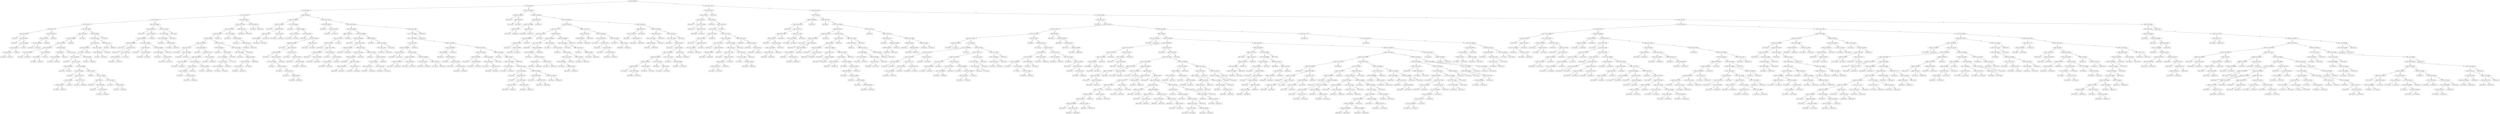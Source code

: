 digraph 36 {
    node [shape=ellipse]
    node [shape=ellipse]
    "(0) 4 Cut=0.006148" -> "(1) 5 Cut=3.84225" [label="<"]
    node [shape=ellipse]
    "(0) 4 Cut=0.006148" -> "(532) 3 Cut=11.4319" [label=">="]
    node [shape=ellipse]
    "(1) 5 Cut=3.84225" -> "(2) 6 Cut=0.0625" [label="<"]
    node [shape=ellipse]
    "(1) 5 Cut=3.84225" -> "(397) 1 Cut=1.382029" [label=">="]
    node [shape=ellipse]
    "(2) 6 Cut=0.0625" -> "(3) 1 Cut=2.27106" [label="<"]
    node [shape=ellipse]
    "(2) 6 Cut=0.0625" -> "(204) 0 Cut=9e-05" [label=">="]
    node [shape=ellipse]
    "(3) 1 Cut=2.27106" -> "(4) 5 Cut=3.78925" [label="<"]
    node [shape=ellipse]
    "(3) 1 Cut=2.27106" -> "(135) 5 Cut=3.83321" [label=">="]
    node [shape=ellipse]
    "(4) 5 Cut=3.78925" -> "(5) 6 Cut=0.0375" [label="<"]
    node [shape=ellipse]
    "(4) 5 Cut=3.78925" -> "(98) 4 Cut=0.002369" [label=">="]
    node [shape=ellipse]
    "(5) 6 Cut=0.0375" -> "(6) 2 Cut=287.7" [label="<"]
    node [shape=ellipse]
    "(5) 6 Cut=0.0375" -> "(25) 5 Cut=3.74089" [label=">="]
    node [shape=ellipse]
    "(6) 2 Cut=287.7" -> "(7) 0 Cut=0.511283" [label="<"]
    node [shape=ellipse]
    "(6) 2 Cut=287.7" -> "(18) 4 Cut=0.002522" [label=">="]
    node [shape=box]
    "(7) 0 Cut=0.511283" -> "(8) Class=0 " [label="<"]
    node [shape=ellipse]
    "(7) 0 Cut=0.511283" -> "(9) 5 Cut=3.69411" [label=">="]
    node [shape=box]
    "(9) 5 Cut=3.69411" -> "(10) Class=1 " [label="<"]
    node [shape=ellipse]
    "(9) 5 Cut=3.69411" -> "(11) 4 Cut=0.004029" [label=">="]
    node [shape=ellipse]
    "(11) 4 Cut=0.004029" -> "(12) 3 Cut=145.167" [label="<"]
    node [shape=box]
    "(11) 4 Cut=0.004029" -> "(17) Class=0 " [label=">="]
    node [shape=ellipse]
    "(12) 3 Cut=145.167" -> "(13) 4 Cut=0.00298" [label="<"]
    node [shape=box]
    "(12) 3 Cut=145.167" -> "(16) Class=0 " [label=">="]
    node [shape=box]
    "(13) 4 Cut=0.00298" -> "(14) Class=0 " [label="<"]
    node [shape=box]
    "(13) 4 Cut=0.00298" -> "(15) Class=1 " [label=">="]
    node [shape=ellipse]
    "(18) 4 Cut=0.002522" -> "(19) 5 Cut=3.75734" [label="<"]
    node [shape=box]
    "(18) 4 Cut=0.002522" -> "(24) Class=0 " [label=">="]
    node [shape=ellipse]
    "(19) 5 Cut=3.75734" -> "(20) 1 Cut=1.382029" [label="<"]
    node [shape=box]
    "(19) 5 Cut=3.75734" -> "(23) Class=0 " [label=">="]
    node [shape=box]
    "(20) 1 Cut=1.382029" -> "(21) Class=1 " [label="<"]
    node [shape=box]
    "(20) 1 Cut=1.382029" -> "(22) Class=0 " [label=">="]
    node [shape=ellipse]
    "(25) 5 Cut=3.74089" -> "(26) 5 Cut=3.73126" [label="<"]
    node [shape=ellipse]
    "(25) 5 Cut=3.74089" -> "(83) 4 Cut=0.00322" [label=">="]
    node [shape=ellipse]
    "(26) 5 Cut=3.73126" -> "(27) 5 Cut=3.728609" [label="<"]
    node [shape=box]
    "(26) 5 Cut=3.73126" -> "(82) Class=1 " [label=">="]
    node [shape=ellipse]
    "(27) 5 Cut=3.728609" -> "(28) 5 Cut=3.47442" [label="<"]
    node [shape=box]
    "(27) 5 Cut=3.728609" -> "(81) Class=0 " [label=">="]
    node [shape=ellipse]
    "(28) 5 Cut=3.47442" -> "(29) 5 Cut=3.40717" [label="<"]
    node [shape=ellipse]
    "(28) 5 Cut=3.47442" -> "(38) 5 Cut=3.61585" [label=">="]
    node [shape=ellipse]
    "(29) 5 Cut=3.40717" -> "(30) 0 Cut=0.020104" [label="<"]
    node [shape=ellipse]
    "(29) 5 Cut=3.40717" -> "(33) 1 Cut=1.382029" [label=">="]
    node [shape=box]
    "(30) 0 Cut=0.020104" -> "(31) Class=1 " [label="<"]
    node [shape=box]
    "(30) 0 Cut=0.020104" -> "(32) Class=0 " [label=">="]
    node [shape=ellipse]
    "(33) 1 Cut=1.382029" -> "(34) 2 Cut=463.3" [label="<"]
    node [shape=box]
    "(33) 1 Cut=1.382029" -> "(37) Class=0 " [label=">="]
    node [shape=box]
    "(34) 2 Cut=463.3" -> "(35) Class=0 " [label="<"]
    node [shape=box]
    "(34) 2 Cut=463.3" -> "(36) Class=1 " [label=">="]
    node [shape=ellipse]
    "(38) 5 Cut=3.61585" -> "(39) 0 Cut=9e-05" [label="<"]
    node [shape=ellipse]
    "(38) 5 Cut=3.61585" -> "(44) 1 Cut=2.01724" [label=">="]
    node [shape=ellipse]
    "(39) 0 Cut=9e-05" -> "(40) 5 Cut=3.537989" [label="<"]
    node [shape=box]
    "(39) 0 Cut=9e-05" -> "(43) Class=1 " [label=">="]
    node [shape=box]
    "(40) 5 Cut=3.537989" -> "(41) Class=0 " [label="<"]
    node [shape=box]
    "(40) 5 Cut=3.537989" -> "(42) Class=1 " [label=">="]
    node [shape=ellipse]
    "(44) 1 Cut=2.01724" -> "(45) 4 Cut=0.003152" [label="<"]
    node [shape=ellipse]
    "(44) 1 Cut=2.01724" -> "(78) 5 Cut=3.64409" [label=">="]
    node [shape=box]
    "(45) 4 Cut=0.003152" -> "(46) Class=0 " [label="<"]
    node [shape=ellipse]
    "(45) 4 Cut=0.003152" -> "(47) 3 Cut=117.686" [label=">="]
    node [shape=ellipse]
    "(47) 3 Cut=117.686" -> "(48) 0 Cut=0.50882" [label="<"]
    node [shape=ellipse]
    "(47) 3 Cut=117.686" -> "(51) 0 Cut=0.008909" [label=">="]
    node [shape=box]
    "(48) 0 Cut=0.50882" -> "(49) Class=0 " [label="<"]
    node [shape=box]
    "(48) 0 Cut=0.50882" -> "(50) Class=1 " [label=">="]
    node [shape=ellipse]
    "(51) 0 Cut=0.008909" -> "(52) 4 Cut=0.004008" [label="<"]
    node [shape=ellipse]
    "(51) 0 Cut=0.008909" -> "(63) 2 Cut=245.45" [label=">="]
    node [shape=box]
    "(52) 4 Cut=0.004008" -> "(53) Class=1 " [label="<"]
    node [shape=ellipse]
    "(52) 4 Cut=0.004008" -> "(54) 3 Cut=143.017" [label=">="]
    node [shape=ellipse]
    "(54) 3 Cut=143.017" -> "(55) 2 Cut=245.45" [label="<"]
    node [shape=ellipse]
    "(54) 3 Cut=143.017" -> "(60) 1 Cut=1.77771" [label=">="]
    node [shape=ellipse]
    "(55) 2 Cut=245.45" -> "(56) 4 Cut=0.005077" [label="<"]
    node [shape=box]
    "(55) 2 Cut=245.45" -> "(59) Class=1 " [label=">="]
    node [shape=box]
    "(56) 4 Cut=0.005077" -> "(57) Class=0 " [label="<"]
    node [shape=box]
    "(56) 4 Cut=0.005077" -> "(58) Class=1 " [label=">="]
    node [shape=box]
    "(60) 1 Cut=1.77771" -> "(61) Class=1 " [label="<"]
    node [shape=box]
    "(60) 1 Cut=1.77771" -> "(62) Class=0 " [label=">="]
    node [shape=box]
    "(63) 2 Cut=245.45" -> "(64) Class=1 " [label="<"]
    node [shape=ellipse]
    "(63) 2 Cut=245.45" -> "(65) 1 Cut=1.382029" [label=">="]
    node [shape=ellipse]
    "(65) 1 Cut=1.382029" -> "(66) 2 Cut=287.7" [label="<"]
    node [shape=ellipse]
    "(65) 1 Cut=1.382029" -> "(73) 3 Cut=143.017" [label=">="]
    node [shape=box]
    "(66) 2 Cut=287.7" -> "(67) Class=1 " [label="<"]
    node [shape=ellipse]
    "(66) 2 Cut=287.7" -> "(68) 5 Cut=3.65331" [label=">="]
    node [shape=box]
    "(68) 5 Cut=3.65331" -> "(69) Class=0 " [label="<"]
    node [shape=ellipse]
    "(68) 5 Cut=3.65331" -> "(70) 5 Cut=3.67671" [label=">="]
    node [shape=box]
    "(70) 5 Cut=3.67671" -> "(71) Class=1 " [label="<"]
    node [shape=box]
    "(70) 5 Cut=3.67671" -> "(72) Class=0 " [label=">="]
    node [shape=box]
    "(73) 3 Cut=143.017" -> "(74) Class=0 " [label="<"]
    node [shape=ellipse]
    "(73) 3 Cut=143.017" -> "(75) 3 Cut=165.357" [label=">="]
    node [shape=box]
    "(75) 3 Cut=165.357" -> "(76) Class=1 " [label="<"]
    node [shape=box]
    "(75) 3 Cut=165.357" -> "(77) Class=0 " [label=">="]
    node [shape=box]
    "(78) 5 Cut=3.64409" -> "(79) Class=1 " [label="<"]
    node [shape=box]
    "(78) 5 Cut=3.64409" -> "(80) Class=0 " [label=">="]
    node [shape=ellipse]
    "(83) 4 Cut=0.00322" -> "(84) 0 Cut=0.511283" [label="<"]
    node [shape=box]
    "(83) 4 Cut=0.00322" -> "(97) Class=0 " [label=">="]
    node [shape=ellipse]
    "(84) 0 Cut=0.511283" -> "(85) 2 Cut=245.45" [label="<"]
    node [shape=ellipse]
    "(84) 0 Cut=0.511283" -> "(94) 5 Cut=3.77721" [label=">="]
    node [shape=ellipse]
    "(85) 2 Cut=245.45" -> "(86) 0 Cut=0.020104" [label="<"]
    node [shape=ellipse]
    "(85) 2 Cut=245.45" -> "(89) 1 Cut=1.77085" [label=">="]
    node [shape=box]
    "(86) 0 Cut=0.020104" -> "(87) Class=0 " [label="<"]
    node [shape=box]
    "(86) 0 Cut=0.020104" -> "(88) Class=1 " [label=">="]
    node [shape=ellipse]
    "(89) 1 Cut=1.77085" -> "(90) 4 Cut=0.002156" [label="<"]
    node [shape=box]
    "(89) 1 Cut=1.77085" -> "(93) Class=0 " [label=">="]
    node [shape=box]
    "(90) 4 Cut=0.002156" -> "(91) Class=1 " [label="<"]
    node [shape=box]
    "(90) 4 Cut=0.002156" -> "(92) Class=0 " [label=">="]
    node [shape=box]
    "(94) 5 Cut=3.77721" -> "(95) Class=1 " [label="<"]
    node [shape=box]
    "(94) 5 Cut=3.77721" -> "(96) Class=0 " [label=">="]
    node [shape=ellipse]
    "(98) 4 Cut=0.002369" -> "(99) 4 Cut=0.001477" [label="<"]
    node [shape=ellipse]
    "(98) 4 Cut=0.002369" -> "(126) 1 Cut=2.01724" [label=">="]
    node [shape=box]
    "(99) 4 Cut=0.001477" -> "(100) Class=1 " [label="<"]
    node [shape=ellipse]
    "(99) 4 Cut=0.001477" -> "(101) 2 Cut=395.275" [label=">="]
    node [shape=ellipse]
    "(101) 2 Cut=395.275" -> "(102) 4 Cut=0.001867" [label="<"]
    node [shape=box]
    "(101) 2 Cut=395.275" -> "(125) Class=0 " [label=">="]
    node [shape=ellipse]
    "(102) 4 Cut=0.001867" -> "(103) 0 Cut=0.008909" [label="<"]
    node [shape=ellipse]
    "(102) 4 Cut=0.001867" -> "(112) 1 Cut=1.382029" [label=">="]
    node [shape=box]
    "(103) 0 Cut=0.008909" -> "(104) Class=1 " [label="<"]
    node [shape=ellipse]
    "(103) 0 Cut=0.008909" -> "(105) 6 Cut=0.0375" [label=">="]
    node [shape=box]
    "(105) 6 Cut=0.0375" -> "(106) Class=0 " [label="<"]
    node [shape=ellipse]
    "(105) 6 Cut=0.0375" -> "(107) 1 Cut=2.01038" [label=">="]
    node [shape=ellipse]
    "(107) 1 Cut=2.01038" -> "(108) 4 Cut=0.001734" [label="<"]
    node [shape=box]
    "(107) 1 Cut=2.01038" -> "(111) Class=1 " [label=">="]
    node [shape=box]
    "(108) 4 Cut=0.001734" -> "(109) Class=0 " [label="<"]
    node [shape=box]
    "(108) 4 Cut=0.001734" -> "(110) Class=1 " [label=">="]
    node [shape=ellipse]
    "(112) 1 Cut=1.382029" -> "(113) 6 Cut=0.0175" [label="<"]
    node [shape=ellipse]
    "(112) 1 Cut=1.382029" -> "(118) 5 Cut=3.80564" [label=">="]
    node [shape=box]
    "(113) 6 Cut=0.0175" -> "(114) Class=0 " [label="<"]
    node [shape=ellipse]
    "(113) 6 Cut=0.0175" -> "(115) 5 Cut=3.80564" [label=">="]
    node [shape=box]
    "(115) 5 Cut=3.80564" -> "(116) Class=0 " [label="<"]
    node [shape=box]
    "(115) 5 Cut=3.80564" -> "(117) Class=1 " [label=">="]
    node [shape=ellipse]
    "(118) 5 Cut=3.80564" -> "(119) 0 Cut=0.020104" [label="<"]
    node [shape=box]
    "(118) 5 Cut=3.80564" -> "(124) Class=0 " [label=">="]
    node [shape=box]
    "(119) 0 Cut=0.020104" -> "(120) Class=0 " [label="<"]
    node [shape=ellipse]
    "(119) 0 Cut=0.020104" -> "(121) 6 Cut=0.0375" [label=">="]
    node [shape=box]
    "(121) 6 Cut=0.0375" -> "(122) Class=0 " [label="<"]
    node [shape=box]
    "(121) 6 Cut=0.0375" -> "(123) Class=1 " [label=">="]
    node [shape=ellipse]
    "(126) 1 Cut=2.01724" -> "(127) 5 Cut=3.79441" [label="<"]
    node [shape=box]
    "(126) 1 Cut=2.01724" -> "(134) Class=1 " [label=">="]
    node [shape=ellipse]
    "(127) 5 Cut=3.79441" -> "(128) 0 Cut=0.500089" [label="<"]
    node [shape=box]
    "(127) 5 Cut=3.79441" -> "(133) Class=1 " [label=">="]
    node [shape=box]
    "(128) 0 Cut=0.500089" -> "(129) Class=0 " [label="<"]
    node [shape=ellipse]
    "(128) 0 Cut=0.500089" -> "(130) 6 Cut=0.0375" [label=">="]
    node [shape=box]
    "(130) 6 Cut=0.0375" -> "(131) Class=0 " [label="<"]
    node [shape=box]
    "(130) 6 Cut=0.0375" -> "(132) Class=1 " [label=">="]
    node [shape=ellipse]
    "(135) 5 Cut=3.83321" -> "(136) 3 Cut=257.856" [label="<"]
    node [shape=ellipse]
    "(135) 5 Cut=3.83321" -> "(201) 0 Cut=0.000115" [label=">="]
    node [shape=ellipse]
    "(136) 3 Cut=257.856" -> "(137) 3 Cut=254.418" [label="<"]
    node [shape=ellipse]
    "(136) 3 Cut=257.856" -> "(198) 6 Cut=0.0175" [label=">="]
    node [shape=ellipse]
    "(137) 3 Cut=254.418" -> "(138) 5 Cut=3.79659" [label="<"]
    node [shape=ellipse]
    "(137) 3 Cut=254.418" -> "(191) 1 Cut=2.28556" [label=">="]
    node [shape=ellipse]
    "(138) 5 Cut=3.79659" -> "(139) 3 Cut=163.82" [label="<"]
    node [shape=box]
    "(138) 5 Cut=3.79659" -> "(190) Class=1 " [label=">="]
    node [shape=ellipse]
    "(139) 3 Cut=163.82" -> "(140) 4 Cut=0.002974" [label="<"]
    node [shape=ellipse]
    "(139) 3 Cut=163.82" -> "(167) 6 Cut=0.0375" [label=">="]
    node [shape=ellipse]
    "(140) 4 Cut=0.002974" -> "(141) 5 Cut=3.7797" [label="<"]
    node [shape=ellipse]
    "(140) 4 Cut=0.002974" -> "(146) 4 Cut=0.004054" [label=">="]
    node [shape=box]
    "(141) 5 Cut=3.7797" -> "(142) Class=0 " [label="<"]
    node [shape=ellipse]
    "(141) 5 Cut=3.7797" -> "(143) 1 Cut=2.28556" [label=">="]
    node [shape=box]
    "(143) 1 Cut=2.28556" -> "(144) Class=0 " [label="<"]
    node [shape=box]
    "(143) 1 Cut=2.28556" -> "(145) Class=1 " [label=">="]
    node [shape=box]
    "(146) 4 Cut=0.004054" -> "(147) Class=1 " [label="<"]
    node [shape=ellipse]
    "(146) 4 Cut=0.004054" -> "(148) 5 Cut=3.73744" [label=">="]
    node [shape=ellipse]
    "(148) 5 Cut=3.73744" -> "(149) 4 Cut=0.004723" [label="<"]
    node [shape=ellipse]
    "(148) 5 Cut=3.73744" -> "(164) 1 Cut=2.28556" [label=">="]
    node [shape=ellipse]
    "(149) 4 Cut=0.004723" -> "(150) 1 Cut=2.28556" [label="<"]
    node [shape=ellipse]
    "(149) 4 Cut=0.004723" -> "(153) 4 Cut=0.005511" [label=">="]
    node [shape=box]
    "(150) 1 Cut=2.28556" -> "(151) Class=0 " [label="<"]
    node [shape=box]
    "(150) 1 Cut=2.28556" -> "(152) Class=1 " [label=">="]
    node [shape=ellipse]
    "(153) 4 Cut=0.005511" -> "(154) 6 Cut=0.0375" [label="<"]
    node [shape=ellipse]
    "(153) 4 Cut=0.005511" -> "(161) 1 Cut=2.28556" [label=">="]
    node [shape=ellipse]
    "(154) 6 Cut=0.0375" -> "(155) 2 Cut=245.45" [label="<"]
    node [shape=box]
    "(154) 6 Cut=0.0375" -> "(160) Class=1 " [label=">="]
    node [shape=box]
    "(155) 2 Cut=245.45" -> "(156) Class=1 " [label="<"]
    node [shape=ellipse]
    "(155) 2 Cut=245.45" -> "(157) 0 Cut=0.000115" [label=">="]
    node [shape=box]
    "(157) 0 Cut=0.000115" -> "(158) Class=0 " [label="<"]
    node [shape=box]
    "(157) 0 Cut=0.000115" -> "(159) Class=1 " [label=">="]
    node [shape=box]
    "(161) 1 Cut=2.28556" -> "(162) Class=1 " [label="<"]
    node [shape=box]
    "(161) 1 Cut=2.28556" -> "(163) Class=0 " [label=">="]
    node [shape=box]
    "(164) 1 Cut=2.28556" -> "(165) Class=1 " [label="<"]
    node [shape=box]
    "(164) 1 Cut=2.28556" -> "(166) Class=0 " [label=">="]
    node [shape=ellipse]
    "(167) 6 Cut=0.0375" -> "(168) 3 Cut=190.268" [label="<"]
    node [shape=ellipse]
    "(167) 6 Cut=0.0375" -> "(179) 5 Cut=3.78219" [label=">="]
    node [shape=box]
    "(168) 3 Cut=190.268" -> "(169) Class=1 " [label="<"]
    node [shape=ellipse]
    "(168) 3 Cut=190.268" -> "(170) 2 Cut=463.3" [label=">="]
    node [shape=ellipse]
    "(170) 2 Cut=463.3" -> "(171) 1 Cut=2.28556" [label="<"]
    node [shape=box]
    "(170) 2 Cut=463.3" -> "(178) Class=0 " [label=">="]
    node [shape=ellipse]
    "(171) 1 Cut=2.28556" -> "(172) 3 Cut=224.812" [label="<"]
    node [shape=box]
    "(171) 1 Cut=2.28556" -> "(177) Class=1 " [label=">="]
    node [shape=ellipse]
    "(172) 3 Cut=224.812" -> "(173) 4 Cut=0.004709" [label="<"]
    node [shape=box]
    "(172) 3 Cut=224.812" -> "(176) Class=1 " [label=">="]
    node [shape=box]
    "(173) 4 Cut=0.004709" -> "(174) Class=0 " [label="<"]
    node [shape=box]
    "(173) 4 Cut=0.004709" -> "(175) Class=1 " [label=">="]
    node [shape=ellipse]
    "(179) 5 Cut=3.78219" -> "(180) 1 Cut=2.28556" [label="<"]
    node [shape=box]
    "(179) 5 Cut=3.78219" -> "(189) Class=0 " [label=">="]
    node [shape=box]
    "(180) 1 Cut=2.28556" -> "(181) Class=1 " [label="<"]
    node [shape=ellipse]
    "(180) 1 Cut=2.28556" -> "(182) 5 Cut=3.53445" [label=">="]
    node [shape=ellipse]
    "(182) 5 Cut=3.53445" -> "(183) 5 Cut=3.47149" [label="<"]
    node [shape=box]
    "(182) 5 Cut=3.53445" -> "(188) Class=0 " [label=">="]
    node [shape=ellipse]
    "(183) 5 Cut=3.47149" -> "(184) 5 Cut=3.40717" [label="<"]
    node [shape=box]
    "(183) 5 Cut=3.47149" -> "(187) Class=1 " [label=">="]
    node [shape=box]
    "(184) 5 Cut=3.40717" -> "(185) Class=1 " [label="<"]
    node [shape=box]
    "(184) 5 Cut=3.40717" -> "(186) Class=0 " [label=">="]
    node [shape=box]
    "(191) 1 Cut=2.28556" -> "(192) Class=1 " [label="<"]
    node [shape=ellipse]
    "(191) 1 Cut=2.28556" -> "(193) 6 Cut=0.0375" [label=">="]
    node [shape=box]
    "(193) 6 Cut=0.0375" -> "(194) Class=0 " [label="<"]
    node [shape=ellipse]
    "(193) 6 Cut=0.0375" -> "(195) 3 Cut=255.513" [label=">="]
    node [shape=box]
    "(195) 3 Cut=255.513" -> "(196) Class=0 " [label="<"]
    node [shape=box]
    "(195) 3 Cut=255.513" -> "(197) Class=1 " [label=">="]
    node [shape=box]
    "(198) 6 Cut=0.0175" -> "(199) Class=0 " [label="<"]
    node [shape=box]
    "(198) 6 Cut=0.0175" -> "(200) Class=1 " [label=">="]
    node [shape=box]
    "(201) 0 Cut=0.000115" -> "(202) Class=0 " [label="<"]
    node [shape=box]
    "(201) 0 Cut=0.000115" -> "(203) Class=1 " [label=">="]
    node [shape=ellipse]
    "(204) 0 Cut=9e-05" -> "(205) 5 Cut=3.56401" [label="<"]
    node [shape=ellipse]
    "(204) 0 Cut=9e-05" -> "(252) 2 Cut=152.425" [label=">="]
    node [shape=ellipse]
    "(205) 5 Cut=3.56401" -> "(206) 5 Cut=3.50494" [label="<"]
    node [shape=ellipse]
    "(205) 5 Cut=3.56401" -> "(217) 5 Cut=3.62569" [label=">="]
    node [shape=box]
    "(206) 5 Cut=3.50494" -> "(207) Class=1 " [label="<"]
    node [shape=ellipse]
    "(206) 5 Cut=3.50494" -> "(208) 6 Cut=0.0875" [label=">="]
    node [shape=ellipse]
    "(208) 6 Cut=0.0875" -> "(209) 0 Cut=2e-06" [label="<"]
    node [shape=ellipse]
    "(208) 6 Cut=0.0875" -> "(214) 0 Cut=2e-06" [label=">="]
    node [shape=ellipse]
    "(209) 0 Cut=2e-06" -> "(210) 2 Cut=463.3" [label="<"]
    node [shape=box]
    "(209) 0 Cut=2e-06" -> "(213) Class=0 " [label=">="]
    node [shape=box]
    "(210) 2 Cut=463.3" -> "(211) Class=0 " [label="<"]
    node [shape=box]
    "(210) 2 Cut=463.3" -> "(212) Class=1 " [label=">="]
    node [shape=box]
    "(214) 0 Cut=2e-06" -> "(215) Class=0 " [label="<"]
    node [shape=box]
    "(214) 0 Cut=2e-06" -> "(216) Class=1 " [label=">="]
    node [shape=box]
    "(217) 5 Cut=3.62569" -> "(218) Class=1 " [label="<"]
    node [shape=ellipse]
    "(217) 5 Cut=3.62569" -> "(219) 5 Cut=3.65882" [label=">="]
    node [shape=ellipse]
    "(219) 5 Cut=3.65882" -> "(220) 1 Cut=2.03174" [label="<"]
    node [shape=ellipse]
    "(219) 5 Cut=3.65882" -> "(223) 5 Cut=3.70607" [label=">="]
    node [shape=box]
    "(220) 1 Cut=2.03174" -> "(221) Class=0 " [label="<"]
    node [shape=box]
    "(220) 1 Cut=2.03174" -> "(222) Class=1 " [label=">="]
    node [shape=box]
    "(223) 5 Cut=3.70607" -> "(224) Class=1 " [label="<"]
    node [shape=ellipse]
    "(223) 5 Cut=3.70607" -> "(225) 5 Cut=3.83185" [label=">="]
    node [shape=ellipse]
    "(225) 5 Cut=3.83185" -> "(226) 4 Cut=0.002011" [label="<"]
    node [shape=ellipse]
    "(225) 5 Cut=3.83185" -> "(249) 0 Cut=2e-06" [label=">="]
    node [shape=box]
    "(226) 4 Cut=0.002011" -> "(227) Class=1 " [label="<"]
    node [shape=ellipse]
    "(226) 4 Cut=0.002011" -> "(228) 2 Cut=245.45" [label=">="]
    node [shape=ellipse]
    "(228) 2 Cut=245.45" -> "(229) 0 Cut=2e-06" [label="<"]
    node [shape=ellipse]
    "(228) 2 Cut=245.45" -> "(242) 1 Cut=2.03174" [label=">="]
    node [shape=box]
    "(229) 0 Cut=2e-06" -> "(230) Class=1 " [label="<"]
    node [shape=ellipse]
    "(229) 0 Cut=2e-06" -> "(231) 4 Cut=0.005122" [label=">="]
    node [shape=ellipse]
    "(231) 4 Cut=0.005122" -> "(232) 5 Cut=3.74555" [label="<"]
    node [shape=box]
    "(231) 4 Cut=0.005122" -> "(241) Class=0 " [label=">="]
    node [shape=box]
    "(232) 5 Cut=3.74555" -> "(233) Class=1 " [label="<"]
    node [shape=ellipse]
    "(232) 5 Cut=3.74555" -> "(234) 3 Cut=118.917" [label=">="]
    node [shape=box]
    "(234) 3 Cut=118.917" -> "(235) Class=0 " [label="<"]
    node [shape=ellipse]
    "(234) 3 Cut=118.917" -> "(236) 3 Cut=132.07" [label=">="]
    node [shape=box]
    "(236) 3 Cut=132.07" -> "(237) Class=1 " [label="<"]
    node [shape=ellipse]
    "(236) 3 Cut=132.07" -> "(238) 6 Cut=0.0875" [label=">="]
    node [shape=box]
    "(238) 6 Cut=0.0875" -> "(239) Class=0 " [label="<"]
    node [shape=box]
    "(238) 6 Cut=0.0875" -> "(240) Class=1 " [label=">="]
    node [shape=box]
    "(242) 1 Cut=2.03174" -> "(243) Class=0 " [label="<"]
    node [shape=ellipse]
    "(242) 1 Cut=2.03174" -> "(244) 5 Cut=3.74233" [label=">="]
    node [shape=box]
    "(244) 5 Cut=3.74233" -> "(245) Class=1 " [label="<"]
    node [shape=ellipse]
    "(244) 5 Cut=3.74233" -> "(246) 5 Cut=3.76886" [label=">="]
    node [shape=box]
    "(246) 5 Cut=3.76886" -> "(247) Class=0 " [label="<"]
    node [shape=box]
    "(246) 5 Cut=3.76886" -> "(248) Class=1 " [label=">="]
    node [shape=box]
    "(249) 0 Cut=2e-06" -> "(250) Class=1 " [label="<"]
    node [shape=box]
    "(249) 0 Cut=2e-06" -> "(251) Class=0 " [label=">="]
    node [shape=ellipse]
    "(252) 2 Cut=152.425" -> "(253) 0 Cut=0.020104" [label="<"]
    node [shape=ellipse]
    "(252) 2 Cut=152.425" -> "(258) 4 Cut=0.002931" [label=">="]
    node [shape=box]
    "(253) 0 Cut=0.020104" -> "(254) Class=1 " [label="<"]
    node [shape=ellipse]
    "(253) 0 Cut=0.020104" -> "(255) 1 Cut=1.62835" [label=">="]
    node [shape=box]
    "(255) 1 Cut=1.62835" -> "(256) Class=1 " [label="<"]
    node [shape=box]
    "(255) 1 Cut=1.62835" -> "(257) Class=0 " [label=">="]
    node [shape=ellipse]
    "(258) 4 Cut=0.002931" -> "(259) 4 Cut=0.002528" [label="<"]
    node [shape=ellipse]
    "(258) 4 Cut=0.002931" -> "(316) 5 Cut=3.77367" [label=">="]
    node [shape=ellipse]
    "(259) 4 Cut=0.002528" -> "(260) 2 Cut=395.275" [label="<"]
    node [shape=ellipse]
    "(259) 4 Cut=0.002528" -> "(279) 4 Cut=0.002906" [label=">="]
    node [shape=ellipse]
    "(260) 2 Cut=395.275" -> "(261) 1 Cut=2.27106" [label="<"]
    node [shape=box]
    "(260) 2 Cut=395.275" -> "(278) Class=1 " [label=">="]
    node [shape=ellipse]
    "(261) 1 Cut=2.27106" -> "(262) 5 Cut=3.8123" [label="<"]
    node [shape=box]
    "(261) 1 Cut=2.27106" -> "(277) Class=1 " [label=">="]
    node [shape=box]
    "(262) 5 Cut=3.8123" -> "(263) Class=1 " [label="<"]
    node [shape=ellipse]
    "(262) 5 Cut=3.8123" -> "(264) 1 Cut=1.77085" [label=">="]
    node [shape=ellipse]
    "(264) 1 Cut=1.77085" -> "(265) 0 Cut=0.50882" [label="<"]
    node [shape=ellipse]
    "(264) 1 Cut=1.77085" -> "(270) 4 Cut=0.001871" [label=">="]
    node [shape=box]
    "(265) 0 Cut=0.50882" -> "(266) Class=1 " [label="<"]
    node [shape=ellipse]
    "(265) 0 Cut=0.50882" -> "(267) 5 Cut=3.82804" [label=">="]
    node [shape=box]
    "(267) 5 Cut=3.82804" -> "(268) Class=1 " [label="<"]
    node [shape=box]
    "(267) 5 Cut=3.82804" -> "(269) Class=0 " [label=">="]
    node [shape=box]
    "(270) 4 Cut=0.001871" -> "(271) Class=1 " [label="<"]
    node [shape=ellipse]
    "(270) 4 Cut=0.001871" -> "(272) 2 Cut=245.45" [label=">="]
    node [shape=ellipse]
    "(272) 2 Cut=245.45" -> "(273) 6 Cut=0.0875" [label="<"]
    node [shape=box]
    "(272) 2 Cut=245.45" -> "(276) Class=0 " [label=">="]
    node [shape=box]
    "(273) 6 Cut=0.0875" -> "(274) Class=0 " [label="<"]
    node [shape=box]
    "(273) 6 Cut=0.0875" -> "(275) Class=1 " [label=">="]
    node [shape=ellipse]
    "(279) 4 Cut=0.002906" -> "(280) 0 Cut=0.000203" [label="<"]
    node [shape=ellipse]
    "(279) 4 Cut=0.002906" -> "(309) 6 Cut=0.0875" [label=">="]
    node [shape=box]
    "(280) 0 Cut=0.000203" -> "(281) Class=1 " [label="<"]
    node [shape=ellipse]
    "(280) 0 Cut=0.000203" -> "(282) 4 Cut=0.002545" [label=">="]
    node [shape=ellipse]
    "(282) 4 Cut=0.002545" -> "(283) 0 Cut=0.511283" [label="<"]
    node [shape=ellipse]
    "(282) 4 Cut=0.002545" -> "(286) 6 Cut=0.0875" [label=">="]
    node [shape=box]
    "(283) 0 Cut=0.511283" -> "(284) Class=1 " [label="<"]
    node [shape=box]
    "(283) 0 Cut=0.511283" -> "(285) Class=0 " [label=">="]
    node [shape=ellipse]
    "(286) 6 Cut=0.0875" -> "(287) 0 Cut=0.511283" [label="<"]
    node [shape=ellipse]
    "(286) 6 Cut=0.0875" -> "(298) 1 Cut=2.01038" [label=">="]
    node [shape=ellipse]
    "(287) 0 Cut=0.511283" -> "(288) 3 Cut=147.809" [label="<"]
    node [shape=box]
    "(287) 0 Cut=0.511283" -> "(297) Class=1 " [label=">="]
    node [shape=box]
    "(288) 3 Cut=147.809" -> "(289) Class=0 " [label="<"]
    node [shape=ellipse]
    "(288) 3 Cut=147.809" -> "(290) 0 Cut=0.020104" [label=">="]
    node [shape=ellipse]
    "(290) 0 Cut=0.020104" -> "(291) 4 Cut=0.002721" [label="<"]
    node [shape=ellipse]
    "(290) 0 Cut=0.020104" -> "(294) 3 Cut=205.471" [label=">="]
    node [shape=box]
    "(291) 4 Cut=0.002721" -> "(292) Class=0 " [label="<"]
    node [shape=box]
    "(291) 4 Cut=0.002721" -> "(293) Class=1 " [label=">="]
    node [shape=box]
    "(294) 3 Cut=205.471" -> "(295) Class=1 " [label="<"]
    node [shape=box]
    "(294) 3 Cut=205.471" -> "(296) Class=0 " [label=">="]
    node [shape=box]
    "(298) 1 Cut=2.01038" -> "(299) Class=1 " [label="<"]
    node [shape=ellipse]
    "(298) 1 Cut=2.01038" -> "(300) 4 Cut=0.002723" [label=">="]
    node [shape=ellipse]
    "(300) 4 Cut=0.002723" -> "(301) 5 Cut=3.79441" [label="<"]
    node [shape=box]
    "(300) 4 Cut=0.002723" -> "(308) Class=1 " [label=">="]
    node [shape=ellipse]
    "(301) 5 Cut=3.79441" -> "(302) 1 Cut=2.27106" [label="<"]
    node [shape=ellipse]
    "(301) 5 Cut=3.79441" -> "(305) 1 Cut=2.27106" [label=">="]
    node [shape=box]
    "(302) 1 Cut=2.27106" -> "(303) Class=1 " [label="<"]
    node [shape=box]
    "(302) 1 Cut=2.27106" -> "(304) Class=0 " [label=">="]
    node [shape=box]
    "(305) 1 Cut=2.27106" -> "(306) Class=0 " [label="<"]
    node [shape=box]
    "(305) 1 Cut=2.27106" -> "(307) Class=1 " [label=">="]
    node [shape=box]
    "(309) 6 Cut=0.0875" -> "(310) Class=0 " [label="<"]
    node [shape=ellipse]
    "(309) 6 Cut=0.0875" -> "(311) 0 Cut=0.511283" [label=">="]
    node [shape=ellipse]
    "(311) 0 Cut=0.511283" -> "(312) 1 Cut=2.27106" [label="<"]
    node [shape=box]
    "(311) 0 Cut=0.511283" -> "(315) Class=0 " [label=">="]
    node [shape=box]
    "(312) 1 Cut=2.27106" -> "(313) Class=1 " [label="<"]
    node [shape=box]
    "(312) 1 Cut=2.27106" -> "(314) Class=0 " [label=">="]
    node [shape=ellipse]
    "(316) 5 Cut=3.77367" -> "(317) 3 Cut=220.298" [label="<"]
    node [shape=box]
    "(316) 5 Cut=3.77367" -> "(396) Class=1 " [label=">="]
    node [shape=ellipse]
    "(317) 3 Cut=220.298" -> "(318) 0 Cut=0.008935" [label="<"]
    node [shape=box]
    "(317) 3 Cut=220.298" -> "(395) Class=1 " [label=">="]
    node [shape=ellipse]
    "(318) 0 Cut=0.008935" -> "(319) 3 Cut=163.82" [label="<"]
    node [shape=ellipse]
    "(318) 0 Cut=0.008935" -> "(340) 5 Cut=3.56401" [label=">="]
    node [shape=ellipse]
    "(319) 3 Cut=163.82" -> "(320) 4 Cut=0.004345" [label="<"]
    node [shape=box]
    "(319) 3 Cut=163.82" -> "(339) Class=1 " [label=">="]
    node [shape=ellipse]
    "(320) 4 Cut=0.004345" -> "(321) 4 Cut=0.003474" [label="<"]
    node [shape=ellipse]
    "(320) 4 Cut=0.004345" -> "(324) 6 Cut=0.0875" [label=">="]
    node [shape=box]
    "(321) 4 Cut=0.003474" -> "(322) Class=0 " [label="<"]
    node [shape=box]
    "(321) 4 Cut=0.003474" -> "(323) Class=1 " [label=">="]
    node [shape=ellipse]
    "(324) 6 Cut=0.0875" -> "(325) 0 Cut=0.000203" [label="<"]
    node [shape=ellipse]
    "(324) 6 Cut=0.0875" -> "(332) 0 Cut=0.000203" [label=">="]
    node [shape=ellipse]
    "(325) 0 Cut=0.000203" -> "(326) 4 Cut=0.004723" [label="<"]
    node [shape=ellipse]
    "(325) 0 Cut=0.000203" -> "(329) 5 Cut=3.64409" [label=">="]
    node [shape=box]
    "(326) 4 Cut=0.004723" -> "(327) Class=1 " [label="<"]
    node [shape=box]
    "(326) 4 Cut=0.004723" -> "(328) Class=0 " [label=">="]
    node [shape=box]
    "(329) 5 Cut=3.64409" -> "(330) Class=1 " [label="<"]
    node [shape=box]
    "(329) 5 Cut=3.64409" -> "(331) Class=0 " [label=">="]
    node [shape=ellipse]
    "(332) 0 Cut=0.000203" -> "(333) 2 Cut=178.675" [label="<"]
    node [shape=ellipse]
    "(332) 0 Cut=0.000203" -> "(336) 3 Cut=108.027" [label=">="]
    node [shape=box]
    "(333) 2 Cut=178.675" -> "(334) Class=0 " [label="<"]
    node [shape=box]
    "(333) 2 Cut=178.675" -> "(335) Class=1 " [label=">="]
    node [shape=box]
    "(336) 3 Cut=108.027" -> "(337) Class=1 " [label="<"]
    node [shape=box]
    "(336) 3 Cut=108.027" -> "(338) Class=0 " [label=">="]
    node [shape=ellipse]
    "(340) 5 Cut=3.56401" -> "(341) 4 Cut=0.006053" [label="<"]
    node [shape=ellipse]
    "(340) 5 Cut=3.56401" -> "(352) 5 Cut=3.71493" [label=">="]
    node [shape=ellipse]
    "(341) 4 Cut=0.006053" -> "(342) 6 Cut=0.0875" [label="<"]
    node [shape=box]
    "(341) 4 Cut=0.006053" -> "(351) Class=1 " [label=">="]
    node [shape=box]
    "(342) 6 Cut=0.0875" -> "(343) Class=0 " [label="<"]
    node [shape=ellipse]
    "(342) 6 Cut=0.0875" -> "(344) 2 Cut=395.275" [label=">="]
    node [shape=box]
    "(344) 2 Cut=395.275" -> "(345) Class=1 " [label="<"]
    node [shape=ellipse]
    "(344) 2 Cut=395.275" -> "(346) 1 Cut=2.01038" [label=">="]
    node [shape=box]
    "(346) 1 Cut=2.01038" -> "(347) Class=1 " [label="<"]
    node [shape=ellipse]
    "(346) 1 Cut=2.01038" -> "(348) 5 Cut=3.47498" [label=">="]
    node [shape=box]
    "(348) 5 Cut=3.47498" -> "(349) Class=0 " [label="<"]
    node [shape=box]
    "(348) 5 Cut=3.47498" -> "(350) Class=1 " [label=">="]
    node [shape=ellipse]
    "(352) 5 Cut=3.71493" -> "(353) 0 Cut=0.511283" [label="<"]
    node [shape=ellipse]
    "(352) 5 Cut=3.71493" -> "(366) 4 Cut=0.003205" [label=">="]
    node [shape=ellipse]
    "(353) 0 Cut=0.511283" -> "(354) 3 Cut=190.268" [label="<"]
    node [shape=ellipse]
    "(353) 0 Cut=0.511283" -> "(359) 3 Cut=219.449" [label=">="]
    node [shape=box]
    "(354) 3 Cut=190.268" -> "(355) Class=1 " [label="<"]
    node [shape=ellipse]
    "(354) 3 Cut=190.268" -> "(356) 5 Cut=3.65831" [label=">="]
    node [shape=box]
    "(356) 5 Cut=3.65831" -> "(357) Class=1 " [label="<"]
    node [shape=box]
    "(356) 5 Cut=3.65831" -> "(358) Class=0 " [label=">="]
    node [shape=ellipse]
    "(359) 3 Cut=219.449" -> "(360) 5 Cut=3.62645" [label="<"]
    node [shape=box]
    "(359) 3 Cut=219.449" -> "(365) Class=0 " [label=">="]
    node [shape=box]
    "(360) 5 Cut=3.62645" -> "(361) Class=1 " [label="<"]
    node [shape=ellipse]
    "(360) 5 Cut=3.62645" -> "(362) 3 Cut=177.021" [label=">="]
    node [shape=box]
    "(362) 3 Cut=177.021" -> "(363) Class=0 " [label="<"]
    node [shape=box]
    "(362) 3 Cut=177.021" -> "(364) Class=1 " [label=">="]
    node [shape=box]
    "(366) 4 Cut=0.003205" -> "(367) Class=1 " [label="<"]
    node [shape=ellipse]
    "(366) 4 Cut=0.003205" -> "(368) 2 Cut=287.7" [label=">="]
    node [shape=ellipse]
    "(368) 2 Cut=287.7" -> "(369) 1 Cut=1.382029" [label="<"]
    node [shape=box]
    "(368) 2 Cut=287.7" -> "(394) Class=0 " [label=">="]
    node [shape=ellipse]
    "(369) 1 Cut=1.382029" -> "(370) 5 Cut=3.73964" [label="<"]
    node [shape=ellipse]
    "(369) 1 Cut=1.382029" -> "(373) 3 Cut=114.248" [label=">="]
    node [shape=box]
    "(370) 5 Cut=3.73964" -> "(371) Class=1 " [label="<"]
    node [shape=box]
    "(370) 5 Cut=3.73964" -> "(372) Class=0 " [label=">="]
    node [shape=ellipse]
    "(373) 3 Cut=114.248" -> "(374) 3 Cut=106.685" [label="<"]
    node [shape=ellipse]
    "(373) 3 Cut=114.248" -> "(385) 2 Cut=209.425" [label=">="]
    node [shape=box]
    "(374) 3 Cut=106.685" -> "(375) Class=1 " [label="<"]
    node [shape=ellipse]
    "(374) 3 Cut=106.685" -> "(376) 6 Cut=0.0875" [label=">="]
    node [shape=box]
    "(376) 6 Cut=0.0875" -> "(377) Class=1 " [label="<"]
    node [shape=ellipse]
    "(376) 6 Cut=0.0875" -> "(378) 1 Cut=2.01038" [label=">="]
    node [shape=ellipse]
    "(378) 1 Cut=2.01038" -> "(379) 5 Cut=3.73273" [label="<"]
    node [shape=ellipse]
    "(378) 1 Cut=2.01038" -> "(382) 2 Cut=178.675" [label=">="]
    node [shape=box]
    "(379) 5 Cut=3.73273" -> "(380) Class=0 " [label="<"]
    node [shape=box]
    "(379) 5 Cut=3.73273" -> "(381) Class=1 " [label=">="]
    node [shape=box]
    "(382) 2 Cut=178.675" -> "(383) Class=0 " [label="<"]
    node [shape=box]
    "(382) 2 Cut=178.675" -> "(384) Class=1 " [label=">="]
    node [shape=ellipse]
    "(385) 2 Cut=209.425" -> "(386) 1 Cut=2.01038" [label="<"]
    node [shape=ellipse]
    "(385) 2 Cut=209.425" -> "(391) 4 Cut=0.003755" [label=">="]
    node [shape=box]
    "(386) 1 Cut=2.01038" -> "(387) Class=1 " [label="<"]
    node [shape=ellipse]
    "(386) 1 Cut=2.01038" -> "(388) 5 Cut=3.75372" [label=">="]
    node [shape=box]
    "(388) 5 Cut=3.75372" -> "(389) Class=1 " [label="<"]
    node [shape=box]
    "(388) 5 Cut=3.75372" -> "(390) Class=0 " [label=">="]
    node [shape=box]
    "(391) 4 Cut=0.003755" -> "(392) Class=1 " [label="<"]
    node [shape=box]
    "(391) 4 Cut=0.003755" -> "(393) Class=0 " [label=">="]
    node [shape=ellipse]
    "(397) 1 Cut=1.382029" -> "(398) 5 Cut=3.865879" [label="<"]
    node [shape=ellipse]
    "(397) 1 Cut=1.382029" -> "(403) 4 Cut=0.000497" [label=">="]
    node [shape=box]
    "(398) 5 Cut=3.865879" -> "(399) Class=1 " [label="<"]
    node [shape=ellipse]
    "(398) 5 Cut=3.865879" -> "(400) 6 Cut=0.015" [label=">="]
    node [shape=box]
    "(400) 6 Cut=0.015" -> "(401) Class=0 " [label="<"]
    node [shape=box]
    "(400) 6 Cut=0.015" -> "(402) Class=1 " [label=">="]
    node [shape=ellipse]
    "(403) 4 Cut=0.000497" -> "(404) 6 Cut=0.0625" [label="<"]
    node [shape=ellipse]
    "(403) 4 Cut=0.000497" -> "(413) 4 Cut=0.001002" [label=">="]
    node [shape=ellipse]
    "(404) 6 Cut=0.0625" -> "(405) 1 Cut=2.28556" [label="<"]
    node [shape=box]
    "(404) 6 Cut=0.0625" -> "(412) Class=1 " [label=">="]
    node [shape=ellipse]
    "(405) 1 Cut=2.28556" -> "(406) 6 Cut=0.0375" [label="<"]
    node [shape=ellipse]
    "(405) 1 Cut=2.28556" -> "(409) 6 Cut=0.03" [label=">="]
    node [shape=box]
    "(406) 6 Cut=0.0375" -> "(407) Class=1 " [label="<"]
    node [shape=box]
    "(406) 6 Cut=0.0375" -> "(408) Class=0 " [label=">="]
    node [shape=box]
    "(409) 6 Cut=0.03" -> "(410) Class=0 " [label="<"]
    node [shape=box]
    "(409) 6 Cut=0.03" -> "(411) Class=1 " [label=">="]
    node [shape=ellipse]
    "(413) 4 Cut=0.001002" -> "(414) 3 Cut=285.201" [label="<"]
    node [shape=ellipse]
    "(413) 4 Cut=0.001002" -> "(485) 0 Cut=2e-06" [label=">="]
    node [shape=ellipse]
    "(414) 3 Cut=285.201" -> "(415) 1 Cut=1.77771" [label="<"]
    node [shape=ellipse]
    "(414) 3 Cut=285.201" -> "(464) 1 Cut=2.01717" [label=">="]
    node [shape=ellipse]
    "(415) 1 Cut=1.77771" -> "(416) 3 Cut=281.297" [label="<"]
    node [shape=ellipse]
    "(415) 1 Cut=1.77771" -> "(425) 6 Cut=0.0625" [label=">="]
    node [shape=ellipse]
    "(416) 3 Cut=281.297" -> "(417) 4 Cut=0.000859" [label="<"]
    node [shape=box]
    "(416) 3 Cut=281.297" -> "(424) Class=0 " [label=">="]
    node [shape=ellipse]
    "(417) 4 Cut=0.000859" -> "(418) 6 Cut=0.0375" [label="<"]
    node [shape=box]
    "(417) 4 Cut=0.000859" -> "(423) Class=0 " [label=">="]
    node [shape=box]
    "(418) 6 Cut=0.0375" -> "(419) Class=1 " [label="<"]
    node [shape=ellipse]
    "(418) 6 Cut=0.0375" -> "(420) 6 Cut=0.0625" [label=">="]
    node [shape=box]
    "(420) 6 Cut=0.0625" -> "(421) Class=0 " [label="<"]
    node [shape=box]
    "(420) 6 Cut=0.0625" -> "(422) Class=1 " [label=">="]
    node [shape=ellipse]
    "(425) 6 Cut=0.0625" -> "(426) 3 Cut=260.891" [label="<"]
    node [shape=ellipse]
    "(425) 6 Cut=0.0625" -> "(455) 4 Cut=0.000858" [label=">="]
    node [shape=ellipse]
    "(426) 3 Cut=260.891" -> "(427) 1 Cut=2.01724" [label="<"]
    node [shape=ellipse]
    "(426) 3 Cut=260.891" -> "(440) 5 Cut=3.86749" [label=">="]
    node [shape=box]
    "(427) 1 Cut=2.01724" -> "(428) Class=0 " [label="<"]
    node [shape=ellipse]
    "(427) 1 Cut=2.01724" -> "(429) 4 Cut=0.000859" [label=">="]
    node [shape=ellipse]
    "(429) 4 Cut=0.000859" -> "(430) 0 Cut=0.000115" [label="<"]
    node [shape=box]
    "(429) 4 Cut=0.000859" -> "(439) Class=1 " [label=">="]
    node [shape=box]
    "(430) 0 Cut=0.000115" -> "(431) Class=1 " [label="<"]
    node [shape=ellipse]
    "(430) 0 Cut=0.000115" -> "(432) 0 Cut=0.011398" [label=">="]
    node [shape=ellipse]
    "(432) 0 Cut=0.011398" -> "(433) 6 Cut=0.0375" [label="<"]
    node [shape=ellipse]
    "(432) 0 Cut=0.011398" -> "(436) 6 Cut=0.0375" [label=">="]
    node [shape=box]
    "(433) 6 Cut=0.0375" -> "(434) Class=1 " [label="<"]
    node [shape=box]
    "(433) 6 Cut=0.0375" -> "(435) Class=0 " [label=">="]
    node [shape=box]
    "(436) 6 Cut=0.0375" -> "(437) Class=0 " [label="<"]
    node [shape=box]
    "(436) 6 Cut=0.0375" -> "(438) Class=1 " [label=">="]
    node [shape=box]
    "(440) 5 Cut=3.86749" -> "(441) Class=1 " [label="<"]
    node [shape=ellipse]
    "(440) 5 Cut=3.86749" -> "(442) 1 Cut=2.01724" [label=">="]
    node [shape=box]
    "(442) 1 Cut=2.01724" -> "(443) Class=1 " [label="<"]
    node [shape=ellipse]
    "(442) 1 Cut=2.01724" -> "(444) 2 Cut=463.3" [label=">="]
    node [shape=ellipse]
    "(444) 2 Cut=463.3" -> "(445) 1 Cut=2.27106" [label="<"]
    node [shape=ellipse]
    "(444) 2 Cut=463.3" -> "(452) 6 Cut=0.0275" [label=">="]
    node [shape=ellipse]
    "(445) 1 Cut=2.27106" -> "(446) 5 Cut=3.89554" [label="<"]
    node [shape=box]
    "(445) 1 Cut=2.27106" -> "(451) Class=1 " [label=">="]
    node [shape=box]
    "(446) 5 Cut=3.89554" -> "(447) Class=0 " [label="<"]
    node [shape=ellipse]
    "(446) 5 Cut=3.89554" -> "(448) 6 Cut=0.0175" [label=">="]
    node [shape=box]
    "(448) 6 Cut=0.0175" -> "(449) Class=0 " [label="<"]
    node [shape=box]
    "(448) 6 Cut=0.0175" -> "(450) Class=1 " [label=">="]
    node [shape=box]
    "(452) 6 Cut=0.0275" -> "(453) Class=0 " [label="<"]
    node [shape=box]
    "(452) 6 Cut=0.0275" -> "(454) Class=1 " [label=">="]
    node [shape=ellipse]
    "(455) 4 Cut=0.000858" -> "(456) 3 Cut=273.685" [label="<"]
    node [shape=box]
    "(455) 4 Cut=0.000858" -> "(463) Class=1 " [label=">="]
    node [shape=box]
    "(456) 3 Cut=273.685" -> "(457) Class=1 " [label="<"]
    node [shape=ellipse]
    "(456) 3 Cut=273.685" -> "(458) 1 Cut=2.01724" [label=">="]
    node [shape=box]
    "(458) 1 Cut=2.01724" -> "(459) Class=1 " [label="<"]
    node [shape=ellipse]
    "(458) 1 Cut=2.01724" -> "(460) 6 Cut=0.0875" [label=">="]
    node [shape=box]
    "(460) 6 Cut=0.0875" -> "(461) Class=0 " [label="<"]
    node [shape=box]
    "(460) 6 Cut=0.0875" -> "(462) Class=1 " [label=">="]
    node [shape=ellipse]
    "(464) 1 Cut=2.01717" -> "(465) 3 Cut=305.518" [label="<"]
    node [shape=ellipse]
    "(464) 1 Cut=2.01717" -> "(470) 3 Cut=305.518" [label=">="]
    node [shape=ellipse]
    "(465) 3 Cut=305.518" -> "(466) 6 Cut=0.0375" [label="<"]
    node [shape=box]
    "(465) 3 Cut=305.518" -> "(469) Class=0 " [label=">="]
    node [shape=box]
    "(466) 6 Cut=0.0375" -> "(467) Class=1 " [label="<"]
    node [shape=box]
    "(466) 6 Cut=0.0375" -> "(468) Class=0 " [label=">="]
    node [shape=ellipse]
    "(470) 3 Cut=305.518" -> "(471) 0 Cut=0.000115" [label="<"]
    node [shape=ellipse]
    "(470) 3 Cut=305.518" -> "(480) 1 Cut=2.28556" [label=">="]
    node [shape=box]
    "(471) 0 Cut=0.000115" -> "(472) Class=1 " [label="<"]
    node [shape=ellipse]
    "(471) 0 Cut=0.000115" -> "(473) 6 Cut=0.0375" [label=">="]
    node [shape=box]
    "(473) 6 Cut=0.0375" -> "(474) Class=0 " [label="<"]
    node [shape=ellipse]
    "(473) 6 Cut=0.0375" -> "(475) 6 Cut=0.0625" [label=">="]
    node [shape=box]
    "(475) 6 Cut=0.0625" -> "(476) Class=1 " [label="<"]
    node [shape=ellipse]
    "(475) 6 Cut=0.0625" -> "(477) 5 Cut=3.89233" [label=">="]
    node [shape=box]
    "(477) 5 Cut=3.89233" -> "(478) Class=0 " [label="<"]
    node [shape=box]
    "(477) 5 Cut=3.89233" -> "(479) Class=1 " [label=">="]
    node [shape=box]
    "(480) 1 Cut=2.28556" -> "(481) Class=1 " [label="<"]
    node [shape=ellipse]
    "(480) 1 Cut=2.28556" -> "(482) 6 Cut=0.013" [label=">="]
    node [shape=box]
    "(482) 6 Cut=0.013" -> "(483) Class=0 " [label="<"]
    node [shape=box]
    "(482) 6 Cut=0.013" -> "(484) Class=1 " [label=">="]
    node [shape=ellipse]
    "(485) 0 Cut=2e-06" -> "(486) 6 Cut=0.0375" [label="<"]
    node [shape=ellipse]
    "(485) 0 Cut=2e-06" -> "(493) 3 Cut=222.806" [label=">="]
    node [shape=ellipse]
    "(486) 6 Cut=0.0375" -> "(487) 2 Cut=337.225" [label="<"]
    node [shape=box]
    "(486) 6 Cut=0.0375" -> "(492) Class=0 " [label=">="]
    node [shape=box]
    "(487) 2 Cut=337.225" -> "(488) Class=0 " [label="<"]
    node [shape=ellipse]
    "(487) 2 Cut=337.225" -> "(489) 2 Cut=395.275" [label=">="]
    node [shape=box]
    "(489) 2 Cut=395.275" -> "(490) Class=1 " [label="<"]
    node [shape=box]
    "(489) 2 Cut=395.275" -> "(491) Class=0 " [label=">="]
    node [shape=ellipse]
    "(493) 3 Cut=222.806" -> "(494) 3 Cut=214.193" [label="<"]
    node [shape=ellipse]
    "(493) 3 Cut=222.806" -> "(501) 6 Cut=0.0875" [label=">="]
    node [shape=ellipse]
    "(494) 3 Cut=214.193" -> "(495) 1 Cut=1.77085" [label="<"]
    node [shape=box]
    "(494) 3 Cut=214.193" -> "(500) Class=1 " [label=">="]
    node [shape=ellipse]
    "(495) 1 Cut=1.77085" -> "(496) 3 Cut=200.024" [label="<"]
    node [shape=box]
    "(495) 1 Cut=1.77085" -> "(499) Class=1 " [label=">="]
    node [shape=box]
    "(496) 3 Cut=200.024" -> "(497) Class=1 " [label="<"]
    node [shape=box]
    "(496) 3 Cut=200.024" -> "(498) Class=0 " [label=">="]
    node [shape=ellipse]
    "(501) 6 Cut=0.0875" -> "(502) 1 Cut=1.77085" [label="<"]
    node [shape=box]
    "(501) 6 Cut=0.0875" -> "(531) Class=1 " [label=">="]
    node [shape=box]
    "(502) 1 Cut=1.77085" -> "(503) Class=0 " [label="<"]
    node [shape=ellipse]
    "(502) 1 Cut=1.77085" -> "(504) 2 Cut=395.275" [label=">="]
    node [shape=box]
    "(504) 2 Cut=395.275" -> "(505) Class=1 " [label="<"]
    node [shape=ellipse]
    "(504) 2 Cut=395.275" -> "(506) 2 Cut=463.3" [label=">="]
    node [shape=ellipse]
    "(506) 2 Cut=463.3" -> "(507) 0 Cut=0.000203" [label="<"]
    node [shape=ellipse]
    "(506) 2 Cut=463.3" -> "(528) 6 Cut=0.04" [label=">="]
    node [shape=ellipse]
    "(507) 0 Cut=0.000203" -> "(508) 4 Cut=0.001087" [label="<"]
    node [shape=ellipse]
    "(507) 0 Cut=0.000203" -> "(523) 1 Cut=2.27106" [label=">="]
    node [shape=ellipse]
    "(508) 4 Cut=0.001087" -> "(509) 6 Cut=0.0625" [label="<"]
    node [shape=ellipse]
    "(508) 4 Cut=0.001087" -> "(518) 1 Cut=2.03168" [label=">="]
    node [shape=ellipse]
    "(509) 6 Cut=0.0625" -> "(510) 6 Cut=0.0375" [label="<"]
    node [shape=ellipse]
    "(509) 6 Cut=0.0625" -> "(515) 0 Cut=9e-05" [label=">="]
    node [shape=box]
    "(510) 6 Cut=0.0375" -> "(511) Class=1 " [label="<"]
    node [shape=ellipse]
    "(510) 6 Cut=0.0375" -> "(512) 1 Cut=2.03168" [label=">="]
    node [shape=box]
    "(512) 1 Cut=2.03168" -> "(513) Class=0 " [label="<"]
    node [shape=box]
    "(512) 1 Cut=2.03168" -> "(514) Class=1 " [label=">="]
    node [shape=box]
    "(515) 0 Cut=9e-05" -> "(516) Class=0 " [label="<"]
    node [shape=box]
    "(515) 0 Cut=9e-05" -> "(517) Class=1 " [label=">="]
    node [shape=box]
    "(518) 1 Cut=2.03168" -> "(519) Class=0 " [label="<"]
    node [shape=ellipse]
    "(518) 1 Cut=2.03168" -> "(520) 6 Cut=0.05" [label=">="]
    node [shape=box]
    "(520) 6 Cut=0.05" -> "(521) Class=1 " [label="<"]
    node [shape=box]
    "(520) 6 Cut=0.05" -> "(522) Class=0 " [label=">="]
    node [shape=box]
    "(523) 1 Cut=2.27106" -> "(524) Class=0 " [label="<"]
    node [shape=ellipse]
    "(523) 1 Cut=2.27106" -> "(525) 6 Cut=0.0625" [label=">="]
    node [shape=box]
    "(525) 6 Cut=0.0625" -> "(526) Class=1 " [label="<"]
    node [shape=box]
    "(525) 6 Cut=0.0625" -> "(527) Class=0 " [label=">="]
    node [shape=box]
    "(528) 6 Cut=0.04" -> "(529) Class=0 " [label="<"]
    node [shape=box]
    "(528) 6 Cut=0.04" -> "(530) Class=1 " [label=">="]
    node [shape=ellipse]
    "(532) 3 Cut=11.4319" -> "(533) 5 Cut=1.59212" [label="<"]
    node [shape=ellipse]
    "(532) 3 Cut=11.4319" -> "(592) 5 Cut=2.06314" [label=">="]
    node [shape=ellipse]
    "(533) 5 Cut=1.59212" -> "(534) 0 Cut=2e-06" [label="<"]
    node [shape=box]
    "(533) 5 Cut=1.59212" -> "(591) Class=0 " [label=">="]
    node [shape=ellipse]
    "(534) 0 Cut=2e-06" -> "(535) 2 Cut=10.25" [label="<"]
    node [shape=ellipse]
    "(534) 0 Cut=2e-06" -> "(542) 2 Cut=6.35" [label=">="]
    node [shape=box]
    "(535) 2 Cut=10.25" -> "(536) Class=0 " [label="<"]
    node [shape=ellipse]
    "(535) 2 Cut=10.25" -> "(537) 5 Cut=1.43089" [label=">="]
    node [shape=box]
    "(537) 5 Cut=1.43089" -> "(538) Class=1 " [label="<"]
    node [shape=ellipse]
    "(537) 5 Cut=1.43089" -> "(539) 2 Cut=15.375" [label=">="]
    node [shape=box]
    "(539) 2 Cut=15.375" -> "(540) Class=0 " [label="<"]
    node [shape=box]
    "(539) 2 Cut=15.375" -> "(541) Class=1 " [label=">="]
    node [shape=box]
    "(542) 2 Cut=6.35" -> "(543) Class=0 " [label="<"]
    node [shape=ellipse]
    "(542) 2 Cut=6.35" -> "(544) 2 Cut=14.075" [label=">="]
    node [shape=ellipse]
    "(544) 2 Cut=14.075" -> "(545) 2 Cut=7.45" [label="<"]
    node [shape=box]
    "(544) 2 Cut=14.075" -> "(590) Class=1 " [label=">="]
    node [shape=ellipse]
    "(545) 2 Cut=7.45" -> "(546) 5 Cut=1.20141" [label="<"]
    node [shape=ellipse]
    "(545) 2 Cut=7.45" -> "(555) 1 Cut=2.27106" [label=">="]
    node [shape=ellipse]
    "(546) 5 Cut=1.20141" -> "(547) 6 Cut=0.0375" [label="<"]
    node [shape=box]
    "(546) 5 Cut=1.20141" -> "(554) Class=0 " [label=">="]
    node [shape=box]
    "(547) 6 Cut=0.0375" -> "(548) Class=1 " [label="<"]
    node [shape=ellipse]
    "(547) 6 Cut=0.0375" -> "(549) 0 Cut=0.020104" [label=">="]
    node [shape=ellipse]
    "(549) 0 Cut=0.020104" -> "(550) 1 Cut=2.28556" [label="<"]
    node [shape=box]
    "(549) 0 Cut=0.020104" -> "(553) Class=1 " [label=">="]
    node [shape=box]
    "(550) 1 Cut=2.28556" -> "(551) Class=0 " [label="<"]
    node [shape=box]
    "(550) 1 Cut=2.28556" -> "(552) Class=1 " [label=">="]
    node [shape=ellipse]
    "(555) 1 Cut=2.27106" -> "(556) 1 Cut=1.382029" [label="<"]
    node [shape=ellipse]
    "(555) 1 Cut=2.27106" -> "(583) 5 Cut=1.31916" [label=">="]
    node [shape=ellipse]
    "(556) 1 Cut=1.382029" -> "(557) 5 Cut=1.31916" [label="<"]
    node [shape=ellipse]
    "(556) 1 Cut=1.382029" -> "(564) 5 Cut=1.46386" [label=">="]
    node [shape=box]
    "(557) 5 Cut=1.31916" -> "(558) Class=1 " [label="<"]
    node [shape=ellipse]
    "(557) 5 Cut=1.31916" -> "(559) 4 Cut=0.63044" [label=">="]
    node [shape=ellipse]
    "(559) 4 Cut=0.63044" -> "(560) 5 Cut=1.46386" [label="<"]
    node [shape=box]
    "(559) 4 Cut=0.63044" -> "(563) Class=0 " [label=">="]
    node [shape=box]
    "(560) 5 Cut=1.46386" -> "(561) Class=1 " [label="<"]
    node [shape=box]
    "(560) 5 Cut=1.46386" -> "(562) Class=0 " [label=">="]
    node [shape=ellipse]
    "(564) 5 Cut=1.46386" -> "(565) 2 Cut=10.25" [label="<"]
    node [shape=box]
    "(564) 5 Cut=1.46386" -> "(582) Class=0 " [label=">="]
    node [shape=ellipse]
    "(565) 2 Cut=10.25" -> "(566) 1 Cut=1.77085" [label="<"]
    node [shape=ellipse]
    "(565) 2 Cut=10.25" -> "(575) 6 Cut=0.0375" [label=">="]
    node [shape=box]
    "(566) 1 Cut=1.77085" -> "(567) Class=0 " [label="<"]
    node [shape=ellipse]
    "(566) 1 Cut=1.77085" -> "(568) 5 Cut=1.31916" [label=">="]
    node [shape=ellipse]
    "(568) 5 Cut=1.31916" -> "(569) 3 Cut=6.875" [label="<"]
    node [shape=box]
    "(568) 5 Cut=1.31916" -> "(574) Class=0 " [label=">="]
    node [shape=ellipse]
    "(569) 3 Cut=6.875" -> "(570) 0 Cut=0.011372" [label="<"]
    node [shape=box]
    "(569) 3 Cut=6.875" -> "(573) Class=1 " [label=">="]
    node [shape=box]
    "(570) 0 Cut=0.011372" -> "(571) Class=0 " [label="<"]
    node [shape=box]
    "(570) 0 Cut=0.011372" -> "(572) Class=1 " [label=">="]
    node [shape=ellipse]
    "(575) 6 Cut=0.0375" -> "(576) 1 Cut=1.77085" [label="<"]
    node [shape=box]
    "(575) 6 Cut=0.0375" -> "(581) Class=1 " [label=">="]
    node [shape=box]
    "(576) 1 Cut=1.77085" -> "(577) Class=1 " [label="<"]
    node [shape=ellipse]
    "(576) 1 Cut=1.77085" -> "(578) 5 Cut=1.40992" [label=">="]
    node [shape=box]
    "(578) 5 Cut=1.40992" -> "(579) Class=0 " [label="<"]
    node [shape=box]
    "(578) 5 Cut=1.40992" -> "(580) Class=1 " [label=">="]
    node [shape=box]
    "(583) 5 Cut=1.31916" -> "(584) Class=1 " [label="<"]
    node [shape=ellipse]
    "(583) 5 Cut=1.31916" -> "(585) 4 Cut=0.535281" [label=">="]
    node [shape=box]
    "(585) 4 Cut=0.535281" -> "(586) Class=0 " [label="<"]
    node [shape=ellipse]
    "(585) 4 Cut=0.535281" -> "(587) 2 Cut=10.25" [label=">="]
    node [shape=box]
    "(587) 2 Cut=10.25" -> "(588) Class=0 " [label="<"]
    node [shape=box]
    "(587) 2 Cut=10.25" -> "(589) Class=1 " [label=">="]
    node [shape=ellipse]
    "(592) 5 Cut=2.06314" -> "(593) 2 Cut=58.8" [label="<"]
    node [shape=ellipse]
    "(592) 5 Cut=2.06314" -> "(702) 6 Cut=0.0625" [label=">="]
    node [shape=ellipse]
    "(593) 2 Cut=58.8" -> "(594) 4 Cut=0.395168" [label="<"]
    node [shape=ellipse]
    "(593) 2 Cut=58.8" -> "(615) 6 Cut=0.0175" [label=">="]
    node [shape=ellipse]
    "(594) 4 Cut=0.395168" -> "(595) 4 Cut=0.162439" [label="<"]
    node [shape=box]
    "(594) 4 Cut=0.395168" -> "(614) Class=0 " [label=">="]
    node [shape=box]
    "(595) 4 Cut=0.162439" -> "(596) Class=0 " [label="<"]
    node [shape=ellipse]
    "(595) 4 Cut=0.162439" -> "(597) 2 Cut=50.175" [label=">="]
    node [shape=ellipse]
    "(597) 2 Cut=50.175" -> "(598) 4 Cut=0.370977" [label="<"]
    node [shape=ellipse]
    "(597) 2 Cut=50.175" -> "(609) 1 Cut=1.77085" [label=">="]
    node [shape=ellipse]
    "(598) 4 Cut=0.370977" -> "(599) 2 Cut=22.675" [label="<"]
    node [shape=box]
    "(598) 4 Cut=0.370977" -> "(608) Class=1 " [label=">="]
    node [shape=box]
    "(599) 2 Cut=22.675" -> "(600) Class=0 " [label="<"]
    node [shape=ellipse]
    "(599) 2 Cut=22.675" -> "(601) 5 Cut=1.82069" [label=">="]
    node [shape=ellipse]
    "(601) 5 Cut=1.82069" -> "(602) 1 Cut=1.382029" [label="<"]
    node [shape=box]
    "(601) 5 Cut=1.82069" -> "(607) Class=0 " [label=">="]
    node [shape=ellipse]
    "(602) 1 Cut=1.382029" -> "(603) 5 Cut=1.72548" [label="<"]
    node [shape=box]
    "(602) 1 Cut=1.382029" -> "(606) Class=1 " [label=">="]
    node [shape=box]
    "(603) 5 Cut=1.72548" -> "(604) Class=1 " [label="<"]
    node [shape=box]
    "(603) 5 Cut=1.72548" -> "(605) Class=0 " [label=">="]
    node [shape=ellipse]
    "(609) 1 Cut=1.77085" -> "(610) 1 Cut=1.382029" [label="<"]
    node [shape=box]
    "(609) 1 Cut=1.77085" -> "(613) Class=1 " [label=">="]
    node [shape=box]
    "(610) 1 Cut=1.382029" -> "(611) Class=1 " [label="<"]
    node [shape=box]
    "(610) 1 Cut=1.382029" -> "(612) Class=0 " [label=">="]
    node [shape=box]
    "(615) 6 Cut=0.0175" -> "(616) Class=0 " [label="<"]
    node [shape=ellipse]
    "(615) 6 Cut=0.0175" -> "(617) 1 Cut=2.28556" [label=">="]
    node [shape=ellipse]
    "(617) 1 Cut=2.28556" -> "(618) 6 Cut=0.0375" [label="<"]
    node [shape=ellipse]
    "(617) 1 Cut=2.28556" -> "(683) 2 Cut=75.3" [label=">="]
    node [shape=ellipse]
    "(618) 6 Cut=0.0375" -> "(619) 0 Cut=0.511283" [label="<"]
    node [shape=ellipse]
    "(618) 6 Cut=0.0375" -> "(632) 2 Cut=130.05" [label=">="]
    node [shape=ellipse]
    "(619) 0 Cut=0.511283" -> "(620) 0 Cut=0.000203" [label="<"]
    node [shape=box]
    "(619) 0 Cut=0.511283" -> "(631) Class=1 " [label=">="]
    node [shape=box]
    "(620) 0 Cut=0.000203" -> "(621) Class=1 " [label="<"]
    node [shape=ellipse]
    "(620) 0 Cut=0.000203" -> "(622) 3 Cut=46.625" [label=">="]
    node [shape=box]
    "(622) 3 Cut=46.625" -> "(623) Class=0 " [label="<"]
    node [shape=ellipse]
    "(622) 3 Cut=46.625" -> "(624) 0 Cut=0.020104" [label=">="]
    node [shape=ellipse]
    "(624) 0 Cut=0.020104" -> "(625) 2 Cut=309.725" [label="<"]
    node [shape=box]
    "(624) 0 Cut=0.020104" -> "(630) Class=0 " [label=">="]
    node [shape=box]
    "(625) 2 Cut=309.725" -> "(626) Class=1 " [label="<"]
    node [shape=ellipse]
    "(625) 2 Cut=309.725" -> "(627) 3 Cut=234.15" [label=">="]
    node [shape=box]
    "(627) 3 Cut=234.15" -> "(628) Class=0 " [label="<"]
    node [shape=box]
    "(627) 3 Cut=234.15" -> "(629) Class=1 " [label=">="]
    node [shape=ellipse]
    "(632) 2 Cut=130.05" -> "(633) 2 Cut=110.95" [label="<"]
    node [shape=ellipse]
    "(632) 2 Cut=130.05" -> "(666) 1 Cut=1.77085" [label=">="]
    node [shape=ellipse]
    "(633) 2 Cut=110.95" -> "(634) 2 Cut=68.9" [label="<"]
    node [shape=box]
    "(633) 2 Cut=110.95" -> "(665) Class=0 " [label=">="]
    node [shape=ellipse]
    "(634) 2 Cut=68.9" -> "(635) 0 Cut=0.000203" [label="<"]
    node [shape=ellipse]
    "(634) 2 Cut=68.9" -> "(640) 1 Cut=1.382029" [label=">="]
    node [shape=box]
    "(635) 0 Cut=0.000203" -> "(636) Class=1 " [label="<"]
    node [shape=ellipse]
    "(635) 0 Cut=0.000203" -> "(637) 3 Cut=34.2542" [label=">="]
    node [shape=box]
    "(637) 3 Cut=34.2542" -> "(638) Class=1 " [label="<"]
    node [shape=box]
    "(637) 3 Cut=34.2542" -> "(639) Class=0 " [label=">="]
    node [shape=ellipse]
    "(640) 1 Cut=1.382029" -> "(641) 5 Cut=1.97317" [label="<"]
    node [shape=ellipse]
    "(640) 1 Cut=1.382029" -> "(646) 1 Cut=2.27106" [label=">="]
    node [shape=box]
    "(641) 5 Cut=1.97317" -> "(642) Class=1 " [label="<"]
    node [shape=ellipse]
    "(641) 5 Cut=1.97317" -> "(643) 3 Cut=49.8834" [label=">="]
    node [shape=box]
    "(643) 3 Cut=49.8834" -> "(644) Class=0 " [label="<"]
    node [shape=box]
    "(643) 3 Cut=49.8834" -> "(645) Class=1 " [label=">="]
    node [shape=ellipse]
    "(646) 1 Cut=2.27106" -> "(647) 0 Cut=9e-05" [label="<"]
    node [shape=box]
    "(646) 1 Cut=2.27106" -> "(664) Class=1 " [label=">="]
    node [shape=ellipse]
    "(647) 0 Cut=9e-05" -> "(648) 5 Cut=2.04785" [label="<"]
    node [shape=ellipse]
    "(647) 0 Cut=9e-05" -> "(651) 0 Cut=0.008909" [label=">="]
    node [shape=box]
    "(648) 5 Cut=2.04785" -> "(649) Class=1 " [label="<"]
    node [shape=box]
    "(648) 5 Cut=2.04785" -> "(650) Class=0 " [label=">="]
    node [shape=box]
    "(651) 0 Cut=0.008909" -> "(652) Class=0 " [label="<"]
    node [shape=ellipse]
    "(651) 0 Cut=0.008909" -> "(653) 5 Cut=2.04785" [label=">="]
    node [shape=ellipse]
    "(653) 5 Cut=2.04785" -> "(654) 5 Cut=1.88273" [label="<"]
    node [shape=box]
    "(653) 5 Cut=2.04785" -> "(663) Class=1 " [label=">="]
    node [shape=box]
    "(654) 5 Cut=1.88273" -> "(655) Class=0 " [label="<"]
    node [shape=ellipse]
    "(654) 5 Cut=1.88273" -> "(656) 5 Cut=1.89908" [label=">="]
    node [shape=box]
    "(656) 5 Cut=1.89908" -> "(657) Class=1 " [label="<"]
    node [shape=ellipse]
    "(656) 5 Cut=1.89908" -> "(658) 2 Cut=94.65" [label=">="]
    node [shape=box]
    "(658) 2 Cut=94.65" -> "(659) Class=0 " [label="<"]
    node [shape=ellipse]
    "(658) 2 Cut=94.65" -> "(660) 0 Cut=0.020104" [label=">="]
    node [shape=box]
    "(660) 0 Cut=0.020104" -> "(661) Class=0 " [label="<"]
    node [shape=box]
    "(660) 0 Cut=0.020104" -> "(662) Class=1 " [label=">="]
    node [shape=ellipse]
    "(666) 1 Cut=1.77085" -> "(667) 2 Cut=152.425" [label="<"]
    node [shape=box]
    "(666) 1 Cut=1.77085" -> "(682) Class=1 " [label=">="]
    node [shape=box]
    "(667) 2 Cut=152.425" -> "(668) Class=1 " [label="<"]
    node [shape=ellipse]
    "(667) 2 Cut=152.425" -> "(669) 4 Cut=0.05477" [label=">="]
    node [shape=ellipse]
    "(669) 4 Cut=0.05477" -> "(670) 6 Cut=0.0625" [label="<"]
    node [shape=ellipse]
    "(669) 4 Cut=0.05477" -> "(679) 6 Cut=0.0625" [label=">="]
    node [shape=ellipse]
    "(670) 6 Cut=0.0625" -> "(671) 1 Cut=1.382029" [label="<"]
    node [shape=ellipse]
    "(670) 6 Cut=0.0625" -> "(674) 0 Cut=0.50882" [label=">="]
    node [shape=box]
    "(671) 1 Cut=1.382029" -> "(672) Class=0 " [label="<"]
    node [shape=box]
    "(671) 1 Cut=1.382029" -> "(673) Class=1 " [label=">="]
    node [shape=ellipse]
    "(674) 0 Cut=0.50882" -> "(675) 3 Cut=234.15" [label="<"]
    node [shape=box]
    "(674) 0 Cut=0.50882" -> "(678) Class=1 " [label=">="]
    node [shape=box]
    "(675) 3 Cut=234.15" -> "(676) Class=0 " [label="<"]
    node [shape=box]
    "(675) 3 Cut=234.15" -> "(677) Class=1 " [label=">="]
    node [shape=box]
    "(679) 6 Cut=0.0625" -> "(680) Class=0 " [label="<"]
    node [shape=box]
    "(679) 6 Cut=0.0625" -> "(681) Class=1 " [label=">="]
    node [shape=box]
    "(683) 2 Cut=75.3" -> "(684) Class=0 " [label="<"]
    node [shape=ellipse]
    "(683) 2 Cut=75.3" -> "(685) 2 Cut=195.25" [label=">="]
    node [shape=ellipse]
    "(685) 2 Cut=195.25" -> "(686) 6 Cut=0.0375" [label="<"]
    node [shape=ellipse]
    "(685) 2 Cut=195.25" -> "(693) 5 Cut=1.95983" [label=">="]
    node [shape=box]
    "(686) 6 Cut=0.0375" -> "(687) Class=1 " [label="<"]
    node [shape=ellipse]
    "(686) 6 Cut=0.0375" -> "(688) 4 Cut=0.063898" [label=">="]
    node [shape=ellipse]
    "(688) 4 Cut=0.063898" -> "(689) 6 Cut=0.0875" [label="<"]
    node [shape=box]
    "(688) 4 Cut=0.063898" -> "(692) Class=1 " [label=">="]
    node [shape=box]
    "(689) 6 Cut=0.0875" -> "(690) Class=0 " [label="<"]
    node [shape=box]
    "(689) 6 Cut=0.0875" -> "(691) Class=1 " [label=">="]
    node [shape=ellipse]
    "(693) 5 Cut=1.95983" -> "(694) 6 Cut=0.0375" [label="<"]
    node [shape=ellipse]
    "(693) 5 Cut=1.95983" -> "(699) 6 Cut=0.0625" [label=">="]
    node [shape=box]
    "(694) 6 Cut=0.0375" -> "(695) Class=1 " [label="<"]
    node [shape=ellipse]
    "(694) 6 Cut=0.0375" -> "(696) 6 Cut=0.0625" [label=">="]
    node [shape=box]
    "(696) 6 Cut=0.0625" -> "(697) Class=0 " [label="<"]
    node [shape=box]
    "(696) 6 Cut=0.0625" -> "(698) Class=1 " [label=">="]
    node [shape=box]
    "(699) 6 Cut=0.0625" -> "(700) Class=0 " [label="<"]
    node [shape=box]
    "(699) 6 Cut=0.0625" -> "(701) Class=1 " [label=">="]
    node [shape=ellipse]
    "(702) 6 Cut=0.0625" -> "(703) 6 Cut=0.0175" [label="<"]
    node [shape=ellipse]
    "(702) 6 Cut=0.0625" -> "(1174) 2 Cut=287.7" [label=">="]
    node [shape=box]
    "(703) 6 Cut=0.0175" -> "(704) Class=0 " [label="<"]
    node [shape=ellipse]
    "(703) 6 Cut=0.0175" -> "(705) 5 Cut=2.2874" [label=">="]
    node [shape=ellipse]
    "(705) 5 Cut=2.2874" -> "(706) 2 Cut=463.3" [label="<"]
    node [shape=ellipse]
    "(705) 5 Cut=2.2874" -> "(809) 4 Cut=0.02486" [label=">="]
    node [shape=ellipse]
    "(706) 2 Cut=463.3" -> "(707) 5 Cut=2.15924" [label="<"]
    node [shape=ellipse]
    "(706) 2 Cut=463.3" -> "(800) 0 Cut=9e-05" [label=">="]
    node [shape=ellipse]
    "(707) 5 Cut=2.15924" -> "(708) 5 Cut=2.07636" [label="<"]
    node [shape=ellipse]
    "(707) 5 Cut=2.15924" -> "(767) 0 Cut=2e-06" [label=">="]
    node [shape=ellipse]
    "(708) 5 Cut=2.07636" -> "(709) 0 Cut=0.000115" [label="<"]
    node [shape=ellipse]
    "(708) 5 Cut=2.07636" -> "(712) 0 Cut=9e-05" [label=">="]
    node [shape=box]
    "(709) 0 Cut=0.000115" -> "(710) Class=0 " [label="<"]
    node [shape=box]
    "(709) 0 Cut=0.000115" -> "(711) Class=1 " [label=">="]
    node [shape=ellipse]
    "(712) 0 Cut=9e-05" -> "(713) 4 Cut=0.054997" [label="<"]
    node [shape=ellipse]
    "(712) 0 Cut=9e-05" -> "(732) 6 Cut=0.0375" [label=">="]
    node [shape=ellipse]
    "(713) 4 Cut=0.054997" -> "(714) 6 Cut=0.0375" [label="<"]
    node [shape=box]
    "(713) 4 Cut=0.054997" -> "(731) Class=0 " [label=">="]
    node [shape=ellipse]
    "(714) 6 Cut=0.0375" -> "(715) 2 Cut=245.45" [label="<"]
    node [shape=ellipse]
    "(714) 6 Cut=0.0375" -> "(728) 1 Cut=2.03174" [label=">="]
    node [shape=ellipse]
    "(715) 2 Cut=245.45" -> "(716) 4 Cut=0.043241" [label="<"]
    node [shape=ellipse]
    "(715) 2 Cut=245.45" -> "(719) 3 Cut=171.171" [label=">="]
    node [shape=box]
    "(716) 4 Cut=0.043241" -> "(717) Class=0 " [label="<"]
    node [shape=box]
    "(716) 4 Cut=0.043241" -> "(718) Class=1 " [label=">="]
    node [shape=ellipse]
    "(719) 3 Cut=171.171" -> "(720) 0 Cut=2e-06" [label="<"]
    node [shape=ellipse]
    "(719) 3 Cut=171.171" -> "(725) 2 Cut=395.275" [label=">="]
    node [shape=ellipse]
    "(720) 0 Cut=2e-06" -> "(721) 3 Cut=146.408" [label="<"]
    node [shape=box]
    "(720) 0 Cut=2e-06" -> "(724) Class=1 " [label=">="]
    node [shape=box]
    "(721) 3 Cut=146.408" -> "(722) Class=0 " [label="<"]
    node [shape=box]
    "(721) 3 Cut=146.408" -> "(723) Class=1 " [label=">="]
    node [shape=box]
    "(725) 2 Cut=395.275" -> "(726) Class=0 " [label="<"]
    node [shape=box]
    "(725) 2 Cut=395.275" -> "(727) Class=1 " [label=">="]
    node [shape=box]
    "(728) 1 Cut=2.03174" -> "(729) Class=1 " [label="<"]
    node [shape=box]
    "(728) 1 Cut=2.03174" -> "(730) Class=0 " [label=">="]
    node [shape=ellipse]
    "(732) 6 Cut=0.0375" -> "(733) 1 Cut=2.01717" [label="<"]
    node [shape=ellipse]
    "(732) 6 Cut=0.0375" -> "(760) 1 Cut=2.27106" [label=">="]
    node [shape=ellipse]
    "(733) 1 Cut=2.01717" -> "(734) 2 Cut=178.675" [label="<"]
    node [shape=ellipse]
    "(733) 1 Cut=2.01717" -> "(753) 1 Cut=2.27106" [label=">="]
    node [shape=ellipse]
    "(734) 2 Cut=178.675" -> "(735) 2 Cut=152.425" [label="<"]
    node [shape=ellipse]
    "(734) 2 Cut=178.675" -> "(740) 3 Cut=125.283" [label=">="]
    node [shape=ellipse]
    "(735) 2 Cut=152.425" -> "(736) 0 Cut=0.50882" [label="<"]
    node [shape=box]
    "(735) 2 Cut=152.425" -> "(739) Class=1 " [label=">="]
    node [shape=box]
    "(736) 0 Cut=0.50882" -> "(737) Class=0 " [label="<"]
    node [shape=box]
    "(736) 0 Cut=0.50882" -> "(738) Class=1 " [label=">="]
    node [shape=ellipse]
    "(740) 3 Cut=125.283" -> "(741) 5 Cut=2.10609" [label="<"]
    node [shape=ellipse]
    "(740) 3 Cut=125.283" -> "(746) 0 Cut=0.008909" [label=">="]
    node [shape=ellipse]
    "(741) 5 Cut=2.10609" -> "(742) 1 Cut=1.382029" [label="<"]
    node [shape=box]
    "(741) 5 Cut=2.10609" -> "(745) Class=0 " [label=">="]
    node [shape=box]
    "(742) 1 Cut=1.382029" -> "(743) Class=0 " [label="<"]
    node [shape=box]
    "(742) 1 Cut=1.382029" -> "(744) Class=1 " [label=">="]
    node [shape=box]
    "(746) 0 Cut=0.008909" -> "(747) Class=0 " [label="<"]
    node [shape=ellipse]
    "(746) 0 Cut=0.008909" -> "(748) 1 Cut=1.382029" [label=">="]
    node [shape=ellipse]
    "(748) 1 Cut=1.382029" -> "(749) 5 Cut=2.12422" [label="<"]
    node [shape=box]
    "(748) 1 Cut=1.382029" -> "(752) Class=1 " [label=">="]
    node [shape=box]
    "(749) 5 Cut=2.12422" -> "(750) Class=1 " [label="<"]
    node [shape=box]
    "(749) 5 Cut=2.12422" -> "(751) Class=0 " [label=">="]
    node [shape=ellipse]
    "(753) 1 Cut=2.27106" -> "(754) 5 Cut=2.11336" [label="<"]
    node [shape=box]
    "(753) 1 Cut=2.27106" -> "(759) Class=0 " [label=">="]
    node [shape=ellipse]
    "(754) 5 Cut=2.11336" -> "(755) 5 Cut=2.10153" [label="<"]
    node [shape=box]
    "(754) 5 Cut=2.11336" -> "(758) Class=0 " [label=">="]
    node [shape=box]
    "(755) 5 Cut=2.10153" -> "(756) Class=0 " [label="<"]
    node [shape=box]
    "(755) 5 Cut=2.10153" -> "(757) Class=1 " [label=">="]
    node [shape=ellipse]
    "(760) 1 Cut=2.27106" -> "(761) 2 Cut=209.425" [label="<"]
    node [shape=box]
    "(760) 1 Cut=2.27106" -> "(766) Class=1 " [label=">="]
    node [shape=ellipse]
    "(761) 2 Cut=209.425" -> "(762) 2 Cut=152.425" [label="<"]
    node [shape=box]
    "(761) 2 Cut=209.425" -> "(765) Class=0 " [label=">="]
    node [shape=box]
    "(762) 2 Cut=152.425" -> "(763) Class=0 " [label="<"]
    node [shape=box]
    "(762) 2 Cut=152.425" -> "(764) Class=1 " [label=">="]
    node [shape=box]
    "(767) 0 Cut=2e-06" -> "(768) Class=1 " [label="<"]
    node [shape=ellipse]
    "(767) 0 Cut=2e-06" -> "(769) 2 Cut=152.425" [label=">="]
    node [shape=box]
    "(769) 2 Cut=152.425" -> "(770) Class=0 " [label="<"]
    node [shape=ellipse]
    "(769) 2 Cut=152.425" -> "(771) 5 Cut=2.26579" [label=">="]
    node [shape=ellipse]
    "(771) 5 Cut=2.26579" -> "(772) 6 Cut=0.0375" [label="<"]
    node [shape=ellipse]
    "(771) 5 Cut=2.26579" -> "(787) 1 Cut=2.01717" [label=">="]
    node [shape=ellipse]
    "(772) 6 Cut=0.0375" -> "(773) 5 Cut=2.258" [label="<"]
    node [shape=ellipse]
    "(772) 6 Cut=0.0375" -> "(784) 0 Cut=0.020104" [label=">="]
    node [shape=ellipse]
    "(773) 5 Cut=2.258" -> "(774) 0 Cut=0.020104" [label="<"]
    node [shape=ellipse]
    "(773) 5 Cut=2.258" -> "(781) 0 Cut=0.020104" [label=">="]
    node [shape=box]
    "(774) 0 Cut=0.020104" -> "(775) Class=1 " [label="<"]
    node [shape=ellipse]
    "(774) 0 Cut=0.020104" -> "(776) 3 Cut=91.9647" [label=">="]
    node [shape=box]
    "(776) 3 Cut=91.9647" -> "(777) Class=1 " [label="<"]
    node [shape=ellipse]
    "(776) 3 Cut=91.9647" -> "(778) 1 Cut=1.62835" [label=">="]
    node [shape=box]
    "(778) 1 Cut=1.62835" -> "(779) Class=0 " [label="<"]
    node [shape=box]
    "(778) 1 Cut=1.62835" -> "(780) Class=1 " [label=">="]
    node [shape=box]
    "(781) 0 Cut=0.020104" -> "(782) Class=1 " [label="<"]
    node [shape=box]
    "(781) 0 Cut=0.020104" -> "(783) Class=0 " [label=">="]
    node [shape=box]
    "(784) 0 Cut=0.020104" -> "(785) Class=1 " [label="<"]
    node [shape=box]
    "(784) 0 Cut=0.020104" -> "(786) Class=0 " [label=">="]
    node [shape=ellipse]
    "(787) 1 Cut=2.01717" -> "(788) 1 Cut=1.382029" [label="<"]
    node [shape=ellipse]
    "(787) 1 Cut=2.01717" -> "(791) 1 Cut=2.27106" [label=">="]
    node [shape=box]
    "(788) 1 Cut=1.382029" -> "(789) Class=0 " [label="<"]
    node [shape=box]
    "(788) 1 Cut=1.382029" -> "(790) Class=1 " [label=">="]
    node [shape=box]
    "(791) 1 Cut=2.27106" -> "(792) Class=0 " [label="<"]
    node [shape=ellipse]
    "(791) 1 Cut=2.27106" -> "(793) 1 Cut=2.28556" [label=">="]
    node [shape=box]
    "(793) 1 Cut=2.28556" -> "(794) Class=1 " [label="<"]
    node [shape=ellipse]
    "(793) 1 Cut=2.28556" -> "(795) 4 Cut=0.021213" [label=">="]
    node [shape=box]
    "(795) 4 Cut=0.021213" -> "(796) Class=0 " [label="<"]
    node [shape=ellipse]
    "(795) 4 Cut=0.021213" -> "(797) 6 Cut=0.0375" [label=">="]
    node [shape=box]
    "(797) 6 Cut=0.0375" -> "(798) Class=1 " [label="<"]
    node [shape=box]
    "(797) 6 Cut=0.0375" -> "(799) Class=0 " [label=">="]
    node [shape=box]
    "(800) 0 Cut=9e-05" -> "(801) Class=1 " [label="<"]
    node [shape=ellipse]
    "(800) 0 Cut=9e-05" -> "(802) 0 Cut=0.020104" [label=">="]
    node [shape=box]
    "(802) 0 Cut=0.020104" -> "(803) Class=0 " [label="<"]
    node [shape=ellipse]
    "(802) 0 Cut=0.020104" -> "(804) 6 Cut=0.0375" [label=">="]
    node [shape=box]
    "(804) 6 Cut=0.0375" -> "(805) Class=1 " [label="<"]
    node [shape=ellipse]
    "(804) 6 Cut=0.0375" -> "(806) 1 Cut=1.62835" [label=">="]
    node [shape=box]
    "(806) 1 Cut=1.62835" -> "(807) Class=1 " [label="<"]
    node [shape=box]
    "(806) 1 Cut=1.62835" -> "(808) Class=0 " [label=">="]
    node [shape=ellipse]
    "(809) 4 Cut=0.02486" -> "(810) 2 Cut=68.9" [label="<"]
    node [shape=ellipse]
    "(809) 4 Cut=0.02486" -> "(1149) 1 Cut=1.77771" [label=">="]
    node [shape=ellipse]
    "(810) 2 Cut=68.9" -> "(811) 0 Cut=0.511283" [label="<"]
    node [shape=ellipse]
    "(810) 2 Cut=68.9" -> "(814) 5 Cut=3.34286" [label=">="]
    node [shape=box]
    "(811) 0 Cut=0.511283" -> "(812) Class=0 " [label="<"]
    node [shape=box]
    "(811) 0 Cut=0.511283" -> "(813) Class=1 " [label=">="]
    node [shape=ellipse]
    "(814) 5 Cut=3.34286" -> "(815) 4 Cut=0.009075" [label="<"]
    node [shape=ellipse]
    "(814) 5 Cut=3.34286" -> "(958) 6 Cut=0.0375" [label=">="]
    node [shape=ellipse]
    "(815) 4 Cut=0.009075" -> "(816) 1 Cut=2.27106" [label="<"]
    node [shape=ellipse]
    "(815) 4 Cut=0.009075" -> "(833) 3 Cut=74.576" [label=">="]
    node [shape=ellipse]
    "(816) 1 Cut=2.27106" -> "(817) 3 Cut=235.301" [label="<"]
    node [shape=ellipse]
    "(816) 1 Cut=2.27106" -> "(826) 5 Cut=3.23912" [label=">="]
    node [shape=ellipse]
    "(817) 3 Cut=235.301" -> "(818) 1 Cut=1.62835" [label="<"]
    node [shape=box]
    "(817) 3 Cut=235.301" -> "(825) Class=0 " [label=">="]
    node [shape=ellipse]
    "(818) 1 Cut=1.62835" -> "(819) 6 Cut=0.0375" [label="<"]
    node [shape=box]
    "(818) 1 Cut=1.62835" -> "(824) Class=0 " [label=">="]
    node [shape=box]
    "(819) 6 Cut=0.0375" -> "(820) Class=0 " [label="<"]
    node [shape=ellipse]
    "(819) 6 Cut=0.0375" -> "(821) 3 Cut=217.07" [label=">="]
    node [shape=box]
    "(821) 3 Cut=217.07" -> "(822) Class=0 " [label="<"]
    node [shape=box]
    "(821) 3 Cut=217.07" -> "(823) Class=1 " [label=">="]
    node [shape=ellipse]
    "(826) 5 Cut=3.23912" -> "(827) 2 Cut=463.3" [label="<"]
    node [shape=box]
    "(826) 5 Cut=3.23912" -> "(832) Class=0 " [label=">="]
    node [shape=box]
    "(827) 2 Cut=463.3" -> "(828) Class=1 " [label="<"]
    node [shape=ellipse]
    "(827) 2 Cut=463.3" -> "(829) 1 Cut=2.28556" [label=">="]
    node [shape=box]
    "(829) 1 Cut=2.28556" -> "(830) Class=1 " [label="<"]
    node [shape=box]
    "(829) 1 Cut=2.28556" -> "(831) Class=0 " [label=">="]
    node [shape=box]
    "(833) 3 Cut=74.576" -> "(834) Class=0 " [label="<"]
    node [shape=ellipse]
    "(833) 3 Cut=74.576" -> "(835) 1 Cut=2.28556" [label=">="]
    node [shape=ellipse]
    "(835) 1 Cut=2.28556" -> "(836) 1 Cut=2.27106" [label="<"]
    node [shape=box]
    "(835) 1 Cut=2.28556" -> "(957) Class=0 " [label=">="]
    node [shape=ellipse]
    "(836) 1 Cut=2.27106" -> "(837) 4 Cut=0.012063" [label="<"]
    node [shape=ellipse]
    "(836) 1 Cut=2.27106" -> "(924) 5 Cut=2.90568" [label=">="]
    node [shape=ellipse]
    "(837) 4 Cut=0.012063" -> "(838) 3 Cut=253.126" [label="<"]
    node [shape=ellipse]
    "(837) 4 Cut=0.012063" -> "(849) 4 Cut=0.012288" [label=">="]
    node [shape=ellipse]
    "(838) 3 Cut=253.126" -> "(839) 5 Cut=3.22616" [label="<"]
    node [shape=ellipse]
    "(838) 3 Cut=253.126" -> "(846) 0 Cut=0.511283" [label=">="]
    node [shape=ellipse]
    "(839) 5 Cut=3.22616" -> "(840) 5 Cut=3.13228" [label="<"]
    node [shape=box]
    "(839) 5 Cut=3.22616" -> "(845) Class=0 " [label=">="]
    node [shape=box]
    "(840) 5 Cut=3.13228" -> "(841) Class=0 " [label="<"]
    node [shape=ellipse]
    "(840) 5 Cut=3.13228" -> "(842) 1 Cut=1.382029" [label=">="]
    node [shape=box]
    "(842) 1 Cut=1.382029" -> "(843) Class=1 " [label="<"]
    node [shape=box]
    "(842) 1 Cut=1.382029" -> "(844) Class=0 " [label=">="]
    node [shape=box]
    "(846) 0 Cut=0.511283" -> "(847) Class=0 " [label="<"]
    node [shape=box]
    "(846) 0 Cut=0.511283" -> "(848) Class=1 " [label=">="]
    node [shape=ellipse]
    "(849) 4 Cut=0.012288" -> "(850) 1 Cut=1.382029" [label="<"]
    node [shape=ellipse]
    "(849) 4 Cut=0.012288" -> "(853) 5 Cut=2.656" [label=">="]
    node [shape=box]
    "(850) 1 Cut=1.382029" -> "(851) Class=1 " [label="<"]
    node [shape=box]
    "(850) 1 Cut=1.382029" -> "(852) Class=0 " [label=">="]
    node [shape=ellipse]
    "(853) 5 Cut=2.656" -> "(854) 5 Cut=2.58781" [label="<"]
    node [shape=ellipse]
    "(853) 5 Cut=2.656" -> "(881) 0 Cut=9e-05" [label=">="]
    node [shape=ellipse]
    "(854) 5 Cut=2.58781" -> "(855) 5 Cut=2.57747" [label="<"]
    node [shape=ellipse]
    "(854) 5 Cut=2.58781" -> "(878) 6 Cut=0.0375" [label=">="]
    node [shape=ellipse]
    "(855) 5 Cut=2.57747" -> "(856) 0 Cut=0.020104" [label="<"]
    node [shape=ellipse]
    "(855) 5 Cut=2.57747" -> "(873) 0 Cut=9e-05" [label=">="]
    node [shape=ellipse]
    "(856) 0 Cut=0.020104" -> "(857) 1 Cut=1.77771" [label="<"]
    node [shape=box]
    "(856) 0 Cut=0.020104" -> "(872) Class=0 " [label=">="]
    node [shape=ellipse]
    "(857) 1 Cut=1.77771" -> "(858) 5 Cut=2.50873" [label="<"]
    node [shape=ellipse]
    "(857) 1 Cut=1.77771" -> "(869) 6 Cut=0.0375" [label=">="]
    node [shape=ellipse]
    "(858) 5 Cut=2.50873" -> "(859) 6 Cut=0.0375" [label="<"]
    node [shape=box]
    "(858) 5 Cut=2.50873" -> "(868) Class=1 " [label=">="]
    node [shape=ellipse]
    "(859) 6 Cut=0.0375" -> "(860) 0 Cut=0.008909" [label="<"]
    node [shape=ellipse]
    "(859) 6 Cut=0.0375" -> "(865) 5 Cut=2.36167" [label=">="]
    node [shape=box]
    "(860) 0 Cut=0.008909" -> "(861) Class=1 " [label="<"]
    node [shape=ellipse]
    "(860) 0 Cut=0.008909" -> "(862) 4 Cut=0.017233" [label=">="]
    node [shape=box]
    "(862) 4 Cut=0.017233" -> "(863) Class=1 " [label="<"]
    node [shape=box]
    "(862) 4 Cut=0.017233" -> "(864) Class=0 " [label=">="]
    node [shape=box]
    "(865) 5 Cut=2.36167" -> "(866) Class=1 " [label="<"]
    node [shape=box]
    "(865) 5 Cut=2.36167" -> "(867) Class=0 " [label=">="]
    node [shape=box]
    "(869) 6 Cut=0.0375" -> "(870) Class=1 " [label="<"]
    node [shape=box]
    "(869) 6 Cut=0.0375" -> "(871) Class=0 " [label=">="]
    node [shape=ellipse]
    "(873) 0 Cut=9e-05" -> "(874) 6 Cut=0.0375" [label="<"]
    node [shape=box]
    "(873) 0 Cut=9e-05" -> "(877) Class=0 " [label=">="]
    node [shape=box]
    "(874) 6 Cut=0.0375" -> "(875) Class=0 " [label="<"]
    node [shape=box]
    "(874) 6 Cut=0.0375" -> "(876) Class=1 " [label=">="]
    node [shape=box]
    "(878) 6 Cut=0.0375" -> "(879) Class=0 " [label="<"]
    node [shape=box]
    "(878) 6 Cut=0.0375" -> "(880) Class=1 " [label=">="]
    node [shape=box]
    "(881) 0 Cut=9e-05" -> "(882) Class=0 " [label="<"]
    node [shape=ellipse]
    "(881) 0 Cut=9e-05" -> "(883) 4 Cut=0.015345" [label=">="]
    node [shape=ellipse]
    "(883) 4 Cut=0.015345" -> "(884) 3 Cut=108.958" [label="<"]
    node [shape=ellipse]
    "(883) 4 Cut=0.015345" -> "(903) 3 Cut=86.578" [label=">="]
    node [shape=ellipse]
    "(884) 3 Cut=108.958" -> "(885) 0 Cut=0.020104" [label="<"]
    node [shape=ellipse]
    "(884) 3 Cut=108.958" -> "(888) 0 Cut=0.008909" [label=">="]
    node [shape=box]
    "(885) 0 Cut=0.020104" -> "(886) Class=0 " [label="<"]
    node [shape=box]
    "(885) 0 Cut=0.020104" -> "(887) Class=1 " [label=">="]
    node [shape=ellipse]
    "(888) 0 Cut=0.008909" -> "(889) 4 Cut=0.012713" [label="<"]
    node [shape=ellipse]
    "(888) 0 Cut=0.008909" -> "(894) 4 Cut=0.012713" [label=">="]
    node [shape=box]
    "(889) 4 Cut=0.012713" -> "(890) Class=0 " [label="<"]
    node [shape=ellipse]
    "(889) 4 Cut=0.012713" -> "(891) 6 Cut=0.0375" [label=">="]
    node [shape=box]
    "(891) 6 Cut=0.0375" -> "(892) Class=0 " [label="<"]
    node [shape=box]
    "(891) 6 Cut=0.0375" -> "(893) Class=1 " [label=">="]
    node [shape=ellipse]
    "(894) 4 Cut=0.012713" -> "(895) 1 Cut=1.382029" [label="<"]
    node [shape=ellipse]
    "(894) 4 Cut=0.012713" -> "(898) 2 Cut=337.225" [label=">="]
    node [shape=box]
    "(895) 1 Cut=1.382029" -> "(896) Class=1 " [label="<"]
    node [shape=box]
    "(895) 1 Cut=1.382029" -> "(897) Class=0 " [label=">="]
    node [shape=box]
    "(898) 2 Cut=337.225" -> "(899) Class=0 " [label="<"]
    node [shape=ellipse]
    "(898) 2 Cut=337.225" -> "(900) 6 Cut=0.0375" [label=">="]
    node [shape=box]
    "(900) 6 Cut=0.0375" -> "(901) Class=0 " [label="<"]
    node [shape=box]
    "(900) 6 Cut=0.0375" -> "(902) Class=1 " [label=">="]
    node [shape=ellipse]
    "(903) 3 Cut=86.578" -> "(904) 6 Cut=0.0375" [label="<"]
    node [shape=ellipse]
    "(903) 3 Cut=86.578" -> "(917) 3 Cut=93.4778" [label=">="]
    node [shape=box]
    "(904) 6 Cut=0.0375" -> "(905) Class=0 " [label="<"]
    node [shape=ellipse]
    "(904) 6 Cut=0.0375" -> "(906) 0 Cut=0.020104" [label=">="]
    node [shape=box]
    "(906) 0 Cut=0.020104" -> "(907) Class=0 " [label="<"]
    node [shape=ellipse]
    "(906) 0 Cut=0.020104" -> "(908) 4 Cut=0.021597" [label=">="]
    node [shape=ellipse]
    "(908) 4 Cut=0.021597" -> "(909) 0 Cut=0.511283" [label="<"]
    node [shape=box]
    "(908) 4 Cut=0.021597" -> "(916) Class=0 " [label=">="]
    node [shape=ellipse]
    "(909) 0 Cut=0.511283" -> "(910) 5 Cut=3.25613" [label="<"]
    node [shape=ellipse]
    "(909) 0 Cut=0.511283" -> "(913) 3 Cut=80.5841" [label=">="]
    node [shape=box]
    "(910) 5 Cut=3.25613" -> "(911) Class=0 " [label="<"]
    node [shape=box]
    "(910) 5 Cut=3.25613" -> "(912) Class=1 " [label=">="]
    node [shape=box]
    "(913) 3 Cut=80.5841" -> "(914) Class=0 " [label="<"]
    node [shape=box]
    "(913) 3 Cut=80.5841" -> "(915) Class=1 " [label=">="]
    node [shape=ellipse]
    "(917) 3 Cut=93.4778" -> "(918) 0 Cut=0.008909" [label="<"]
    node [shape=box]
    "(917) 3 Cut=93.4778" -> "(923) Class=0 " [label=">="]
    node [shape=box]
    "(918) 0 Cut=0.008909" -> "(919) Class=0 " [label="<"]
    node [shape=ellipse]
    "(918) 0 Cut=0.008909" -> "(920) 1 Cut=1.382029" [label=">="]
    node [shape=box]
    "(920) 1 Cut=1.382029" -> "(921) Class=0 " [label="<"]
    node [shape=box]
    "(920) 1 Cut=1.382029" -> "(922) Class=1 " [label=">="]
    node [shape=ellipse]
    "(924) 5 Cut=2.90568" -> "(925) 5 Cut=2.58304" [label="<"]
    node [shape=ellipse]
    "(924) 5 Cut=2.90568" -> "(936) 4 Cut=0.017334" [label=">="]
    node [shape=ellipse]
    "(925) 5 Cut=2.58304" -> "(926) 2 Cut=463.3" [label="<"]
    node [shape=box]
    "(925) 5 Cut=2.58304" -> "(935) Class=0 " [label=">="]
    node [shape=ellipse]
    "(926) 2 Cut=463.3" -> "(927) 2 Cut=337.225" [label="<"]
    node [shape=ellipse]
    "(926) 2 Cut=463.3" -> "(930) 6 Cut=0.0375" [label=">="]
    node [shape=box]
    "(927) 2 Cut=337.225" -> "(928) Class=0 " [label="<"]
    node [shape=box]
    "(927) 2 Cut=337.225" -> "(929) Class=1 " [label=">="]
    node [shape=box]
    "(930) 6 Cut=0.0375" -> "(931) Class=1 " [label="<"]
    node [shape=ellipse]
    "(930) 6 Cut=0.0375" -> "(932) 3 Cut=252.669" [label=">="]
    node [shape=box]
    "(932) 3 Cut=252.669" -> "(933) Class=0 " [label="<"]
    node [shape=box]
    "(932) 3 Cut=252.669" -> "(934) Class=1 " [label=">="]
    node [shape=ellipse]
    "(936) 4 Cut=0.017334" -> "(937) 5 Cut=3.32661" [label="<"]
    node [shape=ellipse]
    "(936) 4 Cut=0.017334" -> "(952) 2 Cut=178.675" [label=">="]
    node [shape=ellipse]
    "(937) 5 Cut=3.32661" -> "(938) 2 Cut=287.7" [label="<"]
    node [shape=box]
    "(937) 5 Cut=3.32661" -> "(951) Class=1 " [label=">="]
    node [shape=ellipse]
    "(938) 2 Cut=287.7" -> "(939) 4 Cut=0.013789" [label="<"]
    node [shape=ellipse]
    "(938) 2 Cut=287.7" -> "(944) 5 Cut=3.22997" [label=">="]
    node [shape=ellipse]
    "(939) 4 Cut=0.013789" -> "(940) 6 Cut=0.0375" [label="<"]
    node [shape=box]
    "(939) 4 Cut=0.013789" -> "(943) Class=0 " [label=">="]
    node [shape=box]
    "(940) 6 Cut=0.0375" -> "(941) Class=0 " [label="<"]
    node [shape=box]
    "(940) 6 Cut=0.0375" -> "(942) Class=1 " [label=">="]
    node [shape=ellipse]
    "(944) 5 Cut=3.22997" -> "(945) 4 Cut=0.012653" [label="<"]
    node [shape=box]
    "(944) 5 Cut=3.22997" -> "(950) Class=0 " [label=">="]
    node [shape=box]
    "(945) 4 Cut=0.012653" -> "(946) Class=1 " [label="<"]
    node [shape=ellipse]
    "(945) 4 Cut=0.012653" -> "(947) 2 Cut=337.225" [label=">="]
    node [shape=box]
    "(947) 2 Cut=337.225" -> "(948) Class=1 " [label="<"]
    node [shape=box]
    "(947) 2 Cut=337.225" -> "(949) Class=0 " [label=">="]
    node [shape=ellipse]
    "(952) 2 Cut=178.675" -> "(953) 5 Cut=3.29769" [label="<"]
    node [shape=box]
    "(952) 2 Cut=178.675" -> "(956) Class=1 " [label=">="]
    node [shape=box]
    "(953) 5 Cut=3.29769" -> "(954) Class=0 " [label="<"]
    node [shape=box]
    "(953) 5 Cut=3.29769" -> "(955) Class=1 " [label=">="]
    node [shape=ellipse]
    "(958) 6 Cut=0.0375" -> "(959) 0 Cut=0.000203" [label="<"]
    node [shape=ellipse]
    "(958) 6 Cut=0.0375" -> "(998) 4 Cut=0.018379" [label=">="]
    node [shape=ellipse]
    "(959) 0 Cut=0.000203" -> "(960) 1 Cut=2.03174" [label="<"]
    node [shape=ellipse]
    "(959) 0 Cut=0.000203" -> "(971) 5 Cut=3.65688" [label=">="]
    node [shape=box]
    "(960) 1 Cut=2.03174" -> "(961) Class=0 " [label="<"]
    node [shape=ellipse]
    "(960) 1 Cut=2.03174" -> "(962) 2 Cut=178.675" [label=">="]
    node [shape=ellipse]
    "(962) 2 Cut=178.675" -> "(963) 3 Cut=92.5319" [label="<"]
    node [shape=box]
    "(962) 2 Cut=178.675" -> "(970) Class=0 " [label=">="]
    node [shape=ellipse]
    "(963) 3 Cut=92.5319" -> "(964) 5 Cut=3.55654" [label="<"]
    node [shape=box]
    "(963) 3 Cut=92.5319" -> "(969) Class=1 " [label=">="]
    node [shape=ellipse]
    "(964) 5 Cut=3.55654" -> "(965) 5 Cut=3.52838" [label="<"]
    node [shape=box]
    "(964) 5 Cut=3.55654" -> "(968) Class=0 " [label=">="]
    node [shape=box]
    "(965) 5 Cut=3.52838" -> "(966) Class=0 " [label="<"]
    node [shape=box]
    "(965) 5 Cut=3.52838" -> "(967) Class=1 " [label=">="]
    node [shape=ellipse]
    "(971) 5 Cut=3.65688" -> "(972) 0 Cut=0.008935" [label="<"]
    node [shape=box]
    "(971) 5 Cut=3.65688" -> "(997) Class=0 " [label=">="]
    node [shape=ellipse]
    "(972) 0 Cut=0.008935" -> "(973) 5 Cut=3.63437" [label="<"]
    node [shape=ellipse]
    "(972) 0 Cut=0.008935" -> "(988) 0 Cut=0.511283" [label=">="]
    node [shape=ellipse]
    "(973) 5 Cut=3.63437" -> "(974) 3 Cut=49.0541" [label="<"]
    node [shape=box]
    "(973) 5 Cut=3.63437" -> "(987) Class=0 " [label=">="]
    node [shape=box]
    "(974) 3 Cut=49.0541" -> "(975) Class=0 " [label="<"]
    node [shape=ellipse]
    "(974) 3 Cut=49.0541" -> "(976) 5 Cut=3.39521" [label=">="]
    node [shape=box]
    "(976) 5 Cut=3.39521" -> "(977) Class=0 " [label="<"]
    node [shape=ellipse]
    "(976) 5 Cut=3.39521" -> "(978) 3 Cut=90.8255" [label=">="]
    node [shape=box]
    "(978) 3 Cut=90.8255" -> "(979) Class=1 " [label="<"]
    node [shape=ellipse]
    "(978) 3 Cut=90.8255" -> "(980) 2 Cut=209.425" [label=">="]
    node [shape=box]
    "(980) 2 Cut=209.425" -> "(981) Class=0 " [label="<"]
    node [shape=ellipse]
    "(980) 2 Cut=209.425" -> "(982) 5 Cut=3.43069" [label=">="]
    node [shape=ellipse]
    "(982) 5 Cut=3.43069" -> "(983) 5 Cut=3.41659" [label="<"]
    node [shape=box]
    "(982) 5 Cut=3.43069" -> "(986) Class=1 " [label=">="]
    node [shape=box]
    "(983) 5 Cut=3.41659" -> "(984) Class=1 " [label="<"]
    node [shape=box]
    "(983) 5 Cut=3.41659" -> "(985) Class=0 " [label=">="]
    node [shape=box]
    "(988) 0 Cut=0.511283" -> "(989) Class=0 " [label="<"]
    node [shape=ellipse]
    "(988) 0 Cut=0.511283" -> "(990) 5 Cut=3.63437" [label=">="]
    node [shape=ellipse]
    "(990) 5 Cut=3.63437" -> "(991) 2 Cut=110.95" [label="<"]
    node [shape=box]
    "(990) 5 Cut=3.63437" -> "(996) Class=1 " [label=">="]
    node [shape=ellipse]
    "(991) 2 Cut=110.95" -> "(992) 5 Cut=3.57062" [label="<"]
    node [shape=box]
    "(991) 2 Cut=110.95" -> "(995) Class=0 " [label=">="]
    node [shape=box]
    "(992) 5 Cut=3.57062" -> "(993) Class=0 " [label="<"]
    node [shape=box]
    "(992) 5 Cut=3.57062" -> "(994) Class=1 " [label=">="]
    node [shape=ellipse]
    "(998) 4 Cut=0.018379" -> "(999) 5 Cut=3.55301" [label="<"]
    node [shape=ellipse]
    "(998) 4 Cut=0.018379" -> "(1144) 4 Cut=0.021107" [label=">="]
    node [shape=ellipse]
    "(999) 5 Cut=3.55301" -> "(1000) 1 Cut=1.382029" [label="<"]
    node [shape=ellipse]
    "(999) 5 Cut=3.55301" -> "(1095) 5 Cut=3.64511" [label=">="]
    node [shape=ellipse]
    "(1000) 1 Cut=1.382029" -> "(1001) 2 Cut=337.225" [label="<"]
    node [shape=ellipse]
    "(1000) 1 Cut=1.382029" -> "(1020) 3 Cut=159.785" [label=">="]
    node [shape=ellipse]
    "(1001) 2 Cut=337.225" -> "(1002) 5 Cut=3.38429" [label="<"]
    node [shape=box]
    "(1001) 2 Cut=337.225" -> "(1019) Class=0 " [label=">="]
    node [shape=box]
    "(1002) 5 Cut=3.38429" -> "(1003) Class=1 " [label="<"]
    node [shape=ellipse]
    "(1002) 5 Cut=3.38429" -> "(1004) 5 Cut=3.46871" [label=">="]
    node [shape=ellipse]
    "(1004) 5 Cut=3.46871" -> "(1005) 2 Cut=110.95" [label="<"]
    node [shape=ellipse]
    "(1004) 5 Cut=3.46871" -> "(1012) 5 Cut=3.5247" [label=">="]
    node [shape=box]
    "(1005) 2 Cut=110.95" -> "(1006) Class=1 " [label="<"]
    node [shape=ellipse]
    "(1005) 2 Cut=110.95" -> "(1007) 5 Cut=3.42203" [label=">="]
    node [shape=ellipse]
    "(1007) 5 Cut=3.42203" -> "(1008) 3 Cut=127.582" [label="<"]
    node [shape=box]
    "(1007) 5 Cut=3.42203" -> "(1011) Class=0 " [label=">="]
    node [shape=box]
    "(1008) 3 Cut=127.582" -> "(1009) Class=0 " [label="<"]
    node [shape=box]
    "(1008) 3 Cut=127.582" -> "(1010) Class=1 " [label=">="]
    node [shape=ellipse]
    "(1012) 5 Cut=3.5247" -> "(1013) 3 Cut=149.198" [label="<"]
    node [shape=box]
    "(1012) 5 Cut=3.5247" -> "(1018) Class=1 " [label=">="]
    node [shape=ellipse]
    "(1013) 3 Cut=149.198" -> "(1014) 2 Cut=245.45" [label="<"]
    node [shape=box]
    "(1013) 3 Cut=149.198" -> "(1017) Class=1 " [label=">="]
    node [shape=box]
    "(1014) 2 Cut=245.45" -> "(1015) Class=1 " [label="<"]
    node [shape=box]
    "(1014) 2 Cut=245.45" -> "(1016) Class=0 " [label=">="]
    node [shape=ellipse]
    "(1020) 3 Cut=159.785" -> "(1021) 0 Cut=9e-05" [label="<"]
    node [shape=ellipse]
    "(1020) 3 Cut=159.785" -> "(1076) 5 Cut=3.39687" [label=">="]
    node [shape=ellipse]
    "(1021) 0 Cut=9e-05" -> "(1022) 2 Cut=245.45" [label="<"]
    node [shape=ellipse]
    "(1021) 0 Cut=9e-05" -> "(1039) 5 Cut=3.53358" [label=">="]
    node [shape=ellipse]
    "(1022) 2 Cut=245.45" -> "(1023) 5 Cut=3.40058" [label="<"]
    node [shape=box]
    "(1022) 2 Cut=245.45" -> "(1038) Class=1 " [label=">="]
    node [shape=box]
    "(1023) 5 Cut=3.40058" -> "(1024) Class=0 " [label="<"]
    node [shape=ellipse]
    "(1023) 5 Cut=3.40058" -> "(1025) 4 Cut=0.009103" [label=">="]
    node [shape=box]
    "(1025) 4 Cut=0.009103" -> "(1026) Class=0 " [label="<"]
    node [shape=ellipse]
    "(1025) 4 Cut=0.009103" -> "(1027) 4 Cut=0.014666" [label=">="]
    node [shape=ellipse]
    "(1027) 4 Cut=0.014666" -> "(1028) 0 Cut=2e-06" [label="<"]
    node [shape=ellipse]
    "(1027) 4 Cut=0.014666" -> "(1033) 4 Cut=0.016954" [label=">="]
    node [shape=box]
    "(1028) 0 Cut=2e-06" -> "(1029) Class=1 " [label="<"]
    node [shape=ellipse]
    "(1028) 0 Cut=2e-06" -> "(1030) 2 Cut=113.75" [label=">="]
    node [shape=box]
    "(1030) 2 Cut=113.75" -> "(1031) Class=0 " [label="<"]
    node [shape=box]
    "(1030) 2 Cut=113.75" -> "(1032) Class=1 " [label=">="]
    node [shape=box]
    "(1033) 4 Cut=0.016954" -> "(1034) Class=0 " [label="<"]
    node [shape=ellipse]
    "(1033) 4 Cut=0.016954" -> "(1035) 0 Cut=2e-06" [label=">="]
    node [shape=box]
    "(1035) 0 Cut=2e-06" -> "(1036) Class=1 " [label="<"]
    node [shape=box]
    "(1035) 0 Cut=2e-06" -> "(1037) Class=0 " [label=">="]
    node [shape=ellipse]
    "(1039) 5 Cut=3.53358" -> "(1040) 2 Cut=152.425" [label="<"]
    node [shape=box]
    "(1039) 5 Cut=3.53358" -> "(1075) Class=0 " [label=">="]
    node [shape=ellipse]
    "(1040) 2 Cut=152.425" -> "(1041) 5 Cut=3.4881" [label="<"]
    node [shape=ellipse]
    "(1040) 2 Cut=152.425" -> "(1052) 4 Cut=0.00893" [label=">="]
    node [shape=ellipse]
    "(1041) 5 Cut=3.4881" -> "(1042) 0 Cut=0.000203" [label="<"]
    node [shape=ellipse]
    "(1041) 5 Cut=3.4881" -> "(1047) 2 Cut=110.95" [label=">="]
    node [shape=box]
    "(1042) 0 Cut=0.000203" -> "(1043) Class=0 " [label="<"]
    node [shape=ellipse]
    "(1042) 0 Cut=0.000203" -> "(1044) 1 Cut=2.01038" [label=">="]
    node [shape=box]
    "(1044) 1 Cut=2.01038" -> "(1045) Class=1 " [label="<"]
    node [shape=box]
    "(1044) 1 Cut=2.01038" -> "(1046) Class=0 " [label=">="]
    node [shape=ellipse]
    "(1047) 2 Cut=110.95" -> "(1048) 1 Cut=2.27106" [label="<"]
    node [shape=box]
    "(1047) 2 Cut=110.95" -> "(1051) Class=0 " [label=">="]
    node [shape=box]
    "(1048) 1 Cut=2.27106" -> "(1049) Class=0 " [label="<"]
    node [shape=box]
    "(1048) 1 Cut=2.27106" -> "(1050) Class=1 " [label=">="]
    node [shape=box]
    "(1052) 4 Cut=0.00893" -> "(1053) Class=1 " [label="<"]
    node [shape=ellipse]
    "(1052) 4 Cut=0.00893" -> "(1054) 5 Cut=3.46628" [label=">="]
    node [shape=ellipse]
    "(1054) 5 Cut=3.46628" -> "(1055) 1 Cut=2.27106" [label="<"]
    node [shape=box]
    "(1054) 5 Cut=3.46628" -> "(1074) Class=1 " [label=">="]
    node [shape=ellipse]
    "(1055) 1 Cut=2.27106" -> "(1056) 5 Cut=3.36585" [label="<"]
    node [shape=ellipse]
    "(1055) 1 Cut=2.27106" -> "(1071) 5 Cut=3.43861" [label=">="]
    node [shape=ellipse]
    "(1056) 5 Cut=3.36585" -> "(1057) 0 Cut=0.020104" [label="<"]
    node [shape=ellipse]
    "(1056) 5 Cut=3.36585" -> "(1066) 5 Cut=3.43861" [label=">="]
    node [shape=ellipse]
    "(1057) 0 Cut=0.020104" -> "(1058) 3 Cut=148.188" [label="<"]
    node [shape=box]
    "(1057) 0 Cut=0.020104" -> "(1065) Class=1 " [label=">="]
    node [shape=ellipse]
    "(1058) 3 Cut=148.188" -> "(1059) 0 Cut=0.008909" [label="<"]
    node [shape=ellipse]
    "(1058) 3 Cut=148.188" -> "(1062) 0 Cut=0.008909" [label=">="]
    node [shape=box]
    "(1059) 0 Cut=0.008909" -> "(1060) Class=1 " [label="<"]
    node [shape=box]
    "(1059) 0 Cut=0.008909" -> "(1061) Class=0 " [label=">="]
    node [shape=box]
    "(1062) 0 Cut=0.008909" -> "(1063) Class=0 " [label="<"]
    node [shape=box]
    "(1062) 0 Cut=0.008909" -> "(1064) Class=1 " [label=">="]
    node [shape=box]
    "(1066) 5 Cut=3.43861" -> "(1067) Class=0 " [label="<"]
    node [shape=ellipse]
    "(1066) 5 Cut=3.43861" -> "(1068) 0 Cut=0.011372" [label=">="]
    node [shape=box]
    "(1068) 0 Cut=0.011372" -> "(1069) Class=1 " [label="<"]
    node [shape=box]
    "(1068) 0 Cut=0.011372" -> "(1070) Class=0 " [label=">="]
    node [shape=box]
    "(1071) 5 Cut=3.43861" -> "(1072) Class=1 " [label="<"]
    node [shape=box]
    "(1071) 5 Cut=3.43861" -> "(1073) Class=0 " [label=">="]
    node [shape=ellipse]
    "(1076) 5 Cut=3.39687" -> "(1077) 1 Cut=2.27106" [label="<"]
    node [shape=ellipse]
    "(1076) 5 Cut=3.39687" -> "(1084) 1 Cut=2.28556" [label=">="]
    node [shape=ellipse]
    "(1077) 1 Cut=2.27106" -> "(1078) 0 Cut=0.008909" [label="<"]
    node [shape=box]
    "(1077) 1 Cut=2.27106" -> "(1083) Class=1 " [label=">="]
    node [shape=box]
    "(1078) 0 Cut=0.008909" -> "(1079) Class=0 " [label="<"]
    node [shape=ellipse]
    "(1078) 0 Cut=0.008909" -> "(1080) 3 Cut=201.9" [label=">="]
    node [shape=box]
    "(1080) 3 Cut=201.9" -> "(1081) Class=0 " [label="<"]
    node [shape=box]
    "(1080) 3 Cut=201.9" -> "(1082) Class=1 " [label=">="]
    node [shape=ellipse]
    "(1084) 1 Cut=2.28556" -> "(1085) 3 Cut=160.891" [label="<"]
    node [shape=ellipse]
    "(1084) 1 Cut=2.28556" -> "(1092) 5 Cut=3.46399" [label=">="]
    node [shape=box]
    "(1085) 3 Cut=160.891" -> "(1086) Class=0 " [label="<"]
    node [shape=ellipse]
    "(1085) 3 Cut=160.891" -> "(1087) 1 Cut=2.01724" [label=">="]
    node [shape=box]
    "(1087) 1 Cut=2.01724" -> "(1088) Class=0 " [label="<"]
    node [shape=ellipse]
    "(1087) 1 Cut=2.01724" -> "(1089) 4 Cut=0.006606" [label=">="]
    node [shape=box]
    "(1089) 4 Cut=0.006606" -> "(1090) Class=1 " [label="<"]
    node [shape=box]
    "(1089) 4 Cut=0.006606" -> "(1091) Class=0 " [label=">="]
    node [shape=box]
    "(1092) 5 Cut=3.46399" -> "(1093) Class=0 " [label="<"]
    node [shape=box]
    "(1092) 5 Cut=3.46399" -> "(1094) Class=1 " [label=">="]
    node [shape=ellipse]
    "(1095) 5 Cut=3.64511" -> "(1096) 5 Cut=3.56427" [label="<"]
    node [shape=ellipse]
    "(1095) 5 Cut=3.64511" -> "(1131) 5 Cut=3.65688" [label=">="]
    node [shape=ellipse]
    "(1096) 5 Cut=3.56427" -> "(1097) 1 Cut=2.01724" [label="<"]
    node [shape=ellipse]
    "(1096) 5 Cut=3.56427" -> "(1102) 2 Cut=209.425" [label=">="]
    node [shape=box]
    "(1097) 1 Cut=2.01724" -> "(1098) Class=0 " [label="<"]
    node [shape=ellipse]
    "(1097) 1 Cut=2.01724" -> "(1099) 0 Cut=0.000115" [label=">="]
    node [shape=box]
    "(1099) 0 Cut=0.000115" -> "(1100) Class=1 " [label="<"]
    node [shape=box]
    "(1099) 0 Cut=0.000115" -> "(1101) Class=0 " [label=">="]
    node [shape=ellipse]
    "(1102) 2 Cut=209.425" -> "(1103) 0 Cut=0.020104" [label="<"]
    node [shape=ellipse]
    "(1102) 2 Cut=209.425" -> "(1128) 0 Cut=9e-05" [label=">="]
    node [shape=ellipse]
    "(1103) 0 Cut=0.020104" -> "(1104) 4 Cut=0.00741" [label="<"]
    node [shape=ellipse]
    "(1103) 0 Cut=0.020104" -> "(1121) 4 Cut=0.008645" [label=">="]
    node [shape=box]
    "(1104) 4 Cut=0.00741" -> "(1105) Class=1 " [label="<"]
    node [shape=ellipse]
    "(1104) 4 Cut=0.00741" -> "(1106) 1 Cut=1.77085" [label=">="]
    node [shape=ellipse]
    "(1106) 1 Cut=1.77085" -> "(1107) 5 Cut=3.61489" [label="<"]
    node [shape=ellipse]
    "(1106) 1 Cut=1.77085" -> "(1110) 3 Cut=92.5319" [label=">="]
    node [shape=box]
    "(1107) 5 Cut=3.61489" -> "(1108) Class=1 " [label="<"]
    node [shape=box]
    "(1107) 5 Cut=3.61489" -> "(1109) Class=0 " [label=">="]
    node [shape=ellipse]
    "(1110) 3 Cut=92.5319" -> "(1111) 5 Cut=3.61889" [label="<"]
    node [shape=box]
    "(1110) 3 Cut=92.5319" -> "(1120) Class=0 " [label=">="]
    node [shape=ellipse]
    "(1111) 5 Cut=3.61889" -> "(1112) 0 Cut=0.000203" [label="<"]
    node [shape=box]
    "(1111) 5 Cut=3.61889" -> "(1119) Class=1 " [label=">="]
    node [shape=ellipse]
    "(1112) 0 Cut=0.000203" -> "(1113) 2 Cut=142.125" [label="<"]
    node [shape=box]
    "(1112) 0 Cut=0.000203" -> "(1118) Class=0 " [label=">="]
    node [shape=ellipse]
    "(1113) 2 Cut=142.125" -> "(1114) 4 Cut=0.010945" [label="<"]
    node [shape=box]
    "(1113) 2 Cut=142.125" -> "(1117) Class=1 " [label=">="]
    node [shape=box]
    "(1114) 4 Cut=0.010945" -> "(1115) Class=0 " [label="<"]
    node [shape=box]
    "(1114) 4 Cut=0.010945" -> "(1116) Class=1 " [label=">="]
    node [shape=ellipse]
    "(1121) 4 Cut=0.008645" -> "(1122) 2 Cut=178.675" [label="<"]
    node [shape=box]
    "(1121) 4 Cut=0.008645" -> "(1127) Class=0 " [label=">="]
    node [shape=ellipse]
    "(1122) 2 Cut=178.675" -> "(1123) 0 Cut=0.511283" [label="<"]
    node [shape=box]
    "(1122) 2 Cut=178.675" -> "(1126) Class=0 " [label=">="]
    node [shape=box]
    "(1123) 0 Cut=0.511283" -> "(1124) Class=0 " [label="<"]
    node [shape=box]
    "(1123) 0 Cut=0.511283" -> "(1125) Class=1 " [label=">="]
    node [shape=box]
    "(1128) 0 Cut=9e-05" -> "(1129) Class=0 " [label="<"]
    node [shape=box]
    "(1128) 0 Cut=9e-05" -> "(1130) Class=1 " [label=">="]
    node [shape=ellipse]
    "(1131) 5 Cut=3.65688" -> "(1132) 1 Cut=2.28556" [label="<"]
    node [shape=ellipse]
    "(1131) 5 Cut=3.65688" -> "(1141) 0 Cut=0.000203" [label=">="]
    node [shape=ellipse]
    "(1132) 1 Cut=2.28556" -> "(1133) 0 Cut=0.008935" [label="<"]
    node [shape=box]
    "(1132) 1 Cut=2.28556" -> "(1140) Class=0 " [label=">="]
    node [shape=box]
    "(1133) 0 Cut=0.008935" -> "(1134) Class=1 " [label="<"]
    node [shape=ellipse]
    "(1133) 0 Cut=0.008935" -> "(1135) 0 Cut=0.511283" [label=">="]
    node [shape=ellipse]
    "(1135) 0 Cut=0.511283" -> "(1136) 3 Cut=96.0204" [label="<"]
    node [shape=box]
    "(1135) 0 Cut=0.511283" -> "(1139) Class=1 " [label=">="]
    node [shape=box]
    "(1136) 3 Cut=96.0204" -> "(1137) Class=0 " [label="<"]
    node [shape=box]
    "(1136) 3 Cut=96.0204" -> "(1138) Class=1 " [label=">="]
    node [shape=box]
    "(1141) 0 Cut=0.000203" -> "(1142) Class=1 " [label="<"]
    node [shape=box]
    "(1141) 0 Cut=0.000203" -> "(1143) Class=0 " [label=">="]
    node [shape=box]
    "(1144) 4 Cut=0.021107" -> "(1145) Class=0 " [label="<"]
    node [shape=ellipse]
    "(1144) 4 Cut=0.021107" -> "(1146) 3 Cut=50.9952" [label=">="]
    node [shape=box]
    "(1146) 3 Cut=50.9952" -> "(1147) Class=0 " [label="<"]
    node [shape=box]
    "(1146) 3 Cut=50.9952" -> "(1148) Class=1 " [label=">="]
    node [shape=box]
    "(1149) 1 Cut=1.77771" -> "(1150) Class=0 " [label="<"]
    node [shape=ellipse]
    "(1149) 1 Cut=1.77771" -> "(1151) 3 Cut=40.1335" [label=">="]
    node [shape=box]
    "(1151) 3 Cut=40.1335" -> "(1152) Class=0 " [label="<"]
    node [shape=ellipse]
    "(1151) 3 Cut=40.1335" -> "(1153) 4 Cut=0.036396" [label=">="]
    node [shape=ellipse]
    "(1153) 4 Cut=0.036396" -> "(1154) 0 Cut=0.000115" [label="<"]
    node [shape=ellipse]
    "(1153) 4 Cut=0.036396" -> "(1163) 6 Cut=0.0375" [label=">="]
    node [shape=ellipse]
    "(1154) 0 Cut=0.000115" -> "(1155) 6 Cut=0.0375" [label="<"]
    node [shape=box]
    "(1154) 0 Cut=0.000115" -> "(1162) Class=0 " [label=">="]
    node [shape=ellipse]
    "(1155) 6 Cut=0.0375" -> "(1156) 0 Cut=2e-06" [label="<"]
    node [shape=ellipse]
    "(1155) 6 Cut=0.0375" -> "(1159) 5 Cut=3.3358" [label=">="]
    node [shape=box]
    "(1156) 0 Cut=2e-06" -> "(1157) Class=1 " [label="<"]
    node [shape=box]
    "(1156) 0 Cut=2e-06" -> "(1158) Class=0 " [label=">="]
    node [shape=box]
    "(1159) 5 Cut=3.3358" -> "(1160) Class=0 " [label="<"]
    node [shape=box]
    "(1159) 5 Cut=3.3358" -> "(1161) Class=1 " [label=">="]
    node [shape=ellipse]
    "(1163) 6 Cut=0.0375" -> "(1164) 0 Cut=0.000115" [label="<"]
    node [shape=ellipse]
    "(1163) 6 Cut=0.0375" -> "(1171) 4 Cut=0.044748" [label=">="]
    node [shape=box]
    "(1164) 0 Cut=0.000115" -> "(1165) Class=0 " [label="<"]
    node [shape=ellipse]
    "(1164) 0 Cut=0.000115" -> "(1166) 3 Cut=47.7703" [label=">="]
    node [shape=ellipse]
    "(1166) 3 Cut=47.7703" -> "(1167) 3 Cut=47.3707" [label="<"]
    node [shape=box]
    "(1166) 3 Cut=47.7703" -> "(1170) Class=0 " [label=">="]
    node [shape=box]
    "(1167) 3 Cut=47.3707" -> "(1168) Class=0 " [label="<"]
    node [shape=box]
    "(1167) 3 Cut=47.3707" -> "(1169) Class=1 " [label=">="]
    node [shape=box]
    "(1171) 4 Cut=0.044748" -> "(1172) Class=1 " [label="<"]
    node [shape=box]
    "(1171) 4 Cut=0.044748" -> "(1173) Class=0 " [label=">="]
    node [shape=ellipse]
    "(1174) 2 Cut=287.7" -> "(1175) 4 Cut=0.01297" [label="<"]
    node [shape=ellipse]
    "(1174) 2 Cut=287.7" -> "(1620) 3 Cut=252.982" [label=">="]
    node [shape=ellipse]
    "(1175) 4 Cut=0.01297" -> "(1176) 0 Cut=2e-06" [label="<"]
    node [shape=ellipse]
    "(1175) 4 Cut=0.01297" -> "(1347) 1 Cut=1.77085" [label=">="]
    node [shape=ellipse]
    "(1176) 0 Cut=2e-06" -> "(1177) 4 Cut=0.008645" [label="<"]
    node [shape=ellipse]
    "(1176) 0 Cut=2e-06" -> "(1204) 4 Cut=0.006386" [label=">="]
    node [shape=ellipse]
    "(1177) 4 Cut=0.008645" -> "(1178) 2 Cut=130.05" [label="<"]
    node [shape=ellipse]
    "(1177) 4 Cut=0.008645" -> "(1187) 4 Cut=0.010077" [label=">="]
    node [shape=box]
    "(1178) 2 Cut=130.05" -> "(1179) Class=0 " [label="<"]
    node [shape=ellipse]
    "(1178) 2 Cut=130.05" -> "(1180) 5 Cut=3.67677" [label=">="]
    node [shape=ellipse]
    "(1180) 5 Cut=3.67677" -> "(1181) 3 Cut=105.491" [label="<"]
    node [shape=box]
    "(1180) 5 Cut=3.67677" -> "(1186) Class=0 " [label=">="]
    node [shape=box]
    "(1181) 3 Cut=105.491" -> "(1182) Class=1 " [label="<"]
    node [shape=ellipse]
    "(1181) 3 Cut=105.491" -> "(1183) 3 Cut=119.762" [label=">="]
    node [shape=box]
    "(1183) 3 Cut=119.762" -> "(1184) Class=0 " [label="<"]
    node [shape=box]
    "(1183) 3 Cut=119.762" -> "(1185) Class=1 " [label=">="]
    node [shape=ellipse]
    "(1187) 4 Cut=0.010077" -> "(1188) 5 Cut=3.54922" [label="<"]
    node [shape=ellipse]
    "(1187) 4 Cut=0.010077" -> "(1193) 3 Cut=71.5545" [label=">="]
    node [shape=box]
    "(1188) 5 Cut=3.54922" -> "(1189) Class=0 " [label="<"]
    node [shape=ellipse]
    "(1188) 5 Cut=3.54922" -> "(1190) 2 Cut=130.05" [label=">="]
    node [shape=box]
    "(1190) 2 Cut=130.05" -> "(1191) Class=1 " [label="<"]
    node [shape=box]
    "(1190) 2 Cut=130.05" -> "(1192) Class=0 " [label=">="]
    node [shape=box]
    "(1193) 3 Cut=71.5545" -> "(1194) Class=0 " [label="<"]
    node [shape=ellipse]
    "(1193) 3 Cut=71.5545" -> "(1195) 2 Cut=152.425" [label=">="]
    node [shape=box]
    "(1195) 2 Cut=152.425" -> "(1196) Class=1 " [label="<"]
    node [shape=ellipse]
    "(1195) 2 Cut=152.425" -> "(1197) 2 Cut=245.45" [label=">="]
    node [shape=ellipse]
    "(1197) 2 Cut=245.45" -> "(1198) 2 Cut=209.425" [label="<"]
    node [shape=box]
    "(1197) 2 Cut=245.45" -> "(1203) Class=1 " [label=">="]
    node [shape=ellipse]
    "(1198) 2 Cut=209.425" -> "(1199) 2 Cut=178.675" [label="<"]
    node [shape=box]
    "(1198) 2 Cut=209.425" -> "(1202) Class=0 " [label=">="]
    node [shape=box]
    "(1199) 2 Cut=178.675" -> "(1200) Class=0 " [label="<"]
    node [shape=box]
    "(1199) 2 Cut=178.675" -> "(1201) Class=1 " [label=">="]
    node [shape=ellipse]
    "(1204) 4 Cut=0.006386" -> "(1205) 0 Cut=9e-05" [label="<"]
    node [shape=ellipse]
    "(1204) 4 Cut=0.006386" -> "(1210) 3 Cut=94.7622" [label=">="]
    node [shape=ellipse]
    "(1205) 0 Cut=9e-05" -> "(1206) 5 Cut=3.62364" [label="<"]
    node [shape=box]
    "(1205) 0 Cut=9e-05" -> "(1209) Class=1 " [label=">="]
    node [shape=box]
    "(1206) 5 Cut=3.62364" -> "(1207) Class=1 " [label="<"]
    node [shape=box]
    "(1206) 5 Cut=3.62364" -> "(1208) Class=0 " [label=">="]
    node [shape=ellipse]
    "(1210) 3 Cut=94.7622" -> "(1211) 5 Cut=3.5194" [label="<"]
    node [shape=ellipse]
    "(1210) 3 Cut=94.7622" -> "(1280) 5 Cut=3.37496" [label=">="]
    node [shape=box]
    "(1211) 5 Cut=3.5194" -> "(1212) Class=1 " [label="<"]
    node [shape=ellipse]
    "(1211) 5 Cut=3.5194" -> "(1213) 2 Cut=110.95" [label=">="]
    node [shape=ellipse]
    "(1213) 2 Cut=110.95" -> "(1214) 1 Cut=2.27106" [label="<"]
    node [shape=ellipse]
    "(1213) 2 Cut=110.95" -> "(1223) 3 Cut=74.3514" [label=">="]
    node [shape=ellipse]
    "(1214) 1 Cut=2.27106" -> "(1215) 1 Cut=1.77085" [label="<"]
    node [shape=box]
    "(1214) 1 Cut=2.27106" -> "(1222) Class=0 " [label=">="]
    node [shape=ellipse]
    "(1215) 1 Cut=1.77085" -> "(1216) 4 Cut=0.010945" [label="<"]
    node [shape=box]
    "(1215) 1 Cut=1.77085" -> "(1221) Class=1 " [label=">="]
    node [shape=ellipse]
    "(1216) 4 Cut=0.010945" -> "(1217) 1 Cut=1.382029" [label="<"]
    node [shape=box]
    "(1216) 4 Cut=0.010945" -> "(1220) Class=1 " [label=">="]
    node [shape=box]
    "(1217) 1 Cut=1.382029" -> "(1218) Class=1 " [label="<"]
    node [shape=box]
    "(1217) 1 Cut=1.382029" -> "(1219) Class=0 " [label=">="]
    node [shape=ellipse]
    "(1223) 3 Cut=74.3514" -> "(1224) 1 Cut=2.01717" [label="<"]
    node [shape=ellipse]
    "(1223) 3 Cut=74.3514" -> "(1237) 1 Cut=1.382029" [label=">="]
    node [shape=box]
    "(1224) 1 Cut=2.01717" -> "(1225) Class=0 " [label="<"]
    node [shape=ellipse]
    "(1224) 1 Cut=2.01717" -> "(1226) 6 Cut=0.0875" [label=">="]
    node [shape=ellipse]
    "(1226) 6 Cut=0.0875" -> "(1227) 0 Cut=0.000115" [label="<"]
    node [shape=ellipse]
    "(1226) 6 Cut=0.0875" -> "(1230) 0 Cut=0.000115" [label=">="]
    node [shape=box]
    "(1227) 0 Cut=0.000115" -> "(1228) Class=0 " [label="<"]
    node [shape=box]
    "(1227) 0 Cut=0.000115" -> "(1229) Class=1 " [label=">="]
    node [shape=ellipse]
    "(1230) 0 Cut=0.000115" -> "(1231) 5 Cut=3.57847" [label="<"]
    node [shape=ellipse]
    "(1230) 0 Cut=0.000115" -> "(1234) 5 Cut=3.57847" [label=">="]
    node [shape=box]
    "(1231) 5 Cut=3.57847" -> "(1232) Class=1 " [label="<"]
    node [shape=box]
    "(1231) 5 Cut=3.57847" -> "(1233) Class=0 " [label=">="]
    node [shape=box]
    "(1234) 5 Cut=3.57847" -> "(1235) Class=0 " [label="<"]
    node [shape=box]
    "(1234) 5 Cut=3.57847" -> "(1236) Class=1 " [label=">="]
    node [shape=ellipse]
    "(1237) 1 Cut=1.382029" -> "(1238) 5 Cut=3.65667" [label="<"]
    node [shape=ellipse]
    "(1237) 1 Cut=1.382029" -> "(1241) 3 Cut=79.2039" [label=">="]
    node [shape=box]
    "(1238) 5 Cut=3.65667" -> "(1239) Class=1 " [label="<"]
    node [shape=box]
    "(1238) 5 Cut=3.65667" -> "(1240) Class=0 " [label=">="]
    node [shape=ellipse]
    "(1241) 3 Cut=79.2039" -> "(1242) 1 Cut=2.28556" [label="<"]
    node [shape=ellipse]
    "(1241) 3 Cut=79.2039" -> "(1249) 1 Cut=2.01717" [label=">="]
    node [shape=ellipse]
    "(1242) 1 Cut=2.28556" -> "(1243) 2 Cut=130.05" [label="<"]
    node [shape=box]
    "(1242) 1 Cut=2.28556" -> "(1248) Class=1 " [label=">="]
    node [shape=ellipse]
    "(1243) 2 Cut=130.05" -> "(1244) 1 Cut=2.01038" [label="<"]
    node [shape=box]
    "(1243) 2 Cut=130.05" -> "(1247) Class=0 " [label=">="]
    node [shape=box]
    "(1244) 1 Cut=2.01038" -> "(1245) Class=0 " [label="<"]
    node [shape=box]
    "(1244) 1 Cut=2.01038" -> "(1246) Class=1 " [label=">="]
    node [shape=ellipse]
    "(1249) 1 Cut=2.01717" -> "(1250) 0 Cut=0.008909" [label="<"]
    node [shape=ellipse]
    "(1249) 1 Cut=2.01717" -> "(1259) 5 Cut=3.56707" [label=">="]
    node [shape=ellipse]
    "(1250) 0 Cut=0.008909" -> "(1251) 3 Cut=86.8758" [label="<"]
    node [shape=ellipse]
    "(1250) 0 Cut=0.008909" -> "(1254) 2 Cut=130.05" [label=">="]
    node [shape=box]
    "(1251) 3 Cut=86.8758" -> "(1252) Class=1 " [label="<"]
    node [shape=box]
    "(1251) 3 Cut=86.8758" -> "(1253) Class=0 " [label=">="]
    node [shape=box]
    "(1254) 2 Cut=130.05" -> "(1255) Class=0 " [label="<"]
    node [shape=ellipse]
    "(1254) 2 Cut=130.05" -> "(1256) 4 Cut=0.009322" [label=">="]
    node [shape=box]
    "(1256) 4 Cut=0.009322" -> "(1257) Class=1 " [label="<"]
    node [shape=box]
    "(1256) 4 Cut=0.009322" -> "(1258) Class=0 " [label=">="]
    node [shape=box]
    "(1259) 5 Cut=3.56707" -> "(1260) Class=1 " [label="<"]
    node [shape=ellipse]
    "(1259) 5 Cut=3.56707" -> "(1261) 4 Cut=0.007451" [label=">="]
    node [shape=box]
    "(1261) 4 Cut=0.007451" -> "(1262) Class=1 " [label="<"]
    node [shape=ellipse]
    "(1261) 4 Cut=0.007451" -> "(1263) 3 Cut=83.5857" [label=">="]
    node [shape=ellipse]
    "(1263) 3 Cut=83.5857" -> "(1264) 3 Cut=80.1064" [label="<"]
    node [shape=ellipse]
    "(1263) 3 Cut=83.5857" -> "(1269) 1 Cut=2.27106" [label=">="]
    node [shape=ellipse]
    "(1264) 3 Cut=80.1064" -> "(1265) 1 Cut=2.27106" [label="<"]
    node [shape=box]
    "(1264) 3 Cut=80.1064" -> "(1268) Class=1 " [label=">="]
    node [shape=box]
    "(1265) 1 Cut=2.27106" -> "(1266) Class=0 " [label="<"]
    node [shape=box]
    "(1265) 1 Cut=2.27106" -> "(1267) Class=1 " [label=">="]
    node [shape=ellipse]
    "(1269) 1 Cut=2.27106" -> "(1270) 2 Cut=152.425" [label="<"]
    node [shape=ellipse]
    "(1269) 1 Cut=2.27106" -> "(1273) 3 Cut=88.2845" [label=">="]
    node [shape=box]
    "(1270) 2 Cut=152.425" -> "(1271) Class=1 " [label="<"]
    node [shape=box]
    "(1270) 2 Cut=152.425" -> "(1272) Class=0 " [label=">="]
    node [shape=ellipse]
    "(1273) 3 Cut=88.2845" -> "(1274) 1 Cut=2.28556" [label="<"]
    node [shape=ellipse]
    "(1273) 3 Cut=88.2845" -> "(1277) 0 Cut=0.000115" [label=">="]
    node [shape=box]
    "(1274) 1 Cut=2.28556" -> "(1275) Class=1 " [label="<"]
    node [shape=box]
    "(1274) 1 Cut=2.28556" -> "(1276) Class=0 " [label=">="]
    node [shape=box]
    "(1277) 0 Cut=0.000115" -> "(1278) Class=1 " [label="<"]
    node [shape=box]
    "(1277) 0 Cut=0.000115" -> "(1279) Class=0 " [label=">="]
    node [shape=ellipse]
    "(1280) 5 Cut=3.37496" -> "(1281) 0 Cut=9e-05" [label="<"]
    node [shape=ellipse]
    "(1280) 5 Cut=3.37496" -> "(1294) 5 Cut=3.41193" [label=">="]
    node [shape=ellipse]
    "(1281) 0 Cut=9e-05" -> "(1282) 6 Cut=0.0875" [label="<"]
    node [shape=ellipse]
    "(1281) 0 Cut=9e-05" -> "(1285) 4 Cut=0.011788" [label=">="]
    node [shape=box]
    "(1282) 6 Cut=0.0875" -> "(1283) Class=0 " [label="<"]
    node [shape=box]
    "(1282) 6 Cut=0.0875" -> "(1284) Class=1 " [label=">="]
    node [shape=ellipse]
    "(1285) 4 Cut=0.011788" -> "(1286) 1 Cut=1.382029" [label="<"]
    node [shape=ellipse]
    "(1285) 4 Cut=0.011788" -> "(1289) 4 Cut=0.012713" [label=">="]
    node [shape=box]
    "(1286) 1 Cut=1.382029" -> "(1287) Class=1 " [label="<"]
    node [shape=box]
    "(1286) 1 Cut=1.382029" -> "(1288) Class=0 " [label=">="]
    node [shape=box]
    "(1289) 4 Cut=0.012713" -> "(1290) Class=1 " [label="<"]
    node [shape=ellipse]
    "(1289) 4 Cut=0.012713" -> "(1291) 0 Cut=0.008935" [label=">="]
    node [shape=box]
    "(1291) 0 Cut=0.008935" -> "(1292) Class=1 " [label="<"]
    node [shape=box]
    "(1291) 0 Cut=0.008935" -> "(1293) Class=0 " [label=">="]
    node [shape=box]
    "(1294) 5 Cut=3.41193" -> "(1295) Class=0 " [label="<"]
    node [shape=ellipse]
    "(1294) 5 Cut=3.41193" -> "(1296) 4 Cut=0.010628" [label=">="]
    node [shape=ellipse]
    "(1296) 4 Cut=0.010628" -> "(1297) 3 Cut=104.618" [label="<"]
    node [shape=ellipse]
    "(1296) 4 Cut=0.010628" -> "(1344) 1 Cut=2.01717" [label=">="]
    node [shape=ellipse]
    "(1297) 3 Cut=104.618" -> "(1298) 0 Cut=0.511283" [label="<"]
    node [shape=ellipse]
    "(1297) 3 Cut=104.618" -> "(1315) 1 Cut=2.28556" [label=">="]
    node [shape=ellipse]
    "(1298) 0 Cut=0.511283" -> "(1299) 1 Cut=2.28556" [label="<"]
    node [shape=box]
    "(1298) 0 Cut=0.511283" -> "(1314) Class=0 " [label=">="]
    node [shape=ellipse]
    "(1299) 1 Cut=2.28556" -> "(1300) 4 Cut=0.009208" [label="<"]
    node [shape=box]
    "(1299) 1 Cut=2.28556" -> "(1313) Class=0 " [label=">="]
    node [shape=ellipse]
    "(1300) 4 Cut=0.009208" -> "(1301) 5 Cut=3.62035" [label="<"]
    node [shape=ellipse]
    "(1300) 4 Cut=0.009208" -> "(1310) 1 Cut=2.01717" [label=">="]
    node [shape=ellipse]
    "(1301) 5 Cut=3.62035" -> "(1302) 1 Cut=1.77085" [label="<"]
    node [shape=ellipse]
    "(1301) 5 Cut=3.62035" -> "(1307) 1 Cut=2.27106" [label=">="]
    node [shape=box]
    "(1302) 1 Cut=1.77085" -> "(1303) Class=1 " [label="<"]
    node [shape=ellipse]
    "(1302) 1 Cut=1.77085" -> "(1304) 1 Cut=2.27106" [label=">="]
    node [shape=box]
    "(1304) 1 Cut=2.27106" -> "(1305) Class=0 " [label="<"]
    node [shape=box]
    "(1304) 1 Cut=2.27106" -> "(1306) Class=1 " [label=">="]
    node [shape=box]
    "(1307) 1 Cut=2.27106" -> "(1308) Class=1 " [label="<"]
    node [shape=box]
    "(1307) 1 Cut=2.27106" -> "(1309) Class=0 " [label=">="]
    node [shape=box]
    "(1310) 1 Cut=2.01717" -> "(1311) Class=0 " [label="<"]
    node [shape=box]
    "(1310) 1 Cut=2.01717" -> "(1312) Class=1 " [label=">="]
    node [shape=ellipse]
    "(1315) 1 Cut=2.28556" -> "(1316) 5 Cut=3.59836" [label="<"]
    node [shape=box]
    "(1315) 1 Cut=2.28556" -> "(1343) Class=1 " [label=">="]
    node [shape=ellipse]
    "(1316) 5 Cut=3.59836" -> "(1317) 2 Cut=245.45" [label="<"]
    node [shape=ellipse]
    "(1316) 5 Cut=3.59836" -> "(1340) 0 Cut=0.020104" [label=">="]
    node [shape=ellipse]
    "(1317) 2 Cut=245.45" -> "(1318) 6 Cut=0.0875" [label="<"]
    node [shape=ellipse]
    "(1317) 2 Cut=245.45" -> "(1325) 3 Cut=138.206" [label=">="]
    node [shape=ellipse]
    "(1318) 6 Cut=0.0875" -> "(1319) 1 Cut=2.01717" [label="<"]
    node [shape=box]
    "(1318) 6 Cut=0.0875" -> "(1324) Class=1 " [label=">="]
    node [shape=box]
    "(1319) 1 Cut=2.01717" -> "(1320) Class=1 " [label="<"]
    node [shape=ellipse]
    "(1319) 1 Cut=2.01717" -> "(1321) 5 Cut=3.50199" [label=">="]
    node [shape=box]
    "(1321) 5 Cut=3.50199" -> "(1322) Class=1 " [label="<"]
    node [shape=box]
    "(1321) 5 Cut=3.50199" -> "(1323) Class=0 " [label=">="]
    node [shape=ellipse]
    "(1325) 3 Cut=138.206" -> "(1326) 6 Cut=0.0875" [label="<"]
    node [shape=ellipse]
    "(1325) 3 Cut=138.206" -> "(1337) 1 Cut=2.27106" [label=">="]
    node [shape=ellipse]
    "(1326) 6 Cut=0.0875" -> "(1327) 1 Cut=2.01717" [label="<"]
    node [shape=ellipse]
    "(1326) 6 Cut=0.0875" -> "(1330) 5 Cut=3.45057" [label=">="]
    node [shape=box]
    "(1327) 1 Cut=2.01717" -> "(1328) Class=0 " [label="<"]
    node [shape=box]
    "(1327) 1 Cut=2.01717" -> "(1329) Class=1 " [label=">="]
    node [shape=ellipse]
    "(1330) 5 Cut=3.45057" -> "(1331) 0 Cut=0.011372" [label="<"]
    node [shape=ellipse]
    "(1330) 5 Cut=3.45057" -> "(1334) 1 Cut=1.38882" [label=">="]
    node [shape=box]
    "(1331) 0 Cut=0.011372" -> "(1332) Class=0 " [label="<"]
    node [shape=box]
    "(1331) 0 Cut=0.011372" -> "(1333) Class=1 " [label=">="]
    node [shape=box]
    "(1334) 1 Cut=1.38882" -> "(1335) Class=0 " [label="<"]
    node [shape=box]
    "(1334) 1 Cut=1.38882" -> "(1336) Class=1 " [label=">="]
    node [shape=box]
    "(1337) 1 Cut=2.27106" -> "(1338) Class=1 " [label="<"]
    node [shape=box]
    "(1337) 1 Cut=2.27106" -> "(1339) Class=0 " [label=">="]
    node [shape=box]
    "(1340) 0 Cut=0.020104" -> "(1341) Class=1 " [label="<"]
    node [shape=box]
    "(1340) 0 Cut=0.020104" -> "(1342) Class=0 " [label=">="]
    node [shape=box]
    "(1344) 1 Cut=2.01717" -> "(1345) Class=1 " [label="<"]
    node [shape=box]
    "(1344) 1 Cut=2.01717" -> "(1346) Class=0 " [label=">="]
    node [shape=ellipse]
    "(1347) 1 Cut=1.77085" -> "(1348) 5 Cut=3.37063" [label="<"]
    node [shape=ellipse]
    "(1347) 1 Cut=1.77085" -> "(1427) 4 Cut=0.024528" [label=">="]
    node [shape=ellipse]
    "(1348) 5 Cut=3.37063" -> "(1349) 3 Cut=135.78" [label="<"]
    node [shape=ellipse]
    "(1348) 5 Cut=3.37063" -> "(1404) 6 Cut=0.0875" [label=">="]
    node [shape=ellipse]
    "(1349) 3 Cut=135.78" -> "(1350) 4 Cut=0.014849" [label="<"]
    node [shape=ellipse]
    "(1349) 3 Cut=135.78" -> "(1397) 0 Cut=0.50882" [label=">="]
    node [shape=box]
    "(1350) 4 Cut=0.014849" -> "(1351) Class=0 " [label="<"]
    node [shape=ellipse]
    "(1350) 4 Cut=0.014849" -> "(1352) 5 Cut=2.33364" [label=">="]
    node [shape=ellipse]
    "(1352) 5 Cut=2.33364" -> "(1353) 2 Cut=152.425" [label="<"]
    node [shape=ellipse]
    "(1352) 5 Cut=2.33364" -> "(1362) 2 Cut=103.45" [label=">="]
    node [shape=box]
    "(1353) 2 Cut=152.425" -> "(1354) Class=0 " [label="<"]
    node [shape=ellipse]
    "(1353) 2 Cut=152.425" -> "(1355) 5 Cut=2.24891" [label=">="]
    node [shape=ellipse]
    "(1355) 5 Cut=2.24891" -> "(1356) 0 Cut=0.50882" [label="<"]
    node [shape=box]
    "(1355) 5 Cut=2.24891" -> "(1361) Class=1 " [label=">="]
    node [shape=ellipse]
    "(1356) 0 Cut=0.50882" -> "(1357) 5 Cut=2.10609" [label="<"]
    node [shape=box]
    "(1356) 0 Cut=0.50882" -> "(1360) Class=0 " [label=">="]
    node [shape=box]
    "(1357) 5 Cut=2.10609" -> "(1358) Class=1 " [label="<"]
    node [shape=box]
    "(1357) 5 Cut=2.10609" -> "(1359) Class=0 " [label=">="]
    node [shape=box]
    "(1362) 2 Cut=103.45" -> "(1363) Class=0 " [label="<"]
    node [shape=ellipse]
    "(1362) 2 Cut=103.45" -> "(1364) 3 Cut=135.44" [label=">="]
    node [shape=ellipse]
    "(1364) 3 Cut=135.44" -> "(1365) 3 Cut=116.342" [label="<"]
    node [shape=box]
    "(1364) 3 Cut=135.44" -> "(1396) Class=0 " [label=">="]
    node [shape=ellipse]
    "(1365) 3 Cut=116.342" -> "(1366) 5 Cut=3.31324" [label="<"]
    node [shape=ellipse]
    "(1365) 3 Cut=116.342" -> "(1389) 1 Cut=1.382029" [label=">="]
    node [shape=ellipse]
    "(1366) 5 Cut=3.31324" -> "(1367) 4 Cut=0.024997" [label="<"]
    node [shape=ellipse]
    "(1366) 5 Cut=3.31324" -> "(1380) 6 Cut=0.0875" [label=">="]
    node [shape=ellipse]
    "(1367) 4 Cut=0.024997" -> "(1368) 0 Cut=0.50882" [label="<"]
    node [shape=box]
    "(1367) 4 Cut=0.024997" -> "(1379) Class=0 " [label=">="]
    node [shape=ellipse]
    "(1368) 0 Cut=0.50882" -> "(1369) 4 Cut=0.019774" [label="<"]
    node [shape=ellipse]
    "(1368) 0 Cut=0.50882" -> "(1372) 5 Cut=2.88404" [label=">="]
    node [shape=box]
    "(1369) 4 Cut=0.019774" -> "(1370) Class=1 " [label="<"]
    node [shape=box]
    "(1369) 4 Cut=0.019774" -> "(1371) Class=0 " [label=">="]
    node [shape=box]
    "(1372) 5 Cut=2.88404" -> "(1373) Class=1 " [label="<"]
    node [shape=ellipse]
    "(1372) 5 Cut=2.88404" -> "(1374) 6 Cut=0.0875" [label=">="]
    node [shape=ellipse]
    "(1374) 6 Cut=0.0875" -> "(1375) 3 Cut=86.578" [label="<"]
    node [shape=box]
    "(1374) 6 Cut=0.0875" -> "(1378) Class=0 " [label=">="]
    node [shape=box]
    "(1375) 3 Cut=86.578" -> "(1376) Class=1 " [label="<"]
    node [shape=box]
    "(1375) 3 Cut=86.578" -> "(1377) Class=0 " [label=">="]
    node [shape=box]
    "(1380) 6 Cut=0.0875" -> "(1381) Class=0 " [label="<"]
    node [shape=ellipse]
    "(1380) 6 Cut=0.0875" -> "(1382) 1 Cut=1.382029" [label=">="]
    node [shape=ellipse]
    "(1382) 1 Cut=1.382029" -> "(1383) 4 Cut=0.017883" [label="<"]
    node [shape=ellipse]
    "(1382) 1 Cut=1.382029" -> "(1386) 3 Cut=70.3197" [label=">="]
    node [shape=box]
    "(1383) 4 Cut=0.017883" -> "(1384) Class=1 " [label="<"]
    node [shape=box]
    "(1383) 4 Cut=0.017883" -> "(1385) Class=0 " [label=">="]
    node [shape=box]
    "(1386) 3 Cut=70.3197" -> "(1387) Class=1 " [label="<"]
    node [shape=box]
    "(1386) 3 Cut=70.3197" -> "(1388) Class=0 " [label=">="]
    node [shape=ellipse]
    "(1389) 1 Cut=1.382029" -> "(1390) 4 Cut=0.017851" [label="<"]
    node [shape=ellipse]
    "(1389) 1 Cut=1.382029" -> "(1393) 5 Cut=3.10657" [label=">="]
    node [shape=box]
    "(1390) 4 Cut=0.017851" -> "(1391) Class=0 " [label="<"]
    node [shape=box]
    "(1390) 4 Cut=0.017851" -> "(1392) Class=1 " [label=">="]
    node [shape=box]
    "(1393) 5 Cut=3.10657" -> "(1394) Class=0 " [label="<"]
    node [shape=box]
    "(1393) 5 Cut=3.10657" -> "(1395) Class=1 " [label=">="]
    node [shape=ellipse]
    "(1397) 0 Cut=0.50882" -> "(1398) 3 Cut=136.007" [label="<"]
    node [shape=ellipse]
    "(1397) 0 Cut=0.50882" -> "(1401) 5 Cut=3.11648" [label=">="]
    node [shape=box]
    "(1398) 3 Cut=136.007" -> "(1399) Class=0 " [label="<"]
    node [shape=box]
    "(1398) 3 Cut=136.007" -> "(1400) Class=1 " [label=">="]
    node [shape=box]
    "(1401) 5 Cut=3.11648" -> "(1402) Class=1 " [label="<"]
    node [shape=box]
    "(1401) 5 Cut=3.11648" -> "(1403) Class=0 " [label=">="]
    node [shape=ellipse]
    "(1404) 6 Cut=0.0875" -> "(1405) 1 Cut=1.382029" [label="<"]
    node [shape=ellipse]
    "(1404) 6 Cut=0.0875" -> "(1416) 4 Cut=0.013362" [label=">="]
    node [shape=ellipse]
    "(1405) 1 Cut=1.382029" -> "(1406) 4 Cut=0.017041" [label="<"]
    node [shape=ellipse]
    "(1405) 1 Cut=1.382029" -> "(1413) 5 Cut=3.40331" [label=">="]
    node [shape=ellipse]
    "(1406) 4 Cut=0.017041" -> "(1407) 5 Cut=3.45633" [label="<"]
    node [shape=box]
    "(1406) 4 Cut=0.017041" -> "(1412) Class=1 " [label=">="]
    node [shape=box]
    "(1407) 5 Cut=3.45633" -> "(1408) Class=0 " [label="<"]
    node [shape=ellipse]
    "(1407) 5 Cut=3.45633" -> "(1409) 2 Cut=94.65" [label=">="]
    node [shape=box]
    "(1409) 2 Cut=94.65" -> "(1410) Class=0 " [label="<"]
    node [shape=box]
    "(1409) 2 Cut=94.65" -> "(1411) Class=1 " [label=">="]
    node [shape=box]
    "(1413) 5 Cut=3.40331" -> "(1414) Class=1 " [label="<"]
    node [shape=box]
    "(1413) 5 Cut=3.40331" -> "(1415) Class=0 " [label=">="]
    node [shape=box]
    "(1416) 4 Cut=0.013362" -> "(1417) Class=0 " [label="<"]
    node [shape=ellipse]
    "(1416) 4 Cut=0.013362" -> "(1418) 3 Cut=76.6374" [label=">="]
    node [shape=ellipse]
    "(1418) 3 Cut=76.6374" -> "(1419) 2 Cut=110.95" [label="<"]
    node [shape=box]
    "(1418) 3 Cut=76.6374" -> "(1426) Class=1 " [label=">="]
    node [shape=ellipse]
    "(1419) 2 Cut=110.95" -> "(1420) 2 Cut=94.65" [label="<"]
    node [shape=ellipse]
    "(1419) 2 Cut=110.95" -> "(1423) 5 Cut=3.41737" [label=">="]
    node [shape=box]
    "(1420) 2 Cut=94.65" -> "(1421) Class=0 " [label="<"]
    node [shape=box]
    "(1420) 2 Cut=94.65" -> "(1422) Class=1 " [label=">="]
    node [shape=box]
    "(1423) 5 Cut=3.41737" -> "(1424) Class=1 " [label="<"]
    node [shape=box]
    "(1423) 5 Cut=3.41737" -> "(1425) Class=0 " [label=">="]
    node [shape=ellipse]
    "(1427) 4 Cut=0.024528" -> "(1428) 0 Cut=0.011398" [label="<"]
    node [shape=ellipse]
    "(1427) 4 Cut=0.024528" -> "(1549) 4 Cut=0.025758" [label=">="]
    node [shape=ellipse]
    "(1428) 0 Cut=0.011398" -> "(1429) 4 Cut=0.013191" [label="<"]
    node [shape=ellipse]
    "(1428) 0 Cut=0.011398" -> "(1532) 3 Cut=116.862" [label=">="]
    node [shape=ellipse]
    "(1429) 4 Cut=0.013191" -> "(1430) 1 Cut=2.0316" [label="<"]
    node [shape=ellipse]
    "(1429) 4 Cut=0.013191" -> "(1433) 3 Cut=116.576" [label=">="]
    node [shape=box]
    "(1430) 1 Cut=2.0316" -> "(1431) Class=0 " [label="<"]
    node [shape=box]
    "(1430) 1 Cut=2.0316" -> "(1432) Class=1 " [label=">="]
    node [shape=ellipse]
    "(1433) 3 Cut=116.576" -> "(1434) 1 Cut=2.28556" [label="<"]
    node [shape=ellipse]
    "(1433) 3 Cut=116.576" -> "(1503) 0 Cut=0.000203" [label=">="]
    node [shape=ellipse]
    "(1434) 1 Cut=2.28556" -> "(1435) 5 Cut=2.99432" [label="<"]
    node [shape=ellipse]
    "(1434) 1 Cut=2.28556" -> "(1492) 3 Cut=86.1874" [label=">="]
    node [shape=ellipse]
    "(1435) 5 Cut=2.99432" -> "(1436) 4 Cut=0.022774" [label="<"]
    node [shape=ellipse]
    "(1435) 5 Cut=2.99432" -> "(1441) 5 Cut=3.04955" [label=">="]
    node [shape=box]
    "(1436) 4 Cut=0.022774" -> "(1437) Class=0 " [label="<"]
    node [shape=ellipse]
    "(1436) 4 Cut=0.022774" -> "(1438) 1 Cut=1.77771" [label=">="]
    node [shape=box]
    "(1438) 1 Cut=1.77771" -> "(1439) Class=1 " [label="<"]
    node [shape=box]
    "(1438) 1 Cut=1.77771" -> "(1440) Class=0 " [label=">="]
    node [shape=ellipse]
    "(1441) 5 Cut=3.04955" -> "(1442) 0 Cut=0.000203" [label="<"]
    node [shape=ellipse]
    "(1441) 5 Cut=3.04955" -> "(1445) 5 Cut=3.46944" [label=">="]
    node [shape=box]
    "(1442) 0 Cut=0.000203" -> "(1443) Class=0 " [label="<"]
    node [shape=box]
    "(1442) 0 Cut=0.000203" -> "(1444) Class=1 " [label=">="]
    node [shape=ellipse]
    "(1445) 5 Cut=3.46944" -> "(1446) 4 Cut=0.02307" [label="<"]
    node [shape=ellipse]
    "(1445) 5 Cut=3.46944" -> "(1485) 1 Cut=1.77771" [label=">="]
    node [shape=ellipse]
    "(1446) 4 Cut=0.02307" -> "(1447) 5 Cut=3.37063" [label="<"]
    node [shape=ellipse]
    "(1446) 4 Cut=0.02307" -> "(1482) 0 Cut=0.000203" [label=">="]
    node [shape=ellipse]
    "(1447) 5 Cut=3.37063" -> "(1448) 4 Cut=0.020224" [label="<"]
    node [shape=ellipse]
    "(1447) 5 Cut=3.37063" -> "(1475) 1 Cut=2.0316" [label=">="]
    node [shape=ellipse]
    "(1448) 4 Cut=0.020224" -> "(1449) 2 Cut=178.675" [label="<"]
    node [shape=ellipse]
    "(1448) 4 Cut=0.020224" -> "(1470) 1 Cut=1.77771" [label=">="]
    node [shape=ellipse]
    "(1449) 2 Cut=178.675" -> "(1450) 6 Cut=0.0875" [label="<"]
    node [shape=ellipse]
    "(1449) 2 Cut=178.675" -> "(1465) 0 Cut=9e-05" [label=">="]
    node [shape=ellipse]
    "(1450) 6 Cut=0.0875" -> "(1451) 0 Cut=9e-05" [label="<"]
    node [shape=ellipse]
    "(1450) 6 Cut=0.0875" -> "(1458) 2 Cut=152.425" [label=">="]
    node [shape=box]
    "(1451) 0 Cut=9e-05" -> "(1452) Class=0 " [label="<"]
    node [shape=ellipse]
    "(1451) 0 Cut=9e-05" -> "(1453) 0 Cut=0.000203" [label=">="]
    node [shape=box]
    "(1453) 0 Cut=0.000203" -> "(1454) Class=1 " [label="<"]
    node [shape=ellipse]
    "(1453) 0 Cut=0.000203" -> "(1455) 4 Cut=0.017665" [label=">="]
    node [shape=box]
    "(1455) 4 Cut=0.017665" -> "(1456) Class=1 " [label="<"]
    node [shape=box]
    "(1455) 4 Cut=0.017665" -> "(1457) Class=0 " [label=">="]
    node [shape=box]
    "(1458) 2 Cut=152.425" -> "(1459) Class=0 " [label="<"]
    node [shape=ellipse]
    "(1458) 2 Cut=152.425" -> "(1460) 0 Cut=0.000203" [label=">="]
    node [shape=ellipse]
    "(1460) 0 Cut=0.000203" -> "(1461) 4 Cut=0.01877" [label="<"]
    node [shape=box]
    "(1460) 0 Cut=0.000203" -> "(1464) Class=1 " [label=">="]
    node [shape=box]
    "(1461) 4 Cut=0.01877" -> "(1462) Class=0 " [label="<"]
    node [shape=box]
    "(1461) 4 Cut=0.01877" -> "(1463) Class=1 " [label=">="]
    node [shape=box]
    "(1465) 0 Cut=9e-05" -> "(1466) Class=1 " [label="<"]
    node [shape=ellipse]
    "(1465) 0 Cut=9e-05" -> "(1467) 5 Cut=3.2787" [label=">="]
    node [shape=box]
    "(1467) 5 Cut=3.2787" -> "(1468) Class=0 " [label="<"]
    node [shape=box]
    "(1467) 5 Cut=3.2787" -> "(1469) Class=1 " [label=">="]
    node [shape=ellipse]
    "(1470) 1 Cut=1.77771" -> "(1471) 4 Cut=0.021773" [label="<"]
    node [shape=box]
    "(1470) 1 Cut=1.77771" -> "(1474) Class=0 " [label=">="]
    node [shape=box]
    "(1471) 4 Cut=0.021773" -> "(1472) Class=1 " [label="<"]
    node [shape=box]
    "(1471) 4 Cut=0.021773" -> "(1473) Class=0 " [label=">="]
    node [shape=ellipse]
    "(1475) 1 Cut=2.0316" -> "(1476) 1 Cut=1.77771" [label="<"]
    node [shape=ellipse]
    "(1475) 1 Cut=2.0316" -> "(1479) 2 Cut=152.425" [label=">="]
    node [shape=box]
    "(1476) 1 Cut=1.77771" -> "(1477) Class=0 " [label="<"]
    node [shape=box]
    "(1476) 1 Cut=1.77771" -> "(1478) Class=1 " [label=">="]
    node [shape=box]
    "(1479) 2 Cut=152.425" -> "(1480) Class=0 " [label="<"]
    node [shape=box]
    "(1479) 2 Cut=152.425" -> "(1481) Class=1 " [label=">="]
    node [shape=box]
    "(1482) 0 Cut=0.000203" -> "(1483) Class=1 " [label="<"]
    node [shape=box]
    "(1482) 0 Cut=0.000203" -> "(1484) Class=0 " [label=">="]
    node [shape=box]
    "(1485) 1 Cut=1.77771" -> "(1486) Class=0 " [label="<"]
    node [shape=ellipse]
    "(1485) 1 Cut=1.77771" -> "(1487) 1 Cut=2.0316" [label=">="]
    node [shape=ellipse]
    "(1487) 1 Cut=2.0316" -> "(1488) 3 Cut=57.2319" [label="<"]
    node [shape=box]
    "(1487) 1 Cut=2.0316" -> "(1491) Class=1 " [label=">="]
    node [shape=box]
    "(1488) 3 Cut=57.2319" -> "(1489) Class=0 " [label="<"]
    node [shape=box]
    "(1488) 3 Cut=57.2319" -> "(1490) Class=1 " [label=">="]
    node [shape=ellipse]
    "(1492) 3 Cut=86.1874" -> "(1493) 5 Cut=3.37792" [label="<"]
    node [shape=box]
    "(1492) 3 Cut=86.1874" -> "(1502) Class=0 " [label=">="]
    node [shape=ellipse]
    "(1493) 5 Cut=3.37792" -> "(1494) 6 Cut=0.0875" [label="<"]
    node [shape=ellipse]
    "(1493) 5 Cut=3.37792" -> "(1499) 4 Cut=0.013495" [label=">="]
    node [shape=box]
    "(1494) 6 Cut=0.0875" -> "(1495) Class=1 " [label="<"]
    node [shape=ellipse]
    "(1494) 6 Cut=0.0875" -> "(1496) 2 Cut=130.05" [label=">="]
    node [shape=box]
    "(1496) 2 Cut=130.05" -> "(1497) Class=1 " [label="<"]
    node [shape=box]
    "(1496) 2 Cut=130.05" -> "(1498) Class=0 " [label=">="]
    node [shape=box]
    "(1499) 4 Cut=0.013495" -> "(1500) Class=1 " [label="<"]
    node [shape=box]
    "(1499) 4 Cut=0.013495" -> "(1501) Class=0 " [label=">="]
    node [shape=ellipse]
    "(1503) 0 Cut=0.000203" -> "(1504) 5 Cut=3.16296" [label="<"]
    node [shape=ellipse]
    "(1503) 0 Cut=0.000203" -> "(1527) 4 Cut=0.017528" [label=">="]
    node [shape=ellipse]
    "(1504) 5 Cut=3.16296" -> "(1505) 5 Cut=3.00955" [label="<"]
    node [shape=ellipse]
    "(1504) 5 Cut=3.16296" -> "(1514) 6 Cut=0.0875" [label=">="]
    node [shape=ellipse]
    "(1505) 5 Cut=3.00955" -> "(1506) 0 Cut=9e-05" [label="<"]
    node [shape=box]
    "(1505) 5 Cut=3.00955" -> "(1513) Class=1 " [label=">="]
    node [shape=ellipse]
    "(1506) 0 Cut=9e-05" -> "(1507) 6 Cut=0.0875" [label="<"]
    node [shape=box]
    "(1506) 0 Cut=9e-05" -> "(1512) Class=0 " [label=">="]
    node [shape=ellipse]
    "(1507) 6 Cut=0.0875" -> "(1508) 0 Cut=2e-06" [label="<"]
    node [shape=box]
    "(1507) 6 Cut=0.0875" -> "(1511) Class=1 " [label=">="]
    node [shape=box]
    "(1508) 0 Cut=2e-06" -> "(1509) Class=1 " [label="<"]
    node [shape=box]
    "(1508) 0 Cut=2e-06" -> "(1510) Class=0 " [label=">="]
    node [shape=ellipse]
    "(1514) 6 Cut=0.0875" -> "(1515) 0 Cut=9e-05" [label="<"]
    node [shape=ellipse]
    "(1514) 6 Cut=0.0875" -> "(1522) 1 Cut=2.03174" [label=">="]
    node [shape=ellipse]
    "(1515) 0 Cut=9e-05" -> "(1516) 3 Cut=126.576" [label="<"]
    node [shape=ellipse]
    "(1515) 0 Cut=9e-05" -> "(1519) 3 Cut=126.576" [label=">="]
    node [shape=box]
    "(1516) 3 Cut=126.576" -> "(1517) Class=1 " [label="<"]
    node [shape=box]
    "(1516) 3 Cut=126.576" -> "(1518) Class=0 " [label=">="]
    node [shape=box]
    "(1519) 3 Cut=126.576" -> "(1520) Class=0 " [label="<"]
    node [shape=box]
    "(1519) 3 Cut=126.576" -> "(1521) Class=1 " [label=">="]
    node [shape=ellipse]
    "(1522) 1 Cut=2.03174" -> "(1523) 1 Cut=1.77771" [label="<"]
    node [shape=box]
    "(1522) 1 Cut=2.03174" -> "(1526) Class=1 " [label=">="]
    node [shape=box]
    "(1523) 1 Cut=1.77771" -> "(1524) Class=1 " [label="<"]
    node [shape=box]
    "(1523) 1 Cut=1.77771" -> "(1525) Class=0 " [label=">="]
    node [shape=box]
    "(1527) 4 Cut=0.017528" -> "(1528) Class=0 " [label="<"]
    node [shape=ellipse]
    "(1527) 4 Cut=0.017528" -> "(1529) 3 Cut=135.525" [label=">="]
    node [shape=box]
    "(1529) 3 Cut=135.525" -> "(1530) Class=0 " [label="<"]
    node [shape=box]
    "(1529) 3 Cut=135.525" -> "(1531) Class=1 " [label=">="]
    node [shape=ellipse]
    "(1532) 3 Cut=116.862" -> "(1533) 3 Cut=116.576" [label="<"]
    node [shape=box]
    "(1532) 3 Cut=116.862" -> "(1548) Class=0 " [label=">="]
    node [shape=ellipse]
    "(1533) 3 Cut=116.576" -> "(1534) 5 Cut=3.26315" [label="<"]
    node [shape=box]
    "(1533) 3 Cut=116.576" -> "(1547) Class=1 " [label=">="]
    node [shape=box]
    "(1534) 5 Cut=3.26315" -> "(1535) Class=0 " [label="<"]
    node [shape=ellipse]
    "(1534) 5 Cut=3.26315" -> "(1536) 4 Cut=0.016395" [label=">="]
    node [shape=ellipse]
    "(1536) 4 Cut=0.016395" -> "(1537) 2 Cut=178.675" [label="<"]
    node [shape=ellipse]
    "(1536) 4 Cut=0.016395" -> "(1542) 2 Cut=130.05" [label=">="]
    node [shape=box]
    "(1537) 2 Cut=178.675" -> "(1538) Class=0 " [label="<"]
    node [shape=ellipse]
    "(1537) 2 Cut=178.675" -> "(1539) 6 Cut=0.0875" [label=">="]
    node [shape=box]
    "(1539) 6 Cut=0.0875" -> "(1540) Class=0 " [label="<"]
    node [shape=box]
    "(1539) 6 Cut=0.0875" -> "(1541) Class=1 " [label=">="]
    node [shape=ellipse]
    "(1542) 2 Cut=130.05" -> "(1543) 2 Cut=94.65" [label="<"]
    node [shape=box]
    "(1542) 2 Cut=130.05" -> "(1546) Class=1 " [label=">="]
    node [shape=box]
    "(1543) 2 Cut=94.65" -> "(1544) Class=1 " [label="<"]
    node [shape=box]
    "(1543) 2 Cut=94.65" -> "(1545) Class=0 " [label=">="]
    node [shape=ellipse]
    "(1549) 4 Cut=0.025758" -> "(1550) 1 Cut=1.77771" [label="<"]
    node [shape=ellipse]
    "(1549) 4 Cut=0.025758" -> "(1555) 2 Cut=152.425" [label=">="]
    node [shape=ellipse]
    "(1550) 1 Cut=1.77771" -> "(1551) 2 Cut=169.625" [label="<"]
    node [shape=box]
    "(1550) 1 Cut=1.77771" -> "(1554) Class=0 " [label=">="]
    node [shape=box]
    "(1551) 2 Cut=169.625" -> "(1552) Class=0 " [label="<"]
    node [shape=box]
    "(1551) 2 Cut=169.625" -> "(1553) Class=1 " [label=">="]
    node [shape=ellipse]
    "(1555) 2 Cut=152.425" -> "(1556) 2 Cut=68.9" [label="<"]
    node [shape=ellipse]
    "(1555) 2 Cut=152.425" -> "(1587) 3 Cut=135.042" [label=">="]
    node [shape=ellipse]
    "(1556) 2 Cut=68.9" -> "(1557) 1 Cut=2.03174" [label="<"]
    node [shape=ellipse]
    "(1556) 2 Cut=68.9" -> "(1562) 4 Cut=0.085167" [label=">="]
    node [shape=box]
    "(1557) 1 Cut=2.03174" -> "(1558) Class=0 " [label="<"]
    node [shape=ellipse]
    "(1557) 1 Cut=2.03174" -> "(1559) 4 Cut=0.030719" [label=">="]
    node [shape=box]
    "(1559) 4 Cut=0.030719" -> "(1560) Class=1 " [label="<"]
    node [shape=box]
    "(1559) 4 Cut=0.030719" -> "(1561) Class=0 " [label=">="]
    node [shape=ellipse]
    "(1562) 4 Cut=0.085167" -> "(1563) 0 Cut=0.000203" [label="<"]
    node [shape=ellipse]
    "(1562) 4 Cut=0.085167" -> "(1582) 2 Cut=80.75" [label=">="]
    node [shape=ellipse]
    "(1563) 0 Cut=0.000203" -> "(1564) 0 Cut=2e-06" [label="<"]
    node [shape=ellipse]
    "(1563) 0 Cut=0.000203" -> "(1569) 5 Cut=3.0878" [label=">="]
    node [shape=ellipse]
    "(1564) 0 Cut=2e-06" -> "(1565) 5 Cut=2.14341" [label="<"]
    node [shape=box]
    "(1564) 0 Cut=2e-06" -> "(1568) Class=0 " [label=">="]
    node [shape=box]
    "(1565) 5 Cut=2.14341" -> "(1566) Class=1 " [label="<"]
    node [shape=box]
    "(1565) 5 Cut=2.14341" -> "(1567) Class=0 " [label=">="]
    node [shape=ellipse]
    "(1569) 5 Cut=3.0878" -> "(1570) 0 Cut=0.011398" [label="<"]
    node [shape=ellipse]
    "(1569) 5 Cut=3.0878" -> "(1577) 4 Cut=0.029084" [label=">="]
    node [shape=ellipse]
    "(1570) 0 Cut=0.011398" -> "(1571) 6 Cut=0.0875" [label="<"]
    node [shape=box]
    "(1570) 0 Cut=0.011398" -> "(1576) Class=0 " [label=">="]
    node [shape=box]
    "(1571) 6 Cut=0.0875" -> "(1572) Class=0 " [label="<"]
    node [shape=ellipse]
    "(1571) 6 Cut=0.0875" -> "(1573) 3 Cut=47.3707" [label=">="]
    node [shape=box]
    "(1573) 3 Cut=47.3707" -> "(1574) Class=0 " [label="<"]
    node [shape=box]
    "(1573) 3 Cut=47.3707" -> "(1575) Class=1 " [label=">="]
    node [shape=box]
    "(1577) 4 Cut=0.029084" -> "(1578) Class=0 " [label="<"]
    node [shape=ellipse]
    "(1577) 4 Cut=0.029084" -> "(1579) 3 Cut=59.5605" [label=">="]
    node [shape=box]
    "(1579) 3 Cut=59.5605" -> "(1580) Class=0 " [label="<"]
    node [shape=box]
    "(1579) 3 Cut=59.5605" -> "(1581) Class=1 " [label=">="]
    node [shape=box]
    "(1582) 2 Cut=80.75" -> "(1583) Class=0 " [label="<"]
    node [shape=ellipse]
    "(1582) 2 Cut=80.75" -> "(1584) 1 Cut=2.03174" [label=">="]
    node [shape=box]
    "(1584) 1 Cut=2.03174" -> "(1585) Class=1 " [label="<"]
    node [shape=box]
    "(1584) 1 Cut=2.03174" -> "(1586) Class=0 " [label=">="]
    node [shape=ellipse]
    "(1587) 3 Cut=135.042" -> "(1588) 0 Cut=0.011398" [label="<"]
    node [shape=ellipse]
    "(1587) 3 Cut=135.042" -> "(1617) 1 Cut=1.77771" [label=">="]
    node [shape=ellipse]
    "(1588) 0 Cut=0.011398" -> "(1589) 5 Cut=2.67848" [label="<"]
    node [shape=ellipse]
    "(1588) 0 Cut=0.011398" -> "(1614) 2 Cut=245.45" [label=">="]
    node [shape=ellipse]
    "(1589) 5 Cut=2.67848" -> "(1590) 5 Cut=2.61598" [label="<"]
    node [shape=box]
    "(1589) 5 Cut=2.67848" -> "(1613) Class=0 " [label=">="]
    node [shape=ellipse]
    "(1590) 5 Cut=2.61598" -> "(1591) 5 Cut=2.33811" [label="<"]
    node [shape=box]
    "(1590) 5 Cut=2.61598" -> "(1612) Class=1 " [label=">="]
    node [shape=ellipse]
    "(1591) 5 Cut=2.33811" -> "(1592) 5 Cut=2.24891" [label="<"]
    node [shape=box]
    "(1591) 5 Cut=2.33811" -> "(1611) Class=0 " [label=">="]
    node [shape=ellipse]
    "(1592) 5 Cut=2.24891" -> "(1593) 5 Cut=2.18038" [label="<"]
    node [shape=box]
    "(1592) 5 Cut=2.24891" -> "(1610) Class=1 " [label=">="]
    node [shape=ellipse]
    "(1593) 5 Cut=2.18038" -> "(1594) 1 Cut=2.28556" [label="<"]
    node [shape=ellipse]
    "(1593) 5 Cut=2.18038" -> "(1607) 0 Cut=9e-05" [label=">="]
    node [shape=ellipse]
    "(1594) 1 Cut=2.28556" -> "(1595) 2 Cut=178.675" [label="<"]
    node [shape=ellipse]
    "(1594) 1 Cut=2.28556" -> "(1604) 3 Cut=91.8959" [label=">="]
    node [shape=ellipse]
    "(1595) 2 Cut=178.675" -> "(1596) 6 Cut=0.0875" [label="<"]
    node [shape=ellipse]
    "(1595) 2 Cut=178.675" -> "(1599) 4 Cut=0.037024" [label=">="]
    node [shape=box]
    "(1596) 6 Cut=0.0875" -> "(1597) Class=1 " [label="<"]
    node [shape=box]
    "(1596) 6 Cut=0.0875" -> "(1598) Class=0 " [label=">="]
    node [shape=box]
    "(1599) 4 Cut=0.037024" -> "(1600) Class=0 " [label="<"]
    node [shape=ellipse]
    "(1599) 4 Cut=0.037024" -> "(1601) 5 Cut=2.10609" [label=">="]
    node [shape=box]
    "(1601) 5 Cut=2.10609" -> "(1602) Class=0 " [label="<"]
    node [shape=box]
    "(1601) 5 Cut=2.10609" -> "(1603) Class=1 " [label=">="]
    node [shape=box]
    "(1604) 3 Cut=91.8959" -> "(1605) Class=0 " [label="<"]
    node [shape=box]
    "(1604) 3 Cut=91.8959" -> "(1606) Class=1 " [label=">="]
    node [shape=box]
    "(1607) 0 Cut=9e-05" -> "(1608) Class=0 " [label="<"]
    node [shape=box]
    "(1607) 0 Cut=9e-05" -> "(1609) Class=1 " [label=">="]
    node [shape=box]
    "(1614) 2 Cut=245.45" -> "(1615) Class=1 " [label="<"]
    node [shape=box]
    "(1614) 2 Cut=245.45" -> "(1616) Class=0 " [label=">="]
    node [shape=box]
    "(1617) 1 Cut=1.77771" -> "(1618) Class=0 " [label="<"]
    node [shape=box]
    "(1617) 1 Cut=1.77771" -> "(1619) Class=1 " [label=">="]
    node [shape=ellipse]
    "(1620) 3 Cut=252.982" -> "(1621) 0 Cut=2e-06" [label="<"]
    node [shape=box]
    "(1620) 3 Cut=252.982" -> "(1816) Class=1 " [label=">="]
    node [shape=ellipse]
    "(1621) 0 Cut=2e-06" -> "(1622) 5 Cut=2.504229" [label="<"]
    node [shape=ellipse]
    "(1621) 0 Cut=2e-06" -> "(1645) 3 Cut=157.842" [label=">="]
    node [shape=box]
    "(1622) 5 Cut=2.504229" -> "(1623) Class=1 " [label="<"]
    node [shape=ellipse]
    "(1622) 5 Cut=2.504229" -> "(1624) 4 Cut=0.009304" [label=">="]
    node [shape=box]
    "(1624) 4 Cut=0.009304" -> "(1625) Class=1 " [label="<"]
    node [shape=ellipse]
    "(1624) 4 Cut=0.009304" -> "(1626) 4 Cut=0.016461" [label=">="]
    node [shape=ellipse]
    "(1626) 4 Cut=0.016461" -> "(1627) 5 Cut=2.78666" [label="<"]
    node [shape=box]
    "(1626) 4 Cut=0.016461" -> "(1644) Class=0 " [label=">="]
    node [shape=box]
    "(1627) 5 Cut=2.78666" -> "(1628) Class=1 " [label="<"]
    node [shape=ellipse]
    "(1627) 5 Cut=2.78666" -> "(1629) 3 Cut=159.058" [label=">="]
    node [shape=ellipse]
    "(1629) 3 Cut=159.058" -> "(1630) 3 Cut=158.792" [label="<"]
    node [shape=ellipse]
    "(1629) 3 Cut=159.058" -> "(1635) 3 Cut=185.109" [label=">="]
    node [shape=ellipse]
    "(1630) 3 Cut=158.792" -> "(1631) 4 Cut=0.014796" [label="<"]
    node [shape=box]
    "(1630) 3 Cut=158.792" -> "(1634) Class=1 " [label=">="]
    node [shape=box]
    "(1631) 4 Cut=0.014796" -> "(1632) Class=0 " [label="<"]
    node [shape=box]
    "(1631) 4 Cut=0.014796" -> "(1633) Class=1 " [label=">="]
    node [shape=box]
    "(1635) 3 Cut=185.109" -> "(1636) Class=0 " [label="<"]
    node [shape=ellipse]
    "(1635) 3 Cut=185.109" -> "(1637) 5 Cut=2.97207" [label=">="]
    node [shape=box]
    "(1637) 5 Cut=2.97207" -> "(1638) Class=1 " [label="<"]
    node [shape=ellipse]
    "(1637) 5 Cut=2.97207" -> "(1639) 2 Cut=395.275" [label=">="]
    node [shape=ellipse]
    "(1639) 2 Cut=395.275" -> "(1640) 3 Cut=185.503" [label="<"]
    node [shape=box]
    "(1639) 2 Cut=395.275" -> "(1643) Class=0 " [label=">="]
    node [shape=box]
    "(1640) 3 Cut=185.503" -> "(1641) Class=0 " [label="<"]
    node [shape=box]
    "(1640) 3 Cut=185.503" -> "(1642) Class=1 " [label=">="]
    node [shape=ellipse]
    "(1645) 3 Cut=157.842" -> "(1646) 1 Cut=2.2712" [label="<"]
    node [shape=ellipse]
    "(1645) 3 Cut=157.842" -> "(1649) 4 Cut=0.024634" [label=">="]
    node [shape=box]
    "(1646) 1 Cut=2.2712" -> "(1647) Class=0 " [label="<"]
    node [shape=box]
    "(1646) 1 Cut=2.2712" -> "(1648) Class=1 " [label=">="]
    node [shape=ellipse]
    "(1649) 4 Cut=0.024634" -> "(1650) 3 Cut=185.762" [label="<"]
    node [shape=ellipse]
    "(1649) 4 Cut=0.024634" -> "(1811) 4 Cut=0.025864" [label=">="]
    node [shape=ellipse]
    "(1650) 3 Cut=185.762" -> "(1651) 4 Cut=0.010614" [label="<"]
    node [shape=ellipse]
    "(1650) 3 Cut=185.762" -> "(1746) 3 Cut=186.078" [label=">="]
    node [shape=ellipse]
    "(1651) 4 Cut=0.010614" -> "(1652) 5 Cut=3.38962" [label="<"]
    node [shape=ellipse]
    "(1651) 4 Cut=0.010614" -> "(1667) 5 Cut=2.57747" [label=">="]
    node [shape=ellipse]
    "(1652) 5 Cut=3.38962" -> "(1653) 1 Cut=2.28556" [label="<"]
    node [shape=ellipse]
    "(1652) 5 Cut=3.38962" -> "(1658) 5 Cut=3.46" [label=">="]
    node [shape=box]
    "(1653) 1 Cut=2.28556" -> "(1654) Class=1 " [label="<"]
    node [shape=ellipse]
    "(1653) 1 Cut=2.28556" -> "(1655) 5 Cut=3.2683" [label=">="]
    node [shape=box]
    "(1655) 5 Cut=3.2683" -> "(1656) Class=0 " [label="<"]
    node [shape=box]
    "(1655) 5 Cut=3.2683" -> "(1657) Class=1 " [label=">="]
    node [shape=ellipse]
    "(1658) 5 Cut=3.46" -> "(1659) 0 Cut=0.511283" [label="<"]
    node [shape=box]
    "(1658) 5 Cut=3.46" -> "(1666) Class=1 " [label=">="]
    node [shape=ellipse]
    "(1659) 0 Cut=0.511283" -> "(1660) 1 Cut=2.27106" [label="<"]
    node [shape=box]
    "(1659) 0 Cut=0.511283" -> "(1665) Class=0 " [label=">="]
    node [shape=box]
    "(1660) 1 Cut=2.27106" -> "(1661) Class=1 " [label="<"]
    node [shape=ellipse]
    "(1660) 1 Cut=2.27106" -> "(1662) 1 Cut=2.28556" [label=">="]
    node [shape=box]
    "(1662) 1 Cut=2.28556" -> "(1663) Class=0 " [label="<"]
    node [shape=box]
    "(1662) 1 Cut=2.28556" -> "(1664) Class=1 " [label=">="]
    node [shape=ellipse]
    "(1667) 5 Cut=2.57747" -> "(1668) 0 Cut=0.020104" [label="<"]
    node [shape=ellipse]
    "(1667) 5 Cut=2.57747" -> "(1677) 5 Cut=2.90444" [label=">="]
    node [shape=ellipse]
    "(1668) 0 Cut=0.020104" -> "(1669) 5 Cut=2.35461" [label="<"]
    node [shape=ellipse]
    "(1668) 0 Cut=0.020104" -> "(1674) 6 Cut=0.0875" [label=">="]
    node [shape=ellipse]
    "(1669) 5 Cut=2.35461" -> "(1670) 0 Cut=0.008909" [label="<"]
    node [shape=box]
    "(1669) 5 Cut=2.35461" -> "(1673) Class=1 " [label=">="]
    node [shape=box]
    "(1670) 0 Cut=0.008909" -> "(1671) Class=1 " [label="<"]
    node [shape=box]
    "(1670) 0 Cut=0.008909" -> "(1672) Class=0 " [label=">="]
    node [shape=box]
    "(1674) 6 Cut=0.0875" -> "(1675) Class=0 " [label="<"]
    node [shape=box]
    "(1674) 6 Cut=0.0875" -> "(1676) Class=1 " [label=">="]
    node [shape=ellipse]
    "(1677) 5 Cut=2.90444" -> "(1678) 1 Cut=2.28556" [label="<"]
    node [shape=ellipse]
    "(1677) 5 Cut=2.90444" -> "(1715) 4 Cut=0.014796" [label=">="]
    node [shape=ellipse]
    "(1678) 1 Cut=2.28556" -> "(1679) 0 Cut=0.000203" [label="<"]
    node [shape=ellipse]
    "(1678) 1 Cut=2.28556" -> "(1708) 4 Cut=0.017272" [label=">="]
    node [shape=ellipse]
    "(1679) 0 Cut=0.000203" -> "(1680) 5 Cut=2.78163" [label="<"]
    node [shape=ellipse]
    "(1679) 0 Cut=0.000203" -> "(1683) 0 Cut=0.020104" [label=">="]
    node [shape=box]
    "(1680) 5 Cut=2.78163" -> "(1681) Class=0 " [label="<"]
    node [shape=box]
    "(1680) 5 Cut=2.78163" -> "(1682) Class=1 " [label=">="]
    node [shape=ellipse]
    "(1683) 0 Cut=0.020104" -> "(1684) 5 Cut=2.64536" [label="<"]
    node [shape=ellipse]
    "(1683) 0 Cut=0.020104" -> "(1693) 3 Cut=171.544" [label=">="]
    node [shape=box]
    "(1684) 5 Cut=2.64536" -> "(1685) Class=1 " [label="<"]
    node [shape=ellipse]
    "(1684) 5 Cut=2.64536" -> "(1686) 1 Cut=2.02474" [label=">="]
    node [shape=ellipse]
    "(1686) 1 Cut=2.02474" -> "(1687) 5 Cut=2.77832" [label="<"]
    node [shape=box]
    "(1686) 1 Cut=2.02474" -> "(1692) Class=0 " [label=">="]
    node [shape=box]
    "(1687) 5 Cut=2.77832" -> "(1688) Class=1 " [label="<"]
    node [shape=ellipse]
    "(1687) 5 Cut=2.77832" -> "(1689) 2 Cut=337.225" [label=">="]
    node [shape=box]
    "(1689) 2 Cut=337.225" -> "(1690) Class=0 " [label="<"]
    node [shape=box]
    "(1689) 2 Cut=337.225" -> "(1691) Class=1 " [label=">="]
    node [shape=ellipse]
    "(1693) 3 Cut=171.544" -> "(1694) 4 Cut=0.018703" [label="<"]
    node [shape=ellipse]
    "(1693) 3 Cut=171.544" -> "(1699) 4 Cut=0.017822" [label=">="]
    node [shape=box]
    "(1694) 4 Cut=0.018703" -> "(1695) Class=1 " [label="<"]
    node [shape=ellipse]
    "(1694) 4 Cut=0.018703" -> "(1696) 6 Cut=0.0875" [label=">="]
    node [shape=box]
    "(1696) 6 Cut=0.0875" -> "(1697) Class=0 " [label="<"]
    node [shape=box]
    "(1696) 6 Cut=0.0875" -> "(1698) Class=1 " [label=">="]
    node [shape=ellipse]
    "(1699) 4 Cut=0.017822" -> "(1700) 5 Cut=2.78163" [label="<"]
    node [shape=ellipse]
    "(1699) 4 Cut=0.017822" -> "(1703) 0 Cut=0.511283" [label=">="]
    node [shape=box]
    "(1700) 5 Cut=2.78163" -> "(1701) Class=1 " [label="<"]
    node [shape=box]
    "(1700) 5 Cut=2.78163" -> "(1702) Class=0 " [label=">="]
    node [shape=box]
    "(1703) 0 Cut=0.511283" -> "(1704) Class=0 " [label="<"]
    node [shape=ellipse]
    "(1703) 0 Cut=0.511283" -> "(1705) 6 Cut=0.0875" [label=">="]
    node [shape=box]
    "(1705) 6 Cut=0.0875" -> "(1706) Class=0 " [label="<"]
    node [shape=box]
    "(1705) 6 Cut=0.0875" -> "(1707) Class=1 " [label=">="]
    node [shape=box]
    "(1708) 4 Cut=0.017272" -> "(1709) Class=1 " [label="<"]
    node [shape=ellipse]
    "(1708) 4 Cut=0.017272" -> "(1710) 4 Cut=0.019253" [label=">="]
    node [shape=ellipse]
    "(1710) 4 Cut=0.019253" -> "(1711) 6 Cut=0.0875" [label="<"]
    node [shape=box]
    "(1710) 4 Cut=0.019253" -> "(1714) Class=1 " [label=">="]
    node [shape=box]
    "(1711) 6 Cut=0.0875" -> "(1712) Class=0 " [label="<"]
    node [shape=box]
    "(1711) 6 Cut=0.0875" -> "(1713) Class=1 " [label=">="]
    node [shape=ellipse]
    "(1715) 4 Cut=0.014796" -> "(1716) 0 Cut=0.511283" [label="<"]
    node [shape=box]
    "(1715) 4 Cut=0.014796" -> "(1745) Class=1 " [label=">="]
    node [shape=ellipse]
    "(1716) 0 Cut=0.511283" -> "(1717) 5 Cut=3.07691" [label="<"]
    node [shape=ellipse]
    "(1716) 0 Cut=0.511283" -> "(1742) 4 Cut=0.012063" [label=">="]
    node [shape=ellipse]
    "(1717) 5 Cut=3.07691" -> "(1718) 0 Cut=0.008935" [label="<"]
    node [shape=ellipse]
    "(1717) 5 Cut=3.07691" -> "(1731) 2 Cut=337.225" [label=">="]
    node [shape=ellipse]
    "(1718) 0 Cut=0.008935" -> "(1719) 3 Cut=171.93" [label="<"]
    node [shape=ellipse]
    "(1718) 0 Cut=0.008935" -> "(1726) 2 Cut=337.225" [label=">="]
    node [shape=ellipse]
    "(1719) 3 Cut=171.93" -> "(1720) 1 Cut=2.28556" [label="<"]
    node [shape=ellipse]
    "(1719) 3 Cut=171.93" -> "(1723) 1 Cut=2.03153" [label=">="]
    node [shape=box]
    "(1720) 1 Cut=2.28556" -> "(1721) Class=1 " [label="<"]
    node [shape=box]
    "(1720) 1 Cut=2.28556" -> "(1722) Class=0 " [label=">="]
    node [shape=box]
    "(1723) 1 Cut=2.03153" -> "(1724) Class=1 " [label="<"]
    node [shape=box]
    "(1723) 1 Cut=2.03153" -> "(1725) Class=0 " [label=">="]
    node [shape=box]
    "(1726) 2 Cut=337.225" -> "(1727) Class=0 " [label="<"]
    node [shape=ellipse]
    "(1726) 2 Cut=337.225" -> "(1728) 0 Cut=0.020104" [label=">="]
    node [shape=box]
    "(1728) 0 Cut=0.020104" -> "(1729) Class=0 " [label="<"]
    node [shape=box]
    "(1728) 0 Cut=0.020104" -> "(1730) Class=1 " [label=">="]
    node [shape=ellipse]
    "(1731) 2 Cut=337.225" -> "(1732) 1 Cut=2.01717" [label="<"]
    node [shape=ellipse]
    "(1731) 2 Cut=337.225" -> "(1735) 0 Cut=9e-05" [label=">="]
    node [shape=box]
    "(1732) 1 Cut=2.01717" -> "(1733) Class=0 " [label="<"]
    node [shape=box]
    "(1732) 1 Cut=2.01717" -> "(1734) Class=1 " [label=">="]
    node [shape=box]
    "(1735) 0 Cut=9e-05" -> "(1736) Class=0 " [label="<"]
    node [shape=ellipse]
    "(1735) 0 Cut=9e-05" -> "(1737) 1 Cut=2.01717" [label=">="]
    node [shape=box]
    "(1737) 1 Cut=2.01717" -> "(1738) Class=1 " [label="<"]
    node [shape=ellipse]
    "(1737) 1 Cut=2.01717" -> "(1739) 0 Cut=0.011398" [label=">="]
    node [shape=box]
    "(1739) 0 Cut=0.011398" -> "(1740) Class=1 " [label="<"]
    node [shape=box]
    "(1739) 0 Cut=0.011398" -> "(1741) Class=0 " [label=">="]
    node [shape=box]
    "(1742) 4 Cut=0.012063" -> "(1743) Class=0 " [label="<"]
    node [shape=box]
    "(1742) 4 Cut=0.012063" -> "(1744) Class=1 " [label=">="]
    node [shape=ellipse]
    "(1746) 3 Cut=186.078" -> "(1747) 1 Cut=2.27106" [label="<"]
    node [shape=ellipse]
    "(1746) 3 Cut=186.078" -> "(1752) 5 Cut=2.21039" [label=">="]
    node [shape=ellipse]
    "(1747) 1 Cut=2.27106" -> "(1748) 6 Cut=0.0875" [label="<"]
    node [shape=box]
    "(1747) 1 Cut=2.27106" -> "(1751) Class=0 " [label=">="]
    node [shape=box]
    "(1748) 6 Cut=0.0875" -> "(1749) Class=1 " [label="<"]
    node [shape=box]
    "(1748) 6 Cut=0.0875" -> "(1750) Class=0 " [label=">="]
    node [shape=ellipse]
    "(1752) 5 Cut=2.21039" -> "(1753) 1 Cut=2.27106" [label="<"]
    node [shape=ellipse]
    "(1752) 5 Cut=2.21039" -> "(1762) 1 Cut=2.28556" [label=">="]
    node [shape=ellipse]
    "(1753) 1 Cut=2.27106" -> "(1754) 0 Cut=0.008909" [label="<"]
    node [shape=box]
    "(1753) 1 Cut=2.27106" -> "(1761) Class=0 " [label=">="]
    node [shape=box]
    "(1754) 0 Cut=0.008909" -> "(1755) Class=0 " [label="<"]
    node [shape=ellipse]
    "(1754) 0 Cut=0.008909" -> "(1756) 1 Cut=2.01038" [label=">="]
    node [shape=ellipse]
    "(1756) 1 Cut=2.01038" -> "(1757) 4 Cut=0.019803" [label="<"]
    node [shape=box]
    "(1756) 1 Cut=2.01038" -> "(1760) Class=1 " [label=">="]
    node [shape=box]
    "(1757) 4 Cut=0.019803" -> "(1758) Class=0 " [label="<"]
    node [shape=box]
    "(1757) 4 Cut=0.019803" -> "(1759) Class=1 " [label=">="]
    node [shape=ellipse]
    "(1762) 1 Cut=2.28556" -> "(1763) 0 Cut=0.020104" [label="<"]
    node [shape=box]
    "(1762) 1 Cut=2.28556" -> "(1810) Class=1 " [label=">="]
    node [shape=ellipse]
    "(1763) 0 Cut=0.020104" -> "(1764) 5 Cut=2.78949" [label="<"]
    node [shape=ellipse]
    "(1763) 0 Cut=0.020104" -> "(1797) 4 Cut=0.012623" [label=">="]
    node [shape=ellipse]
    "(1764) 5 Cut=2.78949" -> "(1765) 2 Cut=463.3" [label="<"]
    node [shape=ellipse]
    "(1764) 5 Cut=2.78949" -> "(1784) 5 Cut=3.23641" [label=">="]
    node [shape=ellipse]
    "(1765) 2 Cut=463.3" -> "(1766) 5 Cut=2.512229" [label="<"]
    node [shape=ellipse]
    "(1765) 2 Cut=463.3" -> "(1773) 4 Cut=0.013021" [label=">="]
    node [shape=box]
    "(1766) 5 Cut=2.512229" -> "(1767) Class=1 " [label="<"]
    node [shape=ellipse]
    "(1766) 5 Cut=2.512229" -> "(1768) 4 Cut=0.015235" [label=">="]
    node [shape=ellipse]
    "(1768) 4 Cut=0.015235" -> "(1769) 0 Cut=0.008909" [label="<"]
    node [shape=box]
    "(1768) 4 Cut=0.015235" -> "(1772) Class=0 " [label=">="]
    node [shape=box]
    "(1769) 0 Cut=0.008909" -> "(1770) Class=0 " [label="<"]
    node [shape=box]
    "(1769) 0 Cut=0.008909" -> "(1771) Class=1 " [label=">="]
    node [shape=ellipse]
    "(1773) 4 Cut=0.013021" -> "(1774) 1 Cut=2.03153" [label="<"]
    node [shape=ellipse]
    "(1773) 4 Cut=0.013021" -> "(1777) 6 Cut=0.0875" [label=">="]
    node [shape=box]
    "(1774) 1 Cut=2.03153" -> "(1775) Class=1 " [label="<"]
    node [shape=box]
    "(1774) 1 Cut=2.03153" -> "(1776) Class=0 " [label=">="]
    node [shape=ellipse]
    "(1777) 6 Cut=0.0875" -> "(1778) 0 Cut=0.008909" [label="<"]
    node [shape=box]
    "(1777) 6 Cut=0.0875" -> "(1783) Class=1 " [label=">="]
    node [shape=box]
    "(1778) 0 Cut=0.008909" -> "(1779) Class=1 " [label="<"]
    node [shape=ellipse]
    "(1778) 0 Cut=0.008909" -> "(1780) 4 Cut=0.014439" [label=">="]
    node [shape=box]
    "(1780) 4 Cut=0.014439" -> "(1781) Class=1 " [label="<"]
    node [shape=box]
    "(1780) 4 Cut=0.014439" -> "(1782) Class=0 " [label=">="]
    node [shape=box]
    "(1784) 5 Cut=3.23641" -> "(1785) Class=1 " [label="<"]
    node [shape=ellipse]
    "(1784) 5 Cut=3.23641" -> "(1786) 5 Cut=3.32138" [label=">="]
    node [shape=ellipse]
    "(1786) 5 Cut=3.32138" -> "(1787) 1 Cut=2.03153" [label="<"]
    node [shape=ellipse]
    "(1786) 5 Cut=3.32138" -> "(1790) 1 Cut=2.03153" [label=">="]
    node [shape=box]
    "(1787) 1 Cut=2.03153" -> "(1788) Class=1 " [label="<"]
    node [shape=box]
    "(1787) 1 Cut=2.03153" -> "(1789) Class=0 " [label=">="]
    node [shape=ellipse]
    "(1790) 1 Cut=2.03153" -> "(1791) 0 Cut=0.008909" [label="<"]
    node [shape=box]
    "(1790) 1 Cut=2.03153" -> "(1796) Class=1 " [label=">="]
    node [shape=ellipse]
    "(1791) 0 Cut=0.008909" -> "(1792) 5 Cut=3.36371" [label="<"]
    node [shape=box]
    "(1791) 0 Cut=0.008909" -> "(1795) Class=1 " [label=">="]
    node [shape=box]
    "(1792) 5 Cut=3.36371" -> "(1793) Class=0 " [label="<"]
    node [shape=box]
    "(1792) 5 Cut=3.36371" -> "(1794) Class=1 " [label=">="]
    node [shape=ellipse]
    "(1797) 4 Cut=0.012623" -> "(1798) 3 Cut=217.07" [label="<"]
    node [shape=box]
    "(1797) 4 Cut=0.012623" -> "(1809) Class=1 " [label=">="]
    node [shape=ellipse]
    "(1798) 3 Cut=217.07" -> "(1799) 5 Cut=3.13852" [label="<"]
    node [shape=ellipse]
    "(1798) 3 Cut=217.07" -> "(1804) 1 Cut=1.62835" [label=">="]
    node [shape=ellipse]
    "(1799) 5 Cut=3.13852" -> "(1800) 4 Cut=0.010816" [label="<"]
    node [shape=box]
    "(1799) 5 Cut=3.13852" -> "(1803) Class=0 " [label=">="]
    node [shape=box]
    "(1800) 4 Cut=0.010816" -> "(1801) Class=1 " [label="<"]
    node [shape=box]
    "(1800) 4 Cut=0.010816" -> "(1802) Class=0 " [label=">="]
    node [shape=ellipse]
    "(1804) 1 Cut=1.62835" -> "(1805) 3 Cut=217.378" [label="<"]
    node [shape=box]
    "(1804) 1 Cut=1.62835" -> "(1808) Class=1 " [label=">="]
    node [shape=box]
    "(1805) 3 Cut=217.378" -> "(1806) Class=1 " [label="<"]
    node [shape=box]
    "(1805) 3 Cut=217.378" -> "(1807) Class=0 " [label=">="]
    node [shape=ellipse]
    "(1811) 4 Cut=0.025864" -> "(1812) 0 Cut=0.011398" [label="<"]
    node [shape=box]
    "(1811) 4 Cut=0.025864" -> "(1815) Class=1 " [label=">="]
    node [shape=box]
    "(1812) 0 Cut=0.011398" -> "(1813) Class=0 " [label="<"]
    node [shape=box]
    "(1812) 0 Cut=0.011398" -> "(1814) Class=1 " [label=">="]
}
